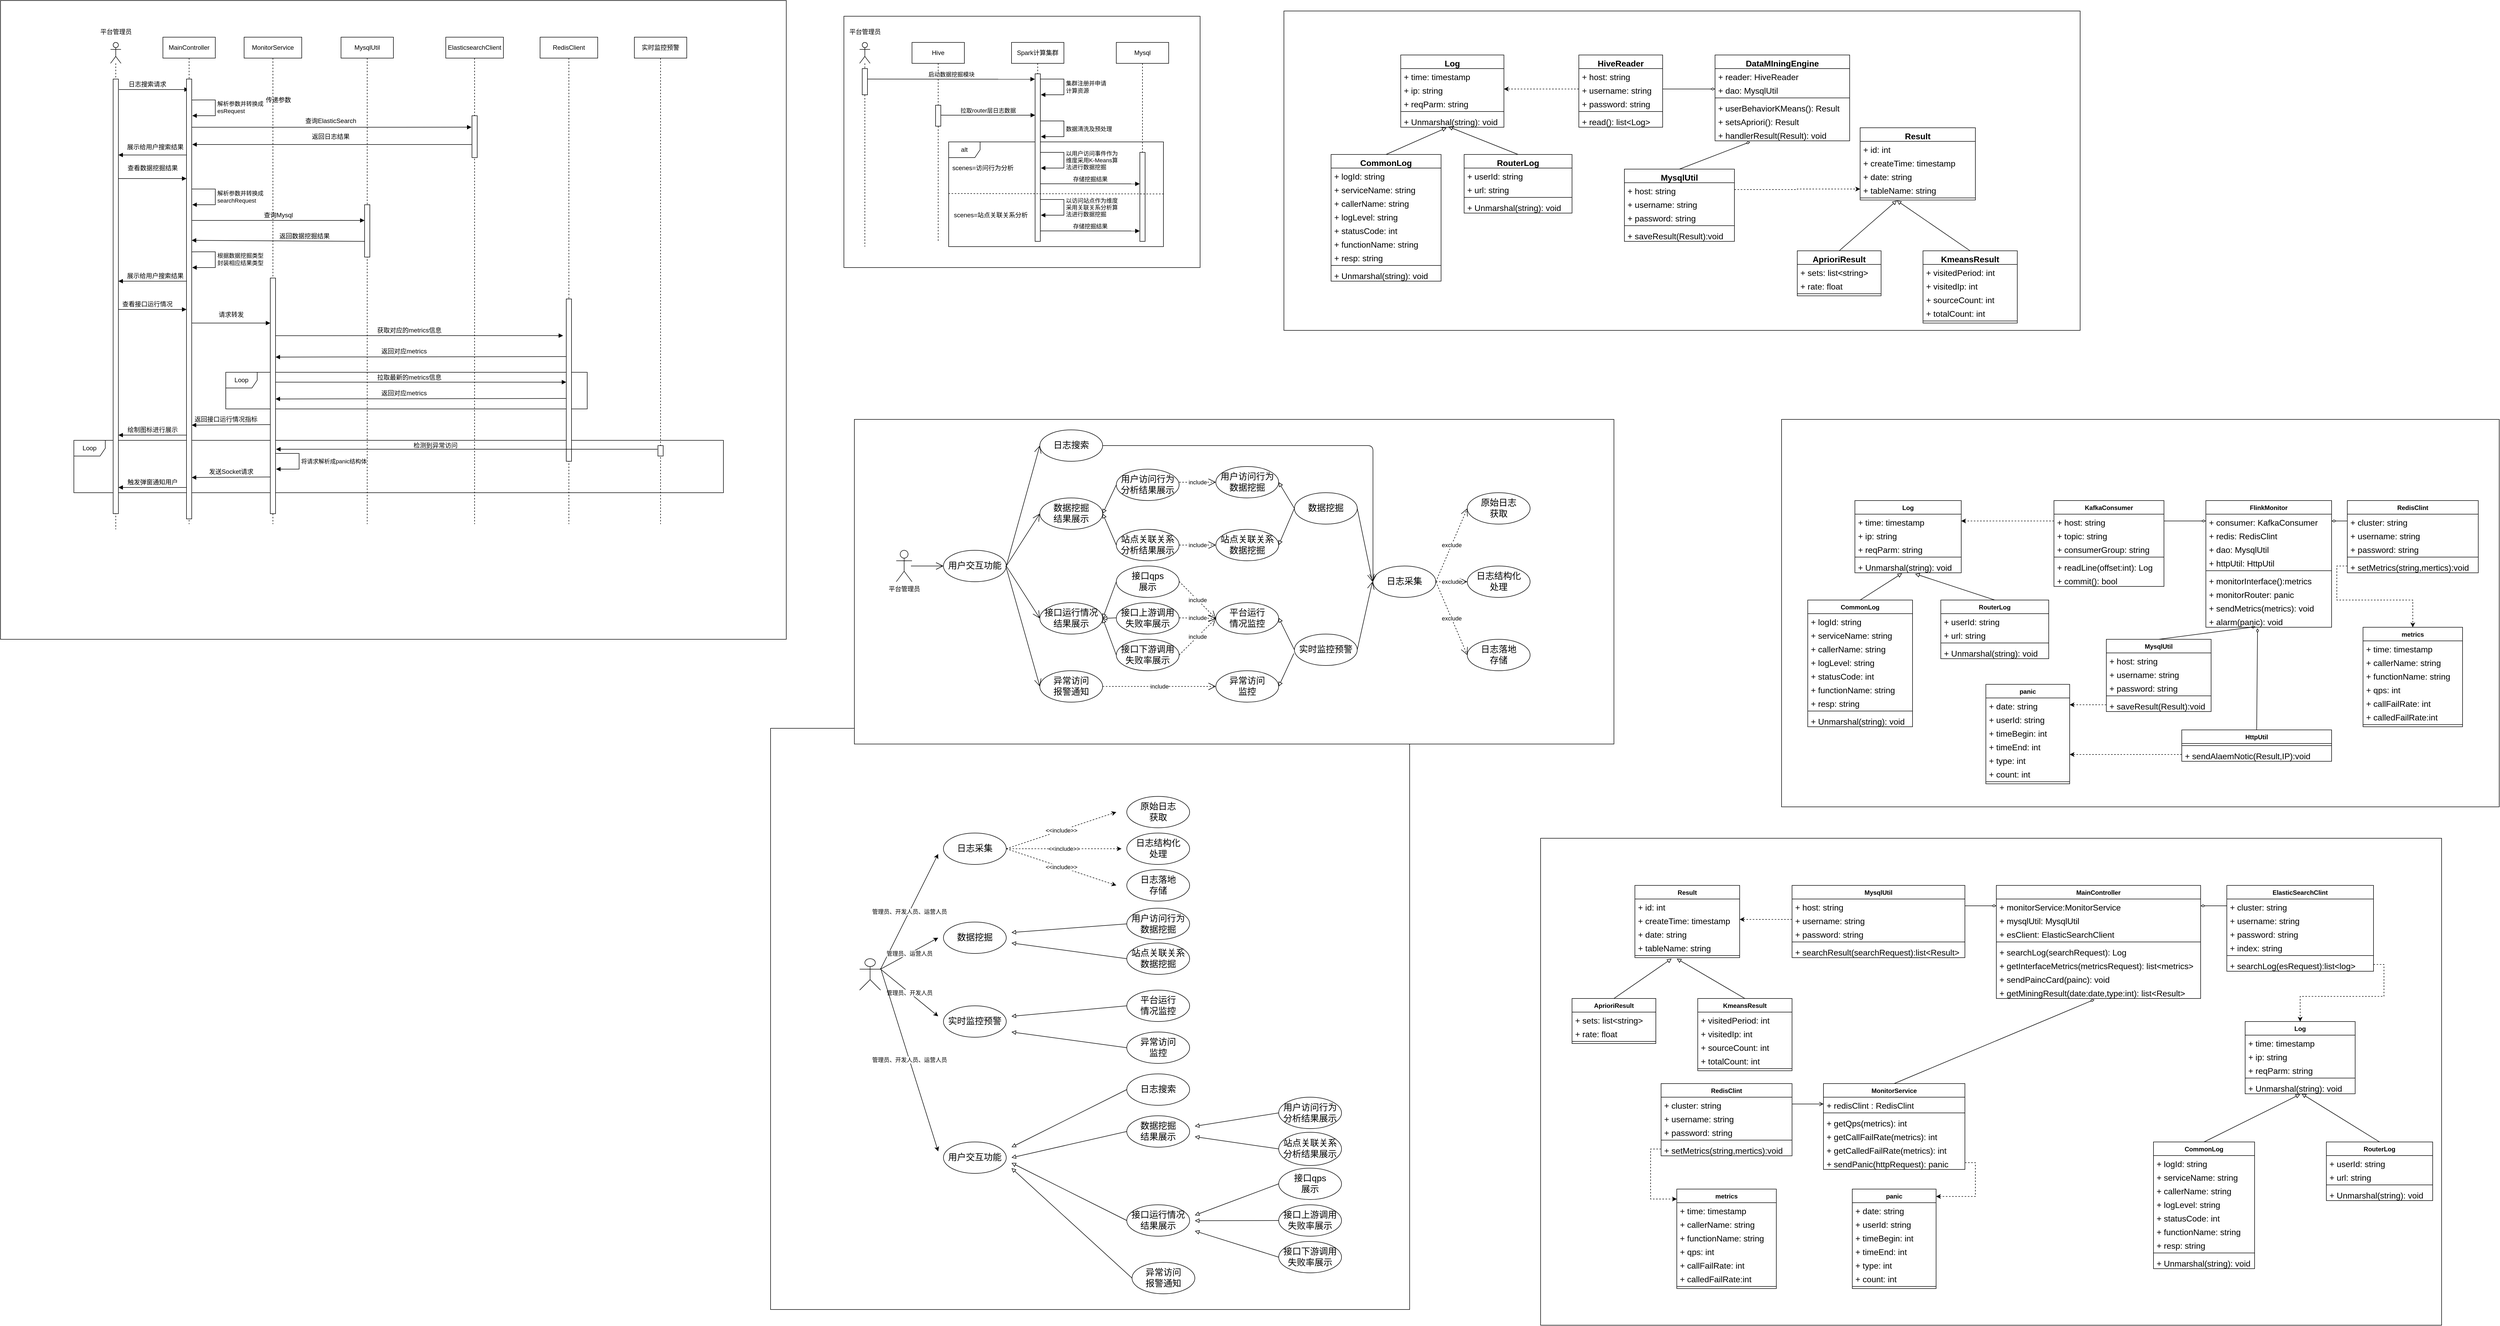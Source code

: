 <mxfile version="15.0.6" type="github" pages="2">
  <diagram id="oJy5XmbjPNlmjI9G-bA2" name="Page-1">
    <mxGraphModel dx="3463" dy="2150" grid="1" gridSize="10" guides="1" tooltips="1" connect="1" arrows="1" fold="1" page="1" pageScale="1" pageWidth="827" pageHeight="1169" math="0" shadow="0">
      <root>
        <mxCell id="0" />
        <mxCell id="1" parent="0" />
        <mxCell id="gg8FVpKPNv8x14Igiipq-12" value="" style="rounded=0;whiteSpace=wrap;html=1;" vertex="1" parent="1">
          <mxGeometry x="-120" y="1380" width="1220" height="1110" as="geometry" />
        </mxCell>
        <mxCell id="Q57_OqPY2b1l59b12ero-390" value="" style="rounded=0;whiteSpace=wrap;html=1;" parent="1" vertex="1">
          <mxGeometry x="-1590" y="-10" width="1500" height="1220" as="geometry" />
        </mxCell>
        <mxCell id="Q57_OqPY2b1l59b12ero-389" value="Loop" style="shape=umlFrame;whiteSpace=wrap;html=1;" parent="1" vertex="1">
          <mxGeometry x="-1450" y="830" width="1240" height="100" as="geometry" />
        </mxCell>
        <mxCell id="Q57_OqPY2b1l59b12ero-314" value="" style="rounded=0;whiteSpace=wrap;html=1;" parent="1" vertex="1">
          <mxGeometry x="1350" y="1590" width="1720" height="930" as="geometry" />
        </mxCell>
        <mxCell id="Q57_OqPY2b1l59b12ero-162" value="" style="rounded=0;whiteSpace=wrap;html=1;" parent="1" vertex="1">
          <mxGeometry x="1810" y="790" width="1370" height="740" as="geometry" />
        </mxCell>
        <mxCell id="Q57_OqPY2b1l59b12ero-76" value="" style="rounded=0;whiteSpace=wrap;html=1;" parent="1" vertex="1">
          <mxGeometry x="860" y="10" width="1520" height="610" as="geometry" />
        </mxCell>
        <mxCell id="QDKmADp-dBKPlhhtmY0i-87" value="" style="rounded=0;whiteSpace=wrap;html=1;" parent="1" vertex="1">
          <mxGeometry x="40" y="790" width="1450" height="620" as="geometry" />
        </mxCell>
        <mxCell id="fEHCaJs_lgeAi88xtSm3-24" value="" style="rounded=0;whiteSpace=wrap;html=1;" parent="1" vertex="1">
          <mxGeometry x="20" y="20" width="680" height="480" as="geometry" />
        </mxCell>
        <mxCell id="fEHCaJs_lgeAi88xtSm3-11" value="alt" style="shape=umlFrame;whiteSpace=wrap;html=1;" parent="1" vertex="1">
          <mxGeometry x="220" y="260" width="410" height="200" as="geometry" />
        </mxCell>
        <mxCell id="fEHCaJs_lgeAi88xtSm3-1" value="Hive" style="shape=umlLifeline;perimeter=lifelinePerimeter;whiteSpace=wrap;html=1;container=1;collapsible=0;recursiveResize=0;outlineConnect=0;" parent="1" vertex="1">
          <mxGeometry x="150" y="70" width="100" height="380" as="geometry" />
        </mxCell>
        <mxCell id="fEHCaJs_lgeAi88xtSm3-2" value="" style="html=1;points=[];perimeter=orthogonalPerimeter;" parent="fEHCaJs_lgeAi88xtSm3-1" vertex="1">
          <mxGeometry x="45" y="120" width="10" height="40" as="geometry" />
        </mxCell>
        <mxCell id="fEHCaJs_lgeAi88xtSm3-3" value="Spark计算集群" style="shape=umlLifeline;perimeter=lifelinePerimeter;whiteSpace=wrap;html=1;container=1;collapsible=0;recursiveResize=0;outlineConnect=0;" parent="1" vertex="1">
          <mxGeometry x="340" y="70" width="100" height="380" as="geometry" />
        </mxCell>
        <mxCell id="fEHCaJs_lgeAi88xtSm3-4" value="" style="html=1;points=[];perimeter=orthogonalPerimeter;" parent="fEHCaJs_lgeAi88xtSm3-3" vertex="1">
          <mxGeometry x="45" y="60" width="10" height="320" as="geometry" />
        </mxCell>
        <mxCell id="fEHCaJs_lgeAi88xtSm3-5" value="拉取router层日志数据" style="html=1;verticalAlign=bottom;endArrow=block;" parent="1" edge="1">
          <mxGeometry width="80" relative="1" as="geometry">
            <mxPoint x="205" y="209" as="sourcePoint" />
            <mxPoint x="385" y="209" as="targetPoint" />
          </mxGeometry>
        </mxCell>
        <mxCell id="fEHCaJs_lgeAi88xtSm3-7" value="数据清洗及预处理" style="edgeStyle=orthogonalEdgeStyle;html=1;align=left;spacingLeft=2;endArrow=block;rounded=0;" parent="1" edge="1">
          <mxGeometry relative="1" as="geometry">
            <mxPoint x="395" y="220" as="sourcePoint" />
            <Array as="points">
              <mxPoint x="440" y="220" />
              <mxPoint x="440" y="250" />
              <mxPoint x="396" y="250" />
            </Array>
            <mxPoint x="396" y="250" as="targetPoint" />
          </mxGeometry>
        </mxCell>
        <mxCell id="fEHCaJs_lgeAi88xtSm3-8" value="Mysql" style="shape=umlLifeline;perimeter=lifelinePerimeter;whiteSpace=wrap;html=1;container=1;collapsible=0;recursiveResize=0;outlineConnect=0;" parent="1" vertex="1">
          <mxGeometry x="540" y="70" width="100" height="380" as="geometry" />
        </mxCell>
        <mxCell id="fEHCaJs_lgeAi88xtSm3-9" value="" style="html=1;points=[];perimeter=orthogonalPerimeter;" parent="fEHCaJs_lgeAi88xtSm3-8" vertex="1">
          <mxGeometry x="45" y="210" width="10" height="170" as="geometry" />
        </mxCell>
        <mxCell id="fEHCaJs_lgeAi88xtSm3-12" value="" style="endArrow=none;dashed=1;html=1;entryX=1.004;entryY=0.497;entryDx=0;entryDy=0;entryPerimeter=0;exitX=-0.001;exitY=0.493;exitDx=0;exitDy=0;exitPerimeter=0;" parent="1" source="fEHCaJs_lgeAi88xtSm3-11" target="fEHCaJs_lgeAi88xtSm3-11" edge="1">
          <mxGeometry width="50" height="50" relative="1" as="geometry">
            <mxPoint x="320" y="359.58" as="sourcePoint" />
            <mxPoint x="440" y="359.58" as="targetPoint" />
          </mxGeometry>
        </mxCell>
        <mxCell id="fEHCaJs_lgeAi88xtSm3-13" value="scenes=访问行为分析" style="text;html=1;align=center;verticalAlign=middle;resizable=0;points=[];autosize=1;strokeColor=none;" parent="1" vertex="1">
          <mxGeometry x="220" y="300" width="130" height="20" as="geometry" />
        </mxCell>
        <mxCell id="fEHCaJs_lgeAi88xtSm3-14" value="scenes=站点关联关系分析" style="text;html=1;align=center;verticalAlign=middle;resizable=0;points=[];autosize=1;strokeColor=none;" parent="1" vertex="1">
          <mxGeometry x="220" y="390" width="160" height="20" as="geometry" />
        </mxCell>
        <mxCell id="fEHCaJs_lgeAi88xtSm3-15" value="以用户访问事件作为&lt;br&gt;维度采用K-Means算&lt;br&gt;法进行数据挖掘" style="edgeStyle=orthogonalEdgeStyle;html=1;align=left;spacingLeft=2;endArrow=block;rounded=0;" parent="1" edge="1">
          <mxGeometry relative="1" as="geometry">
            <mxPoint x="395" y="280" as="sourcePoint" />
            <Array as="points">
              <mxPoint x="440" y="280" />
              <mxPoint x="440" y="310" />
              <mxPoint x="396" y="310" />
            </Array>
            <mxPoint x="396" y="310" as="targetPoint" />
          </mxGeometry>
        </mxCell>
        <mxCell id="fEHCaJs_lgeAi88xtSm3-16" value="集群注册并申请&lt;br&gt;计算资源" style="edgeStyle=orthogonalEdgeStyle;html=1;align=left;spacingLeft=2;endArrow=block;rounded=0;" parent="1" edge="1">
          <mxGeometry relative="1" as="geometry">
            <mxPoint x="395" y="140" as="sourcePoint" />
            <Array as="points">
              <mxPoint x="440" y="140" />
              <mxPoint x="440" y="170" />
              <mxPoint x="396" y="170" />
            </Array>
            <mxPoint x="396" y="170" as="targetPoint" />
          </mxGeometry>
        </mxCell>
        <mxCell id="fEHCaJs_lgeAi88xtSm3-17" value="存储挖掘结果" style="html=1;verticalAlign=bottom;endArrow=block;entryX=-0.033;entryY=0.354;entryDx=0;entryDy=0;entryPerimeter=0;" parent="1" target="fEHCaJs_lgeAi88xtSm3-9" edge="1">
          <mxGeometry width="80" relative="1" as="geometry">
            <mxPoint x="395" y="340" as="sourcePoint" />
            <mxPoint x="580" y="340" as="targetPoint" />
          </mxGeometry>
        </mxCell>
        <mxCell id="fEHCaJs_lgeAi88xtSm3-18" value="" style="shape=umlLifeline;participant=umlActor;perimeter=lifelinePerimeter;whiteSpace=wrap;html=1;container=1;collapsible=0;recursiveResize=0;verticalAlign=top;spacingTop=36;outlineConnect=0;" parent="1" vertex="1">
          <mxGeometry x="50" y="70" width="20" height="390" as="geometry" />
        </mxCell>
        <mxCell id="fEHCaJs_lgeAi88xtSm3-20" value="" style="html=1;points=[];perimeter=orthogonalPerimeter;" parent="fEHCaJs_lgeAi88xtSm3-18" vertex="1">
          <mxGeometry x="5" y="50" width="10" height="50" as="geometry" />
        </mxCell>
        <mxCell id="fEHCaJs_lgeAi88xtSm3-19" value="启动数据挖掘模块" style="html=1;verticalAlign=bottom;endArrow=block;entryX=-0.033;entryY=0.032;entryDx=0;entryDy=0;entryPerimeter=0;" parent="1" target="fEHCaJs_lgeAi88xtSm3-4" edge="1">
          <mxGeometry width="80" relative="1" as="geometry">
            <mxPoint x="65" y="140" as="sourcePoint" />
            <mxPoint x="378" y="140" as="targetPoint" />
          </mxGeometry>
        </mxCell>
        <mxCell id="fEHCaJs_lgeAi88xtSm3-21" value="平台管理员" style="text;html=1;align=center;verticalAlign=middle;resizable=0;points=[];autosize=1;strokeColor=none;" parent="1" vertex="1">
          <mxGeometry x="20" y="40" width="80" height="20" as="geometry" />
        </mxCell>
        <mxCell id="fEHCaJs_lgeAi88xtSm3-22" value="以访问站点作为维度&lt;br&gt;采用关联关系分析算&lt;br&gt;法进行数据挖掘" style="edgeStyle=orthogonalEdgeStyle;html=1;align=left;spacingLeft=2;endArrow=block;rounded=0;" parent="1" edge="1">
          <mxGeometry relative="1" as="geometry">
            <mxPoint x="395" y="370" as="sourcePoint" />
            <Array as="points">
              <mxPoint x="440" y="370" />
              <mxPoint x="440" y="400" />
              <mxPoint x="396" y="400" />
            </Array>
            <mxPoint x="396" y="400" as="targetPoint" />
          </mxGeometry>
        </mxCell>
        <mxCell id="fEHCaJs_lgeAi88xtSm3-23" value="存储挖掘结果" style="html=1;verticalAlign=bottom;endArrow=block;entryX=-0.033;entryY=0.354;entryDx=0;entryDy=0;entryPerimeter=0;" parent="1" edge="1">
          <mxGeometry width="80" relative="1" as="geometry">
            <mxPoint x="395" y="430" as="sourcePoint" />
            <mxPoint x="584.67" y="430.18" as="targetPoint" />
          </mxGeometry>
        </mxCell>
        <mxCell id="QDKmADp-dBKPlhhtmY0i-1" value="平台管理员" style="shape=umlActor;verticalLabelPosition=bottom;verticalAlign=top;html=1;" parent="1" vertex="1">
          <mxGeometry x="120" y="1040" width="30" height="60" as="geometry" />
        </mxCell>
        <mxCell id="QDKmADp-dBKPlhhtmY0i-3" value="&lt;font style=&quot;font-size: 17px&quot;&gt;用户交互功能&lt;/font&gt;" style="ellipse;whiteSpace=wrap;html=1;" parent="1" vertex="1">
          <mxGeometry x="210" y="1040" width="120" height="60" as="geometry" />
        </mxCell>
        <mxCell id="QDKmADp-dBKPlhhtmY0i-4" value="&lt;font style=&quot;font-size: 17px&quot;&gt;日志搜索&lt;/font&gt;" style="ellipse;whiteSpace=wrap;html=1;" parent="1" vertex="1">
          <mxGeometry x="394" y="810" width="120" height="60" as="geometry" />
        </mxCell>
        <mxCell id="QDKmADp-dBKPlhhtmY0i-5" value="&lt;font style=&quot;font-size: 17px&quot;&gt;数据挖掘&lt;br&gt;结果展示&lt;/font&gt;" style="ellipse;whiteSpace=wrap;html=1;" parent="1" vertex="1">
          <mxGeometry x="394" y="940" width="120" height="60" as="geometry" />
        </mxCell>
        <mxCell id="QDKmADp-dBKPlhhtmY0i-6" value="&lt;font style=&quot;font-size: 17px&quot;&gt;接口运行情况&lt;br&gt;结果展示&lt;/font&gt;" style="ellipse;whiteSpace=wrap;html=1;" parent="1" vertex="1">
          <mxGeometry x="394" y="1140" width="120" height="60" as="geometry" />
        </mxCell>
        <mxCell id="QDKmADp-dBKPlhhtmY0i-7" value="&lt;span style=&quot;font-size: 17px&quot;&gt;异常访问&lt;br&gt;&lt;/span&gt;&lt;font style=&quot;font-size: 17px&quot;&gt;报警通知&lt;/font&gt;" style="ellipse;whiteSpace=wrap;html=1;" parent="1" vertex="1">
          <mxGeometry x="394" y="1270" width="120" height="60" as="geometry" />
        </mxCell>
        <mxCell id="QDKmADp-dBKPlhhtmY0i-14" value="" style="endArrow=open;html=1;endSize=12;startArrow=none;startSize=14;startFill=0;align=left;verticalAlign=bottom;entryX=0;entryY=0.5;entryDx=0;entryDy=0;exitX=1;exitY=0.5;exitDx=0;exitDy=0;" parent="1" source="QDKmADp-dBKPlhhtmY0i-3" target="QDKmADp-dBKPlhhtmY0i-4" edge="1">
          <mxGeometry x="-1" y="3" relative="1" as="geometry">
            <mxPoint x="330" y="1039.5" as="sourcePoint" />
            <mxPoint x="490" y="1039.5" as="targetPoint" />
          </mxGeometry>
        </mxCell>
        <mxCell id="QDKmADp-dBKPlhhtmY0i-29" value="" style="endArrow=open;html=1;endSize=12;startArrow=none;startSize=14;startFill=0;align=left;verticalAlign=bottom;exitX=1;exitY=0.5;exitDx=0;exitDy=0;entryX=0;entryY=0.5;entryDx=0;entryDy=0;" parent="1" source="QDKmADp-dBKPlhhtmY0i-3" target="QDKmADp-dBKPlhhtmY0i-5" edge="1">
          <mxGeometry x="-1" y="3" relative="1" as="geometry">
            <mxPoint x="330" y="1139.5" as="sourcePoint" />
            <mxPoint x="394" y="1040" as="targetPoint" />
          </mxGeometry>
        </mxCell>
        <mxCell id="QDKmADp-dBKPlhhtmY0i-30" value="" style="endArrow=open;html=1;endSize=12;startArrow=none;startSize=14;startFill=0;align=left;verticalAlign=bottom;entryX=0;entryY=0.5;entryDx=0;entryDy=0;exitX=1;exitY=0.5;exitDx=0;exitDy=0;" parent="1" source="QDKmADp-dBKPlhhtmY0i-3" target="QDKmADp-dBKPlhhtmY0i-6" edge="1">
          <mxGeometry x="-1" y="3" relative="1" as="geometry">
            <mxPoint x="330" y="1239.5" as="sourcePoint" />
            <mxPoint x="394" y="1090" as="targetPoint" />
          </mxGeometry>
        </mxCell>
        <mxCell id="QDKmADp-dBKPlhhtmY0i-31" value="" style="endArrow=open;html=1;endSize=12;startArrow=none;startSize=14;startFill=0;align=left;verticalAlign=bottom;entryX=0;entryY=0.5;entryDx=0;entryDy=0;" parent="1" target="QDKmADp-dBKPlhhtmY0i-7" edge="1">
          <mxGeometry x="-1" y="3" relative="1" as="geometry">
            <mxPoint x="329" y="1070" as="sourcePoint" />
            <mxPoint x="394" y="1190" as="targetPoint" />
          </mxGeometry>
        </mxCell>
        <mxCell id="QDKmADp-dBKPlhhtmY0i-32" value="&lt;font style=&quot;font-size: 17px&quot;&gt;用户访问行为&lt;br&gt;分析结果展示&lt;/font&gt;" style="ellipse;whiteSpace=wrap;html=1;" parent="1" vertex="1">
          <mxGeometry x="540" y="885" width="120" height="60" as="geometry" />
        </mxCell>
        <mxCell id="QDKmADp-dBKPlhhtmY0i-33" value="&lt;font style=&quot;font-size: 17px&quot;&gt;站点关联关系&lt;br&gt;分析结果展示&lt;/font&gt;" style="ellipse;whiteSpace=wrap;html=1;" parent="1" vertex="1">
          <mxGeometry x="540" y="1000" width="120" height="60" as="geometry" />
        </mxCell>
        <mxCell id="QDKmADp-dBKPlhhtmY0i-36" value="" style="endArrow=block;endFill=0;html=1;exitX=0;exitY=0.5;exitDx=0;exitDy=0;entryX=1;entryY=0.5;entryDx=0;entryDy=0;" parent="1" source="QDKmADp-dBKPlhhtmY0i-32" target="QDKmADp-dBKPlhhtmY0i-5" edge="1">
          <mxGeometry width="160" relative="1" as="geometry">
            <mxPoint x="380" y="1080" as="sourcePoint" />
            <mxPoint x="540" y="1080" as="targetPoint" />
          </mxGeometry>
        </mxCell>
        <mxCell id="QDKmADp-dBKPlhhtmY0i-37" value="" style="endArrow=block;endFill=0;html=1;exitX=0;exitY=0.5;exitDx=0;exitDy=0;" parent="1" edge="1">
          <mxGeometry width="160" relative="1" as="geometry">
            <mxPoint x="540" y="1030" as="sourcePoint" />
            <mxPoint x="514" y="970" as="targetPoint" />
          </mxGeometry>
        </mxCell>
        <mxCell id="QDKmADp-dBKPlhhtmY0i-38" value="&lt;span style=&quot;font-size: 17px&quot;&gt;接口qps&lt;br&gt;&lt;/span&gt;&lt;font style=&quot;font-size: 17px&quot;&gt;展示&lt;/font&gt;" style="ellipse;whiteSpace=wrap;html=1;" parent="1" vertex="1">
          <mxGeometry x="540" y="1070" width="120" height="60" as="geometry" />
        </mxCell>
        <mxCell id="QDKmADp-dBKPlhhtmY0i-39" value="&lt;span style=&quot;font-size: 17px&quot;&gt;接口上游调用&lt;br&gt;&lt;/span&gt;&lt;font style=&quot;font-size: 17px&quot;&gt;失败率展示&lt;/font&gt;" style="ellipse;whiteSpace=wrap;html=1;" parent="1" vertex="1">
          <mxGeometry x="540" y="1140" width="120" height="60" as="geometry" />
        </mxCell>
        <mxCell id="QDKmADp-dBKPlhhtmY0i-40" value="&lt;span style=&quot;font-size: 17px&quot;&gt;接口下游调用&lt;br&gt;&lt;/span&gt;&lt;font style=&quot;font-size: 17px&quot;&gt;失败率展示&lt;/font&gt;" style="ellipse;whiteSpace=wrap;html=1;" parent="1" vertex="1">
          <mxGeometry x="540" y="1210" width="120" height="60" as="geometry" />
        </mxCell>
        <mxCell id="QDKmADp-dBKPlhhtmY0i-41" value="" style="endArrow=block;endFill=0;html=1;exitX=0;exitY=0.5;exitDx=0;exitDy=0;entryX=1;entryY=0.5;entryDx=0;entryDy=0;" parent="1" target="QDKmADp-dBKPlhhtmY0i-6" edge="1">
          <mxGeometry width="160" relative="1" as="geometry">
            <mxPoint x="540" y="1100" as="sourcePoint" />
            <mxPoint x="514" y="1155" as="targetPoint" />
          </mxGeometry>
        </mxCell>
        <mxCell id="QDKmADp-dBKPlhhtmY0i-42" value="" style="endArrow=block;endFill=0;html=1;exitX=0;exitY=0.5;exitDx=0;exitDy=0;entryX=1;entryY=0.5;entryDx=0;entryDy=0;" parent="1" target="QDKmADp-dBKPlhhtmY0i-6" edge="1">
          <mxGeometry width="160" relative="1" as="geometry">
            <mxPoint x="540" y="1169" as="sourcePoint" />
            <mxPoint x="514" y="1224" as="targetPoint" />
          </mxGeometry>
        </mxCell>
        <mxCell id="QDKmADp-dBKPlhhtmY0i-43" value="" style="endArrow=block;endFill=0;html=1;exitX=0;exitY=0.5;exitDx=0;exitDy=0;" parent="1" edge="1">
          <mxGeometry width="160" relative="1" as="geometry">
            <mxPoint x="540" y="1240" as="sourcePoint" />
            <mxPoint x="514" y="1170" as="targetPoint" />
          </mxGeometry>
        </mxCell>
        <mxCell id="QDKmADp-dBKPlhhtmY0i-44" value="&lt;font style=&quot;font-size: 17px&quot;&gt;数据挖掘&lt;/font&gt;" style="ellipse;whiteSpace=wrap;html=1;" parent="1" vertex="1">
          <mxGeometry x="880" y="930" width="120" height="60" as="geometry" />
        </mxCell>
        <mxCell id="QDKmADp-dBKPlhhtmY0i-53" value="&lt;font style=&quot;font-size: 17px&quot;&gt;日志采集&lt;/font&gt;" style="ellipse;whiteSpace=wrap;html=1;" parent="1" vertex="1">
          <mxGeometry x="1030" y="1070" width="120" height="60" as="geometry" />
        </mxCell>
        <mxCell id="QDKmADp-dBKPlhhtmY0i-56" value="&lt;span style=&quot;font-size: 17px&quot;&gt;用户访问行为&lt;br&gt;数据挖掘&lt;br&gt;&lt;/span&gt;" style="ellipse;whiteSpace=wrap;html=1;" parent="1" vertex="1">
          <mxGeometry x="730" y="880" width="120" height="60" as="geometry" />
        </mxCell>
        <mxCell id="QDKmADp-dBKPlhhtmY0i-57" value="&lt;span style=&quot;font-size: 17px&quot;&gt;站点关联关系&lt;/span&gt;&lt;br style=&quot;font-size: 17px&quot;&gt;&lt;span style=&quot;font-size: 17px&quot;&gt;数据挖掘&lt;br&gt;&lt;/span&gt;" style="ellipse;whiteSpace=wrap;html=1;" parent="1" vertex="1">
          <mxGeometry x="730" y="1000" width="120" height="60" as="geometry" />
        </mxCell>
        <mxCell id="QDKmADp-dBKPlhhtmY0i-58" value="include" style="endArrow=open;endSize=12;dashed=1;html=1;entryX=0;entryY=0.5;entryDx=0;entryDy=0;" parent="1" target="QDKmADp-dBKPlhhtmY0i-56" edge="1">
          <mxGeometry width="160" relative="1" as="geometry">
            <mxPoint x="660" y="910" as="sourcePoint" />
            <mxPoint x="690" y="1020" as="targetPoint" />
          </mxGeometry>
        </mxCell>
        <mxCell id="QDKmADp-dBKPlhhtmY0i-59" value="include" style="endArrow=open;endSize=12;dashed=1;html=1;entryX=0;entryY=0.5;entryDx=0;entryDy=0;" parent="1" edge="1">
          <mxGeometry width="160" relative="1" as="geometry">
            <mxPoint x="660" y="1030" as="sourcePoint" />
            <mxPoint x="730" y="1030" as="targetPoint" />
          </mxGeometry>
        </mxCell>
        <mxCell id="QDKmADp-dBKPlhhtmY0i-60" value="" style="endArrow=block;endFill=0;html=1;exitX=0;exitY=0.5;exitDx=0;exitDy=0;" parent="1" edge="1">
          <mxGeometry width="160" relative="1" as="geometry">
            <mxPoint x="880" y="960" as="sourcePoint" />
            <mxPoint x="850" y="910" as="targetPoint" />
          </mxGeometry>
        </mxCell>
        <mxCell id="QDKmADp-dBKPlhhtmY0i-61" value="" style="endArrow=block;endFill=0;html=1;" parent="1" edge="1">
          <mxGeometry width="160" relative="1" as="geometry">
            <mxPoint x="880" y="960" as="sourcePoint" />
            <mxPoint x="850" y="1030" as="targetPoint" />
          </mxGeometry>
        </mxCell>
        <mxCell id="QDKmADp-dBKPlhhtmY0i-62" value="&lt;span style=&quot;font-size: 17px&quot;&gt;平台运行&lt;br&gt;情况监控&lt;br&gt;&lt;/span&gt;" style="ellipse;whiteSpace=wrap;html=1;" parent="1" vertex="1">
          <mxGeometry x="730" y="1140" width="120" height="60" as="geometry" />
        </mxCell>
        <mxCell id="QDKmADp-dBKPlhhtmY0i-63" value="include" style="endArrow=open;endSize=12;dashed=1;html=1;entryX=0;entryY=0.5;entryDx=0;entryDy=0;" parent="1" target="QDKmADp-dBKPlhhtmY0i-62" edge="1">
          <mxGeometry width="160" relative="1" as="geometry">
            <mxPoint x="660" y="1099.5" as="sourcePoint" />
            <mxPoint x="730" y="1099.5" as="targetPoint" />
          </mxGeometry>
        </mxCell>
        <mxCell id="QDKmADp-dBKPlhhtmY0i-64" value="include" style="endArrow=open;endSize=12;dashed=1;html=1;entryX=0;entryY=0.5;entryDx=0;entryDy=0;" parent="1" target="QDKmADp-dBKPlhhtmY0i-62" edge="1">
          <mxGeometry width="160" relative="1" as="geometry">
            <mxPoint x="660" y="1169" as="sourcePoint" />
            <mxPoint x="730" y="1239.5" as="targetPoint" />
          </mxGeometry>
        </mxCell>
        <mxCell id="QDKmADp-dBKPlhhtmY0i-65" value="include" style="endArrow=open;endSize=12;dashed=1;html=1;entryX=0;entryY=0.5;entryDx=0;entryDy=0;" parent="1" target="QDKmADp-dBKPlhhtmY0i-62" edge="1">
          <mxGeometry width="160" relative="1" as="geometry">
            <mxPoint x="660" y="1240" as="sourcePoint" />
            <mxPoint x="730" y="1310.5" as="targetPoint" />
          </mxGeometry>
        </mxCell>
        <mxCell id="QDKmADp-dBKPlhhtmY0i-66" value="&lt;span style=&quot;font-size: 17px&quot;&gt;异常访问&lt;br&gt;监控&lt;br&gt;&lt;/span&gt;" style="ellipse;whiteSpace=wrap;html=1;" parent="1" vertex="1">
          <mxGeometry x="730" y="1270" width="120" height="60" as="geometry" />
        </mxCell>
        <mxCell id="QDKmADp-dBKPlhhtmY0i-67" value="&lt;font style=&quot;font-size: 17px&quot;&gt;实时监控预警&lt;/font&gt;" style="ellipse;whiteSpace=wrap;html=1;" parent="1" vertex="1">
          <mxGeometry x="880" y="1200" width="120" height="60" as="geometry" />
        </mxCell>
        <mxCell id="QDKmADp-dBKPlhhtmY0i-68" value="include" style="endArrow=open;endSize=12;dashed=1;html=1;entryX=0;entryY=0.5;entryDx=0;entryDy=0;exitX=1;exitY=0.5;exitDx=0;exitDy=0;" parent="1" source="QDKmADp-dBKPlhhtmY0i-7" edge="1">
          <mxGeometry width="160" relative="1" as="geometry">
            <mxPoint x="520" y="1300" as="sourcePoint" />
            <mxPoint x="730" y="1300" as="targetPoint" />
          </mxGeometry>
        </mxCell>
        <mxCell id="QDKmADp-dBKPlhhtmY0i-69" value="" style="endArrow=block;endFill=0;html=1;exitX=0;exitY=0.5;exitDx=0;exitDy=0;" parent="1" source="QDKmADp-dBKPlhhtmY0i-67" edge="1">
          <mxGeometry width="160" relative="1" as="geometry">
            <mxPoint x="880" y="1219" as="sourcePoint" />
            <mxPoint x="850" y="1169" as="targetPoint" />
          </mxGeometry>
        </mxCell>
        <mxCell id="QDKmADp-dBKPlhhtmY0i-72" value="" style="endArrow=block;endFill=0;html=1;exitX=-0.008;exitY=0.617;exitDx=0;exitDy=0;exitPerimeter=0;" parent="1" source="QDKmADp-dBKPlhhtmY0i-67" edge="1">
          <mxGeometry width="160" relative="1" as="geometry">
            <mxPoint x="890" y="1240" as="sourcePoint" />
            <mxPoint x="850" y="1300" as="targetPoint" />
          </mxGeometry>
        </mxCell>
        <mxCell id="QDKmADp-dBKPlhhtmY0i-73" value="" style="endArrow=open;html=1;endSize=12;startArrow=none;startSize=14;startFill=0;align=left;verticalAlign=bottom;exitX=1;exitY=0.5;exitDx=0;exitDy=0;" parent="1" edge="1">
          <mxGeometry x="-1" y="3" relative="1" as="geometry">
            <mxPoint x="1000" y="960" as="sourcePoint" />
            <mxPoint x="1029" y="1100" as="targetPoint" />
          </mxGeometry>
        </mxCell>
        <mxCell id="QDKmADp-dBKPlhhtmY0i-74" value="" style="endArrow=open;html=1;endSize=12;startArrow=none;startSize=14;startFill=0;align=left;verticalAlign=bottom;exitX=1;exitY=0.5;exitDx=0;exitDy=0;" parent="1" edge="1">
          <mxGeometry x="-1" y="3" relative="1" as="geometry">
            <mxPoint x="1000" y="1230" as="sourcePoint" />
            <mxPoint x="1029" y="1100" as="targetPoint" />
          </mxGeometry>
        </mxCell>
        <mxCell id="QDKmADp-dBKPlhhtmY0i-75" value="&lt;font style=&quot;font-size: 17px&quot;&gt;原始日志&lt;br&gt;获取&lt;/font&gt;" style="ellipse;whiteSpace=wrap;html=1;" parent="1" vertex="1">
          <mxGeometry x="1210" y="930" width="120" height="60" as="geometry" />
        </mxCell>
        <mxCell id="QDKmADp-dBKPlhhtmY0i-76" value="&lt;font style=&quot;font-size: 17px&quot;&gt;日志结构化&lt;br&gt;处理&lt;br&gt;&lt;/font&gt;" style="ellipse;whiteSpace=wrap;html=1;" parent="1" vertex="1">
          <mxGeometry x="1210" y="1070" width="120" height="60" as="geometry" />
        </mxCell>
        <mxCell id="QDKmADp-dBKPlhhtmY0i-77" value="&lt;span style=&quot;font-size: 17px&quot;&gt;日志落地&lt;br&gt;存储&lt;/span&gt;" style="ellipse;whiteSpace=wrap;html=1;" parent="1" vertex="1">
          <mxGeometry x="1210" y="1210" width="120" height="60" as="geometry" />
        </mxCell>
        <mxCell id="QDKmADp-dBKPlhhtmY0i-78" value="exclude" style="endArrow=open;endSize=12;dashed=1;html=1;entryX=0;entryY=0.5;entryDx=0;entryDy=0;exitX=1;exitY=0.5;exitDx=0;exitDy=0;" parent="1" source="QDKmADp-dBKPlhhtmY0i-53" target="QDKmADp-dBKPlhhtmY0i-75" edge="1">
          <mxGeometry width="160" relative="1" as="geometry">
            <mxPoint x="1140" y="1099.5" as="sourcePoint" />
            <mxPoint x="1210" y="1099.5" as="targetPoint" />
          </mxGeometry>
        </mxCell>
        <mxCell id="QDKmADp-dBKPlhhtmY0i-79" value="exclude" style="endArrow=open;endSize=12;dashed=1;html=1;entryX=0;entryY=0.5;entryDx=0;entryDy=0;" parent="1" edge="1">
          <mxGeometry width="160" relative="1" as="geometry">
            <mxPoint x="1150" y="1100" as="sourcePoint" />
            <mxPoint x="1210" y="1100" as="targetPoint" />
          </mxGeometry>
        </mxCell>
        <mxCell id="QDKmADp-dBKPlhhtmY0i-80" value="exclude" style="endArrow=open;endSize=12;dashed=1;html=1;entryX=0;entryY=0.5;entryDx=0;entryDy=0;exitX=1;exitY=0.5;exitDx=0;exitDy=0;" parent="1" source="QDKmADp-dBKPlhhtmY0i-53" edge="1">
          <mxGeometry width="160" relative="1" as="geometry">
            <mxPoint x="1150" y="1380" as="sourcePoint" />
            <mxPoint x="1210" y="1240" as="targetPoint" />
          </mxGeometry>
        </mxCell>
        <mxCell id="QDKmADp-dBKPlhhtmY0i-83" value="" style="endArrow=open;html=1;endSize=12;startArrow=none;startSize=14;startFill=0;align=left;verticalAlign=bottom;exitX=1;exitY=0.5;exitDx=0;exitDy=0;" parent="1" source="QDKmADp-dBKPlhhtmY0i-4" edge="1">
          <mxGeometry x="-1" y="3" relative="1" as="geometry">
            <mxPoint x="711.524" y="720" as="sourcePoint" />
            <mxPoint x="1030" y="1100" as="targetPoint" />
            <Array as="points">
              <mxPoint x="1030" y="840" />
            </Array>
          </mxGeometry>
        </mxCell>
        <mxCell id="QDKmADp-dBKPlhhtmY0i-85" value="" style="endArrow=open;html=1;endSize=12;startArrow=none;startSize=14;startFill=0;align=left;verticalAlign=bottom;exitX=1;exitY=0.5;exitDx=0;exitDy=0;" parent="1" edge="1">
          <mxGeometry x="-1" y="3" relative="1" as="geometry">
            <mxPoint x="148" y="1070" as="sourcePoint" />
            <mxPoint x="210" y="1070" as="targetPoint" />
          </mxGeometry>
        </mxCell>
        <mxCell id="OeGlNz5TgmZ-BaxSbqV--9" value="管理员、开发人员、运营人员" style="rounded=0;orthogonalLoop=1;jettySize=auto;html=1;exitX=1;exitY=0.333;exitDx=0;exitDy=0;exitPerimeter=0;" parent="1" source="OeGlNz5TgmZ-BaxSbqV--1" edge="1">
          <mxGeometry relative="1" as="geometry">
            <mxPoint x="200" y="1620" as="targetPoint" />
          </mxGeometry>
        </mxCell>
        <mxCell id="OeGlNz5TgmZ-BaxSbqV--10" value="管理员、运营人员" style="edgeStyle=none;rounded=0;orthogonalLoop=1;jettySize=auto;html=1;exitX=1;exitY=0.333;exitDx=0;exitDy=0;exitPerimeter=0;" parent="1" source="OeGlNz5TgmZ-BaxSbqV--1" edge="1">
          <mxGeometry relative="1" as="geometry">
            <mxPoint x="200" y="1780" as="targetPoint" />
          </mxGeometry>
        </mxCell>
        <mxCell id="OeGlNz5TgmZ-BaxSbqV--11" value="管理员、开发人员" style="edgeStyle=none;rounded=0;orthogonalLoop=1;jettySize=auto;html=1;exitX=1;exitY=0.333;exitDx=0;exitDy=0;exitPerimeter=0;" parent="1" source="OeGlNz5TgmZ-BaxSbqV--1" edge="1">
          <mxGeometry relative="1" as="geometry">
            <mxPoint x="200" y="1930" as="targetPoint" />
          </mxGeometry>
        </mxCell>
        <mxCell id="OeGlNz5TgmZ-BaxSbqV--12" value="管理员、开发人员、运营人员" style="edgeStyle=none;rounded=0;orthogonalLoop=1;jettySize=auto;html=1;exitX=1;exitY=0.333;exitDx=0;exitDy=0;exitPerimeter=0;" parent="1" edge="1">
          <mxGeometry relative="1" as="geometry">
            <mxPoint x="90" y="1838" as="sourcePoint" />
            <mxPoint x="200" y="2188" as="targetPoint" />
          </mxGeometry>
        </mxCell>
        <mxCell id="OeGlNz5TgmZ-BaxSbqV--1" value="" style="shape=umlActor;verticalLabelPosition=bottom;verticalAlign=top;html=1;" parent="1" vertex="1">
          <mxGeometry x="50" y="1820" width="40" height="60" as="geometry" />
        </mxCell>
        <mxCell id="OeGlNz5TgmZ-BaxSbqV--2" value="&lt;font style=&quot;font-size: 17px&quot;&gt;用户交互功能&lt;/font&gt;" style="ellipse;whiteSpace=wrap;html=1;" parent="1" vertex="1">
          <mxGeometry x="210" y="2170" width="120" height="60" as="geometry" />
        </mxCell>
        <mxCell id="OeGlNz5TgmZ-BaxSbqV--4" value="&lt;font style=&quot;font-size: 17px&quot;&gt;数据挖掘&lt;/font&gt;" style="ellipse;whiteSpace=wrap;html=1;" parent="1" vertex="1">
          <mxGeometry x="210" y="1750" width="120" height="60" as="geometry" />
        </mxCell>
        <mxCell id="OeGlNz5TgmZ-BaxSbqV--5" value="&lt;font style=&quot;font-size: 17px&quot;&gt;实时监控预警&lt;/font&gt;" style="ellipse;whiteSpace=wrap;html=1;" parent="1" vertex="1">
          <mxGeometry x="210" y="1910" width="120" height="60" as="geometry" />
        </mxCell>
        <mxCell id="OeGlNz5TgmZ-BaxSbqV--48" value="&amp;lt;&amp;lt;include&amp;gt;&amp;gt;" style="edgeStyle=none;rounded=0;orthogonalLoop=1;jettySize=auto;html=1;exitX=1;exitY=0.5;exitDx=0;exitDy=0;endArrow=classic;endFill=1;dashed=1;" parent="1" source="OeGlNz5TgmZ-BaxSbqV--6" edge="1">
          <mxGeometry relative="1" as="geometry">
            <mxPoint x="540" y="1540" as="targetPoint" />
          </mxGeometry>
        </mxCell>
        <mxCell id="OeGlNz5TgmZ-BaxSbqV--49" value="&amp;lt;&amp;lt;include&amp;gt;&amp;gt;" style="edgeStyle=none;rounded=0;orthogonalLoop=1;jettySize=auto;html=1;exitX=1;exitY=0.5;exitDx=0;exitDy=0;endArrow=classic;endFill=1;dashed=1;" parent="1" source="OeGlNz5TgmZ-BaxSbqV--6" edge="1">
          <mxGeometry relative="1" as="geometry">
            <mxPoint x="550" y="1610" as="targetPoint" />
          </mxGeometry>
        </mxCell>
        <mxCell id="OeGlNz5TgmZ-BaxSbqV--50" value="&amp;lt;&amp;lt;include&amp;gt;&amp;gt;" style="edgeStyle=none;rounded=0;orthogonalLoop=1;jettySize=auto;html=1;exitX=1;exitY=0.5;exitDx=0;exitDy=0;endArrow=classic;endFill=1;dashed=1;" parent="1" source="OeGlNz5TgmZ-BaxSbqV--6" edge="1">
          <mxGeometry relative="1" as="geometry">
            <mxPoint x="540" y="1680" as="targetPoint" />
          </mxGeometry>
        </mxCell>
        <mxCell id="OeGlNz5TgmZ-BaxSbqV--6" value="&lt;font style=&quot;font-size: 17px&quot;&gt;日志采集&lt;/font&gt;" style="ellipse;whiteSpace=wrap;html=1;" parent="1" vertex="1">
          <mxGeometry x="210" y="1580" width="120" height="60" as="geometry" />
        </mxCell>
        <mxCell id="OeGlNz5TgmZ-BaxSbqV--13" value="&lt;font style=&quot;font-size: 17px&quot;&gt;原始日志&lt;br&gt;获取&lt;/font&gt;" style="ellipse;whiteSpace=wrap;html=1;" parent="1" vertex="1">
          <mxGeometry x="560" y="1510" width="120" height="60" as="geometry" />
        </mxCell>
        <mxCell id="OeGlNz5TgmZ-BaxSbqV--14" value="&lt;font style=&quot;font-size: 17px&quot;&gt;日志结构化&lt;br&gt;处理&lt;br&gt;&lt;/font&gt;" style="ellipse;whiteSpace=wrap;html=1;" parent="1" vertex="1">
          <mxGeometry x="560" y="1580" width="120" height="60" as="geometry" />
        </mxCell>
        <mxCell id="OeGlNz5TgmZ-BaxSbqV--15" value="&lt;span style=&quot;font-size: 17px&quot;&gt;日志落地&lt;br&gt;存储&lt;/span&gt;" style="ellipse;whiteSpace=wrap;html=1;" parent="1" vertex="1">
          <mxGeometry x="560" y="1650" width="120" height="60" as="geometry" />
        </mxCell>
        <mxCell id="OeGlNz5TgmZ-BaxSbqV--40" style="edgeStyle=none;rounded=0;orthogonalLoop=1;jettySize=auto;html=1;exitX=0;exitY=0.5;exitDx=0;exitDy=0;endArrow=block;endFill=0;" parent="1" source="OeGlNz5TgmZ-BaxSbqV--21" edge="1">
          <mxGeometry relative="1" as="geometry">
            <mxPoint x="340" y="1770" as="targetPoint" />
          </mxGeometry>
        </mxCell>
        <mxCell id="OeGlNz5TgmZ-BaxSbqV--21" value="&lt;span style=&quot;font-size: 17px&quot;&gt;用户访问行为&lt;br&gt;数据挖掘&lt;br&gt;&lt;/span&gt;" style="ellipse;whiteSpace=wrap;html=1;" parent="1" vertex="1">
          <mxGeometry x="560" y="1723.5" width="120" height="60" as="geometry" />
        </mxCell>
        <mxCell id="OeGlNz5TgmZ-BaxSbqV--41" style="edgeStyle=none;rounded=0;orthogonalLoop=1;jettySize=auto;html=1;exitX=0;exitY=0.5;exitDx=0;exitDy=0;endArrow=block;endFill=0;" parent="1" source="OeGlNz5TgmZ-BaxSbqV--22" edge="1">
          <mxGeometry relative="1" as="geometry">
            <mxPoint x="340" y="1790" as="targetPoint" />
          </mxGeometry>
        </mxCell>
        <mxCell id="OeGlNz5TgmZ-BaxSbqV--22" value="&lt;span style=&quot;font-size: 17px&quot;&gt;站点关联关系&lt;/span&gt;&lt;br style=&quot;font-size: 17px&quot;&gt;&lt;span style=&quot;font-size: 17px&quot;&gt;数据挖掘&lt;br&gt;&lt;/span&gt;" style="ellipse;whiteSpace=wrap;html=1;" parent="1" vertex="1">
          <mxGeometry x="560" y="1790" width="120" height="60" as="geometry" />
        </mxCell>
        <mxCell id="OeGlNz5TgmZ-BaxSbqV--42" style="edgeStyle=none;rounded=0;orthogonalLoop=1;jettySize=auto;html=1;exitX=0;exitY=0.5;exitDx=0;exitDy=0;endArrow=block;endFill=0;" parent="1" source="OeGlNz5TgmZ-BaxSbqV--25" edge="1">
          <mxGeometry relative="1" as="geometry">
            <mxPoint x="340" y="1930" as="targetPoint" />
          </mxGeometry>
        </mxCell>
        <mxCell id="OeGlNz5TgmZ-BaxSbqV--25" value="&lt;span style=&quot;font-size: 17px&quot;&gt;平台运行&lt;br&gt;情况监控&lt;br&gt;&lt;/span&gt;" style="ellipse;whiteSpace=wrap;html=1;" parent="1" vertex="1">
          <mxGeometry x="560" y="1880" width="120" height="60" as="geometry" />
        </mxCell>
        <mxCell id="OeGlNz5TgmZ-BaxSbqV--43" style="edgeStyle=none;rounded=0;orthogonalLoop=1;jettySize=auto;html=1;exitX=0;exitY=0.5;exitDx=0;exitDy=0;endArrow=block;endFill=0;" parent="1" source="OeGlNz5TgmZ-BaxSbqV--26" edge="1">
          <mxGeometry relative="1" as="geometry">
            <mxPoint x="340" y="1960" as="targetPoint" />
          </mxGeometry>
        </mxCell>
        <mxCell id="OeGlNz5TgmZ-BaxSbqV--26" value="&lt;span style=&quot;font-size: 17px&quot;&gt;异常访问&lt;br&gt;监控&lt;br&gt;&lt;/span&gt;" style="ellipse;whiteSpace=wrap;html=1;" parent="1" vertex="1">
          <mxGeometry x="560" y="1960" width="120" height="60" as="geometry" />
        </mxCell>
        <mxCell id="OeGlNz5TgmZ-BaxSbqV--44" style="edgeStyle=none;rounded=0;orthogonalLoop=1;jettySize=auto;html=1;exitX=0;exitY=0.5;exitDx=0;exitDy=0;endArrow=block;endFill=0;" parent="1" source="OeGlNz5TgmZ-BaxSbqV--29" edge="1">
          <mxGeometry relative="1" as="geometry">
            <mxPoint x="340" y="2180" as="targetPoint" />
          </mxGeometry>
        </mxCell>
        <mxCell id="OeGlNz5TgmZ-BaxSbqV--29" value="&lt;font style=&quot;font-size: 17px&quot;&gt;日志搜索&lt;/font&gt;" style="ellipse;whiteSpace=wrap;html=1;" parent="1" vertex="1">
          <mxGeometry x="560" y="2040" width="120" height="60" as="geometry" />
        </mxCell>
        <mxCell id="OeGlNz5TgmZ-BaxSbqV--45" style="edgeStyle=none;rounded=0;orthogonalLoop=1;jettySize=auto;html=1;exitX=0;exitY=0.5;exitDx=0;exitDy=0;endArrow=block;endFill=0;" parent="1" source="OeGlNz5TgmZ-BaxSbqV--30" edge="1">
          <mxGeometry relative="1" as="geometry">
            <mxPoint x="340" y="2200" as="targetPoint" />
          </mxGeometry>
        </mxCell>
        <mxCell id="OeGlNz5TgmZ-BaxSbqV--30" value="&lt;font style=&quot;font-size: 17px&quot;&gt;数据挖掘&lt;br&gt;结果展示&lt;/font&gt;" style="ellipse;whiteSpace=wrap;html=1;" parent="1" vertex="1">
          <mxGeometry x="560" y="2120" width="120" height="60" as="geometry" />
        </mxCell>
        <mxCell id="OeGlNz5TgmZ-BaxSbqV--46" style="edgeStyle=none;rounded=0;orthogonalLoop=1;jettySize=auto;html=1;exitX=0;exitY=0.5;exitDx=0;exitDy=0;endArrow=block;endFill=0;" parent="1" source="OeGlNz5TgmZ-BaxSbqV--31" edge="1">
          <mxGeometry relative="1" as="geometry">
            <mxPoint x="340" y="2210" as="targetPoint" />
          </mxGeometry>
        </mxCell>
        <mxCell id="OeGlNz5TgmZ-BaxSbqV--31" value="&lt;font style=&quot;font-size: 17px&quot;&gt;接口运行情况&lt;br&gt;结果展示&lt;/font&gt;" style="ellipse;whiteSpace=wrap;html=1;" parent="1" vertex="1">
          <mxGeometry x="560" y="2290" width="120" height="60" as="geometry" />
        </mxCell>
        <mxCell id="OeGlNz5TgmZ-BaxSbqV--47" style="edgeStyle=none;rounded=0;orthogonalLoop=1;jettySize=auto;html=1;exitX=0;exitY=0.5;exitDx=0;exitDy=0;endArrow=block;endFill=0;" parent="1" source="OeGlNz5TgmZ-BaxSbqV--32" edge="1">
          <mxGeometry relative="1" as="geometry">
            <mxPoint x="340" y="2220" as="targetPoint" />
          </mxGeometry>
        </mxCell>
        <mxCell id="OeGlNz5TgmZ-BaxSbqV--32" value="&lt;span style=&quot;font-size: 17px&quot;&gt;异常访问&lt;br&gt;&lt;/span&gt;&lt;font style=&quot;font-size: 17px&quot;&gt;报警通知&lt;/font&gt;" style="ellipse;whiteSpace=wrap;html=1;" parent="1" vertex="1">
          <mxGeometry x="570" y="2400" width="120" height="60" as="geometry" />
        </mxCell>
        <mxCell id="OeGlNz5TgmZ-BaxSbqV--58" style="edgeStyle=none;rounded=0;orthogonalLoop=1;jettySize=auto;html=1;exitX=0;exitY=0.5;exitDx=0;exitDy=0;endArrow=block;endFill=0;" parent="1" source="OeGlNz5TgmZ-BaxSbqV--51" edge="1">
          <mxGeometry relative="1" as="geometry">
            <mxPoint x="690" y="2310" as="targetPoint" />
          </mxGeometry>
        </mxCell>
        <mxCell id="OeGlNz5TgmZ-BaxSbqV--51" value="&lt;span style=&quot;font-size: 17px&quot;&gt;接口qps&lt;br&gt;&lt;/span&gt;&lt;font style=&quot;font-size: 17px&quot;&gt;展示&lt;/font&gt;" style="ellipse;whiteSpace=wrap;html=1;" parent="1" vertex="1">
          <mxGeometry x="850" y="2220" width="120" height="60" as="geometry" />
        </mxCell>
        <mxCell id="OeGlNz5TgmZ-BaxSbqV--59" style="edgeStyle=none;rounded=0;orthogonalLoop=1;jettySize=auto;html=1;exitX=0;exitY=0.5;exitDx=0;exitDy=0;endArrow=block;endFill=0;" parent="1" source="OeGlNz5TgmZ-BaxSbqV--52" edge="1">
          <mxGeometry relative="1" as="geometry">
            <mxPoint x="690" y="2320.429" as="targetPoint" />
          </mxGeometry>
        </mxCell>
        <mxCell id="OeGlNz5TgmZ-BaxSbqV--52" value="&lt;span style=&quot;font-size: 17px&quot;&gt;接口上游调用&lt;br&gt;&lt;/span&gt;&lt;font style=&quot;font-size: 17px&quot;&gt;失败率展示&lt;/font&gt;" style="ellipse;whiteSpace=wrap;html=1;" parent="1" vertex="1">
          <mxGeometry x="850" y="2290" width="120" height="60" as="geometry" />
        </mxCell>
        <mxCell id="OeGlNz5TgmZ-BaxSbqV--60" style="edgeStyle=none;rounded=0;orthogonalLoop=1;jettySize=auto;html=1;exitX=0;exitY=0.5;exitDx=0;exitDy=0;endArrow=block;endFill=0;" parent="1" source="OeGlNz5TgmZ-BaxSbqV--53" edge="1">
          <mxGeometry relative="1" as="geometry">
            <mxPoint x="690" y="2340" as="targetPoint" />
          </mxGeometry>
        </mxCell>
        <mxCell id="OeGlNz5TgmZ-BaxSbqV--53" value="&lt;span style=&quot;font-size: 17px&quot;&gt;接口下游调用&lt;br&gt;&lt;/span&gt;&lt;font style=&quot;font-size: 17px&quot;&gt;失败率展示&lt;/font&gt;" style="ellipse;whiteSpace=wrap;html=1;" parent="1" vertex="1">
          <mxGeometry x="850" y="2360" width="120" height="60" as="geometry" />
        </mxCell>
        <mxCell id="OeGlNz5TgmZ-BaxSbqV--56" style="edgeStyle=none;rounded=0;orthogonalLoop=1;jettySize=auto;html=1;exitX=0;exitY=0.5;exitDx=0;exitDy=0;endArrow=block;endFill=0;" parent="1" source="OeGlNz5TgmZ-BaxSbqV--54" edge="1">
          <mxGeometry relative="1" as="geometry">
            <mxPoint x="690" y="2140" as="targetPoint" />
          </mxGeometry>
        </mxCell>
        <mxCell id="OeGlNz5TgmZ-BaxSbqV--54" value="&lt;font style=&quot;font-size: 17px&quot;&gt;用户访问行为&lt;br&gt;分析结果展示&lt;/font&gt;" style="ellipse;whiteSpace=wrap;html=1;" parent="1" vertex="1">
          <mxGeometry x="850" y="2084.5" width="120" height="60" as="geometry" />
        </mxCell>
        <mxCell id="OeGlNz5TgmZ-BaxSbqV--57" style="edgeStyle=none;rounded=0;orthogonalLoop=1;jettySize=auto;html=1;exitX=0;exitY=0.5;exitDx=0;exitDy=0;endArrow=block;endFill=0;" parent="1" source="OeGlNz5TgmZ-BaxSbqV--55" edge="1">
          <mxGeometry relative="1" as="geometry">
            <mxPoint x="690" y="2160" as="targetPoint" />
          </mxGeometry>
        </mxCell>
        <mxCell id="OeGlNz5TgmZ-BaxSbqV--55" value="&lt;font style=&quot;font-size: 17px&quot;&gt;站点关联关系&lt;br&gt;分析结果展示&lt;/font&gt;" style="ellipse;whiteSpace=wrap;html=1;" parent="1" vertex="1">
          <mxGeometry x="850" y="2151.5" width="120" height="63.5" as="geometry" />
        </mxCell>
        <mxCell id="Q57_OqPY2b1l59b12ero-32" style="edgeStyle=none;rounded=0;orthogonalLoop=1;jettySize=auto;html=1;exitX=0.5;exitY=0;exitDx=0;exitDy=0;endArrow=block;endFill=0;entryX=0.462;entryY=0.962;entryDx=0;entryDy=0;entryPerimeter=0;" parent="1" source="Q57_OqPY2b1l59b12ero-1" edge="1" target="Q57_OqPY2b1l59b12ero-26">
          <mxGeometry relative="1" as="geometry">
            <mxPoint x="1174" y="237" as="targetPoint" />
          </mxGeometry>
        </mxCell>
        <mxCell id="Q57_OqPY2b1l59b12ero-1" value="RouterLog" style="swimlane;fontStyle=1;align=center;verticalAlign=top;childLayout=stackLayout;horizontal=1;startSize=26;horizontalStack=0;resizeParent=1;resizeParentMax=0;resizeLast=0;collapsible=1;marginBottom=0;fontSize=16;" parent="1" vertex="1">
          <mxGeometry x="1204" y="284" width="206" height="112" as="geometry" />
        </mxCell>
        <mxCell id="Q57_OqPY2b1l59b12ero-8" value="+ userId: string" style="text;strokeColor=none;fillColor=none;align=left;verticalAlign=top;spacingLeft=4;spacingRight=4;overflow=hidden;rotatable=0;points=[[0,0.5],[1,0.5]];portConstraint=eastwest;fontSize=16;" parent="Q57_OqPY2b1l59b12ero-1" vertex="1">
          <mxGeometry y="26" width="206" height="26" as="geometry" />
        </mxCell>
        <mxCell id="Q57_OqPY2b1l59b12ero-7" value="+ url: string" style="text;strokeColor=none;fillColor=none;align=left;verticalAlign=top;spacingLeft=4;spacingRight=4;overflow=hidden;rotatable=0;points=[[0,0.5],[1,0.5]];portConstraint=eastwest;fontSize=16;" parent="Q57_OqPY2b1l59b12ero-1" vertex="1">
          <mxGeometry y="52" width="206" height="26" as="geometry" />
        </mxCell>
        <mxCell id="Q57_OqPY2b1l59b12ero-3" value="" style="line;strokeWidth=1;fillColor=none;align=left;verticalAlign=middle;spacingTop=-1;spacingLeft=3;spacingRight=3;rotatable=0;labelPosition=right;points=[];portConstraint=eastwest;" parent="Q57_OqPY2b1l59b12ero-1" vertex="1">
          <mxGeometry y="78" width="206" height="8" as="geometry" />
        </mxCell>
        <mxCell id="Q57_OqPY2b1l59b12ero-4" value="+ Unmarshal(string): void" style="text;strokeColor=none;fillColor=none;align=left;verticalAlign=top;spacingLeft=4;spacingRight=4;overflow=hidden;rotatable=0;points=[[0,0.5],[1,0.5]];portConstraint=eastwest;fontSize=16;" parent="Q57_OqPY2b1l59b12ero-1" vertex="1">
          <mxGeometry y="86" width="206" height="26" as="geometry" />
        </mxCell>
        <mxCell id="Q57_OqPY2b1l59b12ero-31" style="rounded=0;orthogonalLoop=1;jettySize=auto;html=1;exitX=0.5;exitY=0;exitDx=0;exitDy=0;entryX=0.444;entryY=1.038;entryDx=0;entryDy=0;entryPerimeter=0;endArrow=block;endFill=0;" parent="1" source="Q57_OqPY2b1l59b12ero-11" target="Q57_OqPY2b1l59b12ero-26" edge="1">
          <mxGeometry relative="1" as="geometry" />
        </mxCell>
        <mxCell id="Q57_OqPY2b1l59b12ero-11" value="CommonLog" style="swimlane;fontStyle=1;align=center;verticalAlign=top;childLayout=stackLayout;horizontal=1;startSize=26;horizontalStack=0;resizeParent=1;resizeParentMax=0;resizeLast=0;collapsible=1;marginBottom=0;fontSize=16;" parent="1" vertex="1">
          <mxGeometry x="950" y="284" width="210" height="242" as="geometry" />
        </mxCell>
        <mxCell id="Q57_OqPY2b1l59b12ero-12" value="+ logId: string" style="text;strokeColor=none;fillColor=none;align=left;verticalAlign=top;spacingLeft=4;spacingRight=4;overflow=hidden;rotatable=0;points=[[0,0.5],[1,0.5]];portConstraint=eastwest;fontSize=16;" parent="Q57_OqPY2b1l59b12ero-11" vertex="1">
          <mxGeometry y="26" width="210" height="26" as="geometry" />
        </mxCell>
        <mxCell id="Q57_OqPY2b1l59b12ero-13" value="+ serviceName: string" style="text;strokeColor=none;fillColor=none;align=left;verticalAlign=top;spacingLeft=4;spacingRight=4;overflow=hidden;rotatable=0;points=[[0,0.5],[1,0.5]];portConstraint=eastwest;fontSize=16;" parent="Q57_OqPY2b1l59b12ero-11" vertex="1">
          <mxGeometry y="52" width="210" height="26" as="geometry" />
        </mxCell>
        <mxCell id="Q57_OqPY2b1l59b12ero-14" value="+ callerName: string" style="text;strokeColor=none;fillColor=none;align=left;verticalAlign=top;spacingLeft=4;spacingRight=4;overflow=hidden;rotatable=0;points=[[0,0.5],[1,0.5]];portConstraint=eastwest;fontSize=16;" parent="Q57_OqPY2b1l59b12ero-11" vertex="1">
          <mxGeometry y="78" width="210" height="26" as="geometry" />
        </mxCell>
        <mxCell id="Q57_OqPY2b1l59b12ero-15" value="+ logLevel: string" style="text;strokeColor=none;fillColor=none;align=left;verticalAlign=top;spacingLeft=4;spacingRight=4;overflow=hidden;rotatable=0;points=[[0,0.5],[1,0.5]];portConstraint=eastwest;fontSize=16;" parent="Q57_OqPY2b1l59b12ero-11" vertex="1">
          <mxGeometry y="104" width="210" height="26" as="geometry" />
        </mxCell>
        <mxCell id="Q57_OqPY2b1l59b12ero-16" value="+ statusCode: int" style="text;strokeColor=none;fillColor=none;align=left;verticalAlign=top;spacingLeft=4;spacingRight=4;overflow=hidden;rotatable=0;points=[[0,0.5],[1,0.5]];portConstraint=eastwest;fontSize=16;" parent="Q57_OqPY2b1l59b12ero-11" vertex="1">
          <mxGeometry y="130" width="210" height="26" as="geometry" />
        </mxCell>
        <mxCell id="Q57_OqPY2b1l59b12ero-27" value="+ functionName: string" style="text;strokeColor=none;fillColor=none;align=left;verticalAlign=top;spacingLeft=4;spacingRight=4;overflow=hidden;rotatable=0;points=[[0,0.5],[1,0.5]];portConstraint=eastwest;fontSize=16;" parent="Q57_OqPY2b1l59b12ero-11" vertex="1">
          <mxGeometry y="156" width="210" height="26" as="geometry" />
        </mxCell>
        <mxCell id="Q57_OqPY2b1l59b12ero-30" value="+ resp: string" style="text;strokeColor=none;fillColor=none;align=left;verticalAlign=top;spacingLeft=4;spacingRight=4;overflow=hidden;rotatable=0;points=[[0,0.5],[1,0.5]];portConstraint=eastwest;fontSize=16;" parent="Q57_OqPY2b1l59b12ero-11" vertex="1">
          <mxGeometry y="182" width="210" height="26" as="geometry" />
        </mxCell>
        <mxCell id="Q57_OqPY2b1l59b12ero-17" value="" style="line;strokeWidth=1;fillColor=none;align=left;verticalAlign=middle;spacingTop=-1;spacingLeft=3;spacingRight=3;rotatable=0;labelPosition=right;points=[];portConstraint=eastwest;" parent="Q57_OqPY2b1l59b12ero-11" vertex="1">
          <mxGeometry y="208" width="210" height="8" as="geometry" />
        </mxCell>
        <mxCell id="Q57_OqPY2b1l59b12ero-18" value="+ Unmarshal(string): void" style="text;strokeColor=none;fillColor=none;align=left;verticalAlign=top;spacingLeft=4;spacingRight=4;overflow=hidden;rotatable=0;points=[[0,0.5],[1,0.5]];portConstraint=eastwest;fontSize=16;" parent="Q57_OqPY2b1l59b12ero-11" vertex="1">
          <mxGeometry y="216" width="210" height="26" as="geometry" />
        </mxCell>
        <mxCell id="Q57_OqPY2b1l59b12ero-19" value="Log" style="swimlane;fontStyle=1;align=center;verticalAlign=top;childLayout=stackLayout;horizontal=1;startSize=26;horizontalStack=0;resizeParent=1;resizeParentMax=0;resizeLast=0;collapsible=1;marginBottom=0;fontSize=16;" parent="1" vertex="1">
          <mxGeometry x="1083" y="94" width="197" height="138" as="geometry" />
        </mxCell>
        <mxCell id="Q57_OqPY2b1l59b12ero-20" value="+ time: timestamp" style="text;strokeColor=none;fillColor=none;align=left;verticalAlign=top;spacingLeft=4;spacingRight=4;overflow=hidden;rotatable=0;points=[[0,0.5],[1,0.5]];portConstraint=eastwest;fontSize=16;" parent="Q57_OqPY2b1l59b12ero-19" vertex="1">
          <mxGeometry y="26" width="197" height="26" as="geometry" />
        </mxCell>
        <mxCell id="Q57_OqPY2b1l59b12ero-21" value="+ ip: string" style="text;strokeColor=none;fillColor=none;align=left;verticalAlign=top;spacingLeft=4;spacingRight=4;overflow=hidden;rotatable=0;points=[[0,0.5],[1,0.5]];portConstraint=eastwest;fontSize=16;" parent="Q57_OqPY2b1l59b12ero-19" vertex="1">
          <mxGeometry y="52" width="197" height="26" as="geometry" />
        </mxCell>
        <mxCell id="Q57_OqPY2b1l59b12ero-24" value="+ reqParm: string" style="text;strokeColor=none;fillColor=none;align=left;verticalAlign=top;spacingLeft=4;spacingRight=4;overflow=hidden;rotatable=0;points=[[0,0.5],[1,0.5]];portConstraint=eastwest;fontSize=16;" parent="Q57_OqPY2b1l59b12ero-19" vertex="1">
          <mxGeometry y="78" width="197" height="26" as="geometry" />
        </mxCell>
        <mxCell id="Q57_OqPY2b1l59b12ero-25" value="" style="line;strokeWidth=1;fillColor=none;align=left;verticalAlign=middle;spacingTop=-1;spacingLeft=3;spacingRight=3;rotatable=0;labelPosition=right;points=[];portConstraint=eastwest;" parent="Q57_OqPY2b1l59b12ero-19" vertex="1">
          <mxGeometry y="104" width="197" height="8" as="geometry" />
        </mxCell>
        <mxCell id="Q57_OqPY2b1l59b12ero-26" value="+ Unmarshal(string): void" style="text;strokeColor=none;fillColor=none;align=left;verticalAlign=top;spacingLeft=4;spacingRight=4;overflow=hidden;rotatable=0;points=[[0,0.5],[1,0.5]];portConstraint=eastwest;fontSize=16;" parent="Q57_OqPY2b1l59b12ero-19" vertex="1">
          <mxGeometry y="112" width="197" height="26" as="geometry" />
        </mxCell>
        <mxCell id="Q57_OqPY2b1l59b12ero-37" value="HiveReader" style="swimlane;fontStyle=1;align=center;verticalAlign=top;childLayout=stackLayout;horizontal=1;startSize=26;horizontalStack=0;resizeParent=1;resizeParentMax=0;resizeLast=0;collapsible=1;marginBottom=0;fontSize=16;" parent="1" vertex="1">
          <mxGeometry x="1423" y="94" width="160" height="138" as="geometry" />
        </mxCell>
        <mxCell id="Q57_OqPY2b1l59b12ero-38" value="+ host: string" style="text;strokeColor=none;fillColor=none;align=left;verticalAlign=top;spacingLeft=4;spacingRight=4;overflow=hidden;rotatable=0;points=[[0,0.5],[1,0.5]];portConstraint=eastwest;fontSize=16;" parent="Q57_OqPY2b1l59b12ero-37" vertex="1">
          <mxGeometry y="26" width="160" height="26" as="geometry" />
        </mxCell>
        <mxCell id="Q57_OqPY2b1l59b12ero-41" value="+ username: string" style="text;strokeColor=none;fillColor=none;align=left;verticalAlign=top;spacingLeft=4;spacingRight=4;overflow=hidden;rotatable=0;points=[[0,0.5],[1,0.5]];portConstraint=eastwest;fontSize=16;" parent="Q57_OqPY2b1l59b12ero-37" vertex="1">
          <mxGeometry y="52" width="160" height="26" as="geometry" />
        </mxCell>
        <mxCell id="Q57_OqPY2b1l59b12ero-42" value="+ password: string" style="text;strokeColor=none;fillColor=none;align=left;verticalAlign=top;spacingLeft=4;spacingRight=4;overflow=hidden;rotatable=0;points=[[0,0.5],[1,0.5]];portConstraint=eastwest;fontSize=16;" parent="Q57_OqPY2b1l59b12ero-37" vertex="1">
          <mxGeometry y="78" width="160" height="26" as="geometry" />
        </mxCell>
        <mxCell id="Q57_OqPY2b1l59b12ero-39" value="" style="line;strokeWidth=1;fillColor=none;align=left;verticalAlign=middle;spacingTop=-1;spacingLeft=3;spacingRight=3;rotatable=0;labelPosition=right;points=[];portConstraint=eastwest;" parent="Q57_OqPY2b1l59b12ero-37" vertex="1">
          <mxGeometry y="104" width="160" height="8" as="geometry" />
        </mxCell>
        <mxCell id="Q57_OqPY2b1l59b12ero-40" value="+ read(): list&lt;Log&gt;" style="text;strokeColor=none;fillColor=none;align=left;verticalAlign=top;spacingLeft=4;spacingRight=4;overflow=hidden;rotatable=0;points=[[0,0.5],[1,0.5]];portConstraint=eastwest;fontSize=16;" parent="Q57_OqPY2b1l59b12ero-37" vertex="1">
          <mxGeometry y="112" width="160" height="26" as="geometry" />
        </mxCell>
        <mxCell id="Q57_OqPY2b1l59b12ero-44" value="DataMIningEngine" style="swimlane;fontStyle=1;align=center;verticalAlign=top;childLayout=stackLayout;horizontal=1;startSize=26;horizontalStack=0;resizeParent=1;resizeParentMax=0;resizeLast=0;collapsible=1;marginBottom=0;fontSize=16;" parent="1" vertex="1">
          <mxGeometry x="1683" y="94" width="257" height="164" as="geometry" />
        </mxCell>
        <mxCell id="Q57_OqPY2b1l59b12ero-47" value="+ reader: HiveReader" style="text;strokeColor=none;fillColor=none;align=left;verticalAlign=top;spacingLeft=4;spacingRight=4;overflow=hidden;rotatable=0;points=[[0,0.5],[1,0.5]];portConstraint=eastwest;fontSize=16;" parent="Q57_OqPY2b1l59b12ero-44" vertex="1">
          <mxGeometry y="26" width="257" height="26" as="geometry" />
        </mxCell>
        <mxCell id="Q57_OqPY2b1l59b12ero-122" value="+ dao: MysqlUtil" style="text;strokeColor=none;fillColor=none;align=left;verticalAlign=top;spacingLeft=4;spacingRight=4;overflow=hidden;rotatable=0;points=[[0,0.5],[1,0.5]];portConstraint=eastwest;fontSize=16;" parent="Q57_OqPY2b1l59b12ero-44" vertex="1">
          <mxGeometry y="52" width="257" height="26" as="geometry" />
        </mxCell>
        <mxCell id="Q57_OqPY2b1l59b12ero-48" value="" style="line;strokeWidth=1;fillColor=none;align=left;verticalAlign=middle;spacingTop=-1;spacingLeft=3;spacingRight=3;rotatable=0;labelPosition=right;points=[];portConstraint=eastwest;" parent="Q57_OqPY2b1l59b12ero-44" vertex="1">
          <mxGeometry y="78" width="257" height="8" as="geometry" />
        </mxCell>
        <mxCell id="Q57_OqPY2b1l59b12ero-49" value="+ userBehaviorKMeans(): Result" style="text;strokeColor=none;fillColor=none;align=left;verticalAlign=top;spacingLeft=4;spacingRight=4;overflow=hidden;rotatable=0;points=[[0,0.5],[1,0.5]];portConstraint=eastwest;fontSize=16;" parent="Q57_OqPY2b1l59b12ero-44" vertex="1">
          <mxGeometry y="86" width="257" height="26" as="geometry" />
        </mxCell>
        <mxCell id="Q57_OqPY2b1l59b12ero-51" value="+ setsApriori(): Result" style="text;strokeColor=none;fillColor=none;align=left;verticalAlign=top;spacingLeft=4;spacingRight=4;overflow=hidden;rotatable=0;points=[[0,0.5],[1,0.5]];portConstraint=eastwest;fontSize=16;" parent="Q57_OqPY2b1l59b12ero-44" vertex="1">
          <mxGeometry y="112" width="257" height="26" as="geometry" />
        </mxCell>
        <mxCell id="Q57_OqPY2b1l59b12ero-52" value="+ handlerResult(Result): void" style="text;strokeColor=none;fillColor=none;align=left;verticalAlign=top;spacingLeft=4;spacingRight=4;overflow=hidden;rotatable=0;points=[[0,0.5],[1,0.5]];portConstraint=eastwest;fontSize=16;" parent="Q57_OqPY2b1l59b12ero-44" vertex="1">
          <mxGeometry y="138" width="257" height="26" as="geometry" />
        </mxCell>
        <mxCell id="Q57_OqPY2b1l59b12ero-50" style="edgeStyle=none;rounded=0;orthogonalLoop=1;jettySize=auto;html=1;exitX=1;exitY=0.5;exitDx=0;exitDy=0;entryX=0;entryY=0.5;entryDx=0;entryDy=0;endArrow=diamondThin;endFill=0;" parent="1" source="Q57_OqPY2b1l59b12ero-41" target="Q57_OqPY2b1l59b12ero-122" edge="1">
          <mxGeometry relative="1" as="geometry" />
        </mxCell>
        <mxCell id="Q57_OqPY2b1l59b12ero-53" value="Result" style="swimlane;fontStyle=1;align=center;verticalAlign=top;childLayout=stackLayout;horizontal=1;startSize=26;horizontalStack=0;resizeParent=1;resizeParentMax=0;resizeLast=0;collapsible=1;marginBottom=0;fontSize=16;" parent="1" vertex="1">
          <mxGeometry x="1960" y="233" width="220" height="138" as="geometry" />
        </mxCell>
        <mxCell id="Q57_OqPY2b1l59b12ero-54" value="+ id: int" style="text;strokeColor=none;fillColor=none;align=left;verticalAlign=top;spacingLeft=4;spacingRight=4;overflow=hidden;rotatable=0;points=[[0,0.5],[1,0.5]];portConstraint=eastwest;fontSize=16;" parent="Q57_OqPY2b1l59b12ero-53" vertex="1">
          <mxGeometry y="26" width="220" height="26" as="geometry" />
        </mxCell>
        <mxCell id="Q57_OqPY2b1l59b12ero-55" value="+ createTime: timestamp" style="text;strokeColor=none;fillColor=none;align=left;verticalAlign=top;spacingLeft=4;spacingRight=4;overflow=hidden;rotatable=0;points=[[0,0.5],[1,0.5]];portConstraint=eastwest;fontSize=16;" parent="Q57_OqPY2b1l59b12ero-53" vertex="1">
          <mxGeometry y="52" width="220" height="26" as="geometry" />
        </mxCell>
        <mxCell id="Q57_OqPY2b1l59b12ero-59" value="+ date: string" style="text;strokeColor=none;fillColor=none;align=left;verticalAlign=top;spacingLeft=4;spacingRight=4;overflow=hidden;rotatable=0;points=[[0,0.5],[1,0.5]];portConstraint=eastwest;fontSize=16;" parent="Q57_OqPY2b1l59b12ero-53" vertex="1">
          <mxGeometry y="78" width="220" height="26" as="geometry" />
        </mxCell>
        <mxCell id="Q57_OqPY2b1l59b12ero-56" value="+ tableName: string" style="text;strokeColor=none;fillColor=none;align=left;verticalAlign=top;spacingLeft=4;spacingRight=4;overflow=hidden;rotatable=0;points=[[0,0.5],[1,0.5]];portConstraint=eastwest;fontSize=16;" parent="Q57_OqPY2b1l59b12ero-53" vertex="1">
          <mxGeometry y="104" width="220" height="26" as="geometry" />
        </mxCell>
        <mxCell id="Q57_OqPY2b1l59b12ero-57" value="" style="line;strokeWidth=1;fillColor=none;align=left;verticalAlign=middle;spacingTop=-1;spacingLeft=3;spacingRight=3;rotatable=0;labelPosition=right;points=[];portConstraint=eastwest;" parent="Q57_OqPY2b1l59b12ero-53" vertex="1">
          <mxGeometry y="130" width="220" height="8" as="geometry" />
        </mxCell>
        <mxCell id="Q57_OqPY2b1l59b12ero-72" style="edgeStyle=none;rounded=0;orthogonalLoop=1;jettySize=auto;html=1;exitX=0.5;exitY=0;exitDx=0;exitDy=0;endArrow=block;endFill=0;" parent="1" source="Q57_OqPY2b1l59b12ero-60" edge="1">
          <mxGeometry relative="1" as="geometry">
            <mxPoint x="2030" y="372" as="targetPoint" />
          </mxGeometry>
        </mxCell>
        <mxCell id="Q57_OqPY2b1l59b12ero-60" value="AprioriResult" style="swimlane;fontStyle=1;align=center;verticalAlign=top;childLayout=stackLayout;horizontal=1;startSize=26;horizontalStack=0;resizeParent=1;resizeParentMax=0;resizeLast=0;collapsible=1;marginBottom=0;fontSize=16;" parent="1" vertex="1">
          <mxGeometry x="1840" y="468" width="160" height="86" as="geometry" />
        </mxCell>
        <mxCell id="Q57_OqPY2b1l59b12ero-61" value="+ sets: list&lt;string&gt;" style="text;strokeColor=none;fillColor=none;align=left;verticalAlign=top;spacingLeft=4;spacingRight=4;overflow=hidden;rotatable=0;points=[[0,0.5],[1,0.5]];portConstraint=eastwest;fontSize=16;" parent="Q57_OqPY2b1l59b12ero-60" vertex="1">
          <mxGeometry y="26" width="160" height="26" as="geometry" />
        </mxCell>
        <mxCell id="Q57_OqPY2b1l59b12ero-62" value="+ rate: float" style="text;strokeColor=none;fillColor=none;align=left;verticalAlign=top;spacingLeft=4;spacingRight=4;overflow=hidden;rotatable=0;points=[[0,0.5],[1,0.5]];portConstraint=eastwest;fontSize=16;" parent="Q57_OqPY2b1l59b12ero-60" vertex="1">
          <mxGeometry y="52" width="160" height="26" as="geometry" />
        </mxCell>
        <mxCell id="Q57_OqPY2b1l59b12ero-65" value="" style="line;strokeWidth=1;fillColor=none;align=left;verticalAlign=middle;spacingTop=-1;spacingLeft=3;spacingRight=3;rotatable=0;labelPosition=right;points=[];portConstraint=eastwest;" parent="Q57_OqPY2b1l59b12ero-60" vertex="1">
          <mxGeometry y="78" width="160" height="8" as="geometry" />
        </mxCell>
        <mxCell id="Q57_OqPY2b1l59b12ero-73" style="edgeStyle=none;rounded=0;orthogonalLoop=1;jettySize=auto;html=1;exitX=0.5;exitY=0;exitDx=0;exitDy=0;endArrow=block;endFill=0;" parent="1" source="Q57_OqPY2b1l59b12ero-66" edge="1">
          <mxGeometry relative="1" as="geometry">
            <mxPoint x="2030" y="372" as="targetPoint" />
          </mxGeometry>
        </mxCell>
        <mxCell id="Q57_OqPY2b1l59b12ero-66" value="KmeansResult" style="swimlane;fontStyle=1;align=center;verticalAlign=top;childLayout=stackLayout;horizontal=1;startSize=26;horizontalStack=0;resizeParent=1;resizeParentMax=0;resizeLast=0;collapsible=1;marginBottom=0;fontSize=16;" parent="1" vertex="1">
          <mxGeometry x="2080" y="468" width="180" height="138" as="geometry" />
        </mxCell>
        <mxCell id="Q57_OqPY2b1l59b12ero-67" value="+ visitedPeriod: int" style="text;strokeColor=none;fillColor=none;align=left;verticalAlign=top;spacingLeft=4;spacingRight=4;overflow=hidden;rotatable=0;points=[[0,0.5],[1,0.5]];portConstraint=eastwest;fontSize=16;" parent="Q57_OqPY2b1l59b12ero-66" vertex="1">
          <mxGeometry y="26" width="180" height="26" as="geometry" />
        </mxCell>
        <mxCell id="Q57_OqPY2b1l59b12ero-68" value="+ visitedIp: int" style="text;strokeColor=none;fillColor=none;align=left;verticalAlign=top;spacingLeft=4;spacingRight=4;overflow=hidden;rotatable=0;points=[[0,0.5],[1,0.5]];portConstraint=eastwest;fontSize=16;" parent="Q57_OqPY2b1l59b12ero-66" vertex="1">
          <mxGeometry y="52" width="180" height="26" as="geometry" />
        </mxCell>
        <mxCell id="Q57_OqPY2b1l59b12ero-70" value="+ sourceCount: int" style="text;strokeColor=none;fillColor=none;align=left;verticalAlign=top;spacingLeft=4;spacingRight=4;overflow=hidden;rotatable=0;points=[[0,0.5],[1,0.5]];portConstraint=eastwest;fontSize=16;" parent="Q57_OqPY2b1l59b12ero-66" vertex="1">
          <mxGeometry y="78" width="180" height="26" as="geometry" />
        </mxCell>
        <mxCell id="Q57_OqPY2b1l59b12ero-71" value="+ totalCount: int" style="text;strokeColor=none;fillColor=none;align=left;verticalAlign=top;spacingLeft=4;spacingRight=4;overflow=hidden;rotatable=0;points=[[0,0.5],[1,0.5]];portConstraint=eastwest;fontSize=16;" parent="Q57_OqPY2b1l59b12ero-66" vertex="1">
          <mxGeometry y="104" width="180" height="26" as="geometry" />
        </mxCell>
        <mxCell id="Q57_OqPY2b1l59b12ero-69" value="" style="line;strokeWidth=1;fillColor=none;align=left;verticalAlign=middle;spacingTop=-1;spacingLeft=3;spacingRight=3;rotatable=0;labelPosition=right;points=[];portConstraint=eastwest;" parent="Q57_OqPY2b1l59b12ero-66" vertex="1">
          <mxGeometry y="130" width="180" height="8" as="geometry" />
        </mxCell>
        <mxCell id="Q57_OqPY2b1l59b12ero-77" style="edgeStyle=none;rounded=0;orthogonalLoop=1;jettySize=auto;html=1;exitX=0.5;exitY=0;exitDx=0;exitDy=0;endArrow=block;endFill=0;" parent="1" source="Q57_OqPY2b1l59b12ero-78" edge="1">
          <mxGeometry relative="1" as="geometry">
            <mxPoint x="2065" y="1085" as="targetPoint" />
          </mxGeometry>
        </mxCell>
        <mxCell id="Q57_OqPY2b1l59b12ero-78" value="RouterLog" style="swimlane;fontStyle=1;align=center;verticalAlign=top;childLayout=stackLayout;horizontal=1;startSize=26;horizontalStack=0;resizeParent=1;resizeParentMax=0;resizeLast=0;collapsible=1;marginBottom=0;" parent="1" vertex="1">
          <mxGeometry x="2114" y="1135" width="206" height="112" as="geometry" />
        </mxCell>
        <mxCell id="Q57_OqPY2b1l59b12ero-79" value="+ userId: string" style="text;strokeColor=none;fillColor=none;align=left;verticalAlign=top;spacingLeft=4;spacingRight=4;overflow=hidden;rotatable=0;points=[[0,0.5],[1,0.5]];portConstraint=eastwest;fontSize=16;" parent="Q57_OqPY2b1l59b12ero-78" vertex="1">
          <mxGeometry y="26" width="206" height="26" as="geometry" />
        </mxCell>
        <mxCell id="Q57_OqPY2b1l59b12ero-80" value="+ url: string" style="text;strokeColor=none;fillColor=none;align=left;verticalAlign=top;spacingLeft=4;spacingRight=4;overflow=hidden;rotatable=0;points=[[0,0.5],[1,0.5]];portConstraint=eastwest;fontSize=16;" parent="Q57_OqPY2b1l59b12ero-78" vertex="1">
          <mxGeometry y="52" width="206" height="26" as="geometry" />
        </mxCell>
        <mxCell id="Q57_OqPY2b1l59b12ero-81" value="" style="line;strokeWidth=1;fillColor=none;align=left;verticalAlign=middle;spacingTop=-1;spacingLeft=3;spacingRight=3;rotatable=0;labelPosition=right;points=[];portConstraint=eastwest;" parent="Q57_OqPY2b1l59b12ero-78" vertex="1">
          <mxGeometry y="78" width="206" height="8" as="geometry" />
        </mxCell>
        <mxCell id="Q57_OqPY2b1l59b12ero-82" value="+ Unmarshal(string): void" style="text;strokeColor=none;fillColor=none;align=left;verticalAlign=top;spacingLeft=4;spacingRight=4;overflow=hidden;rotatable=0;points=[[0,0.5],[1,0.5]];portConstraint=eastwest;fontSize=16;" parent="Q57_OqPY2b1l59b12ero-78" vertex="1">
          <mxGeometry y="86" width="206" height="26" as="geometry" />
        </mxCell>
        <mxCell id="Q57_OqPY2b1l59b12ero-83" style="rounded=0;orthogonalLoop=1;jettySize=auto;html=1;exitX=0.5;exitY=0;exitDx=0;exitDy=0;entryX=0.444;entryY=1.038;entryDx=0;entryDy=0;entryPerimeter=0;endArrow=block;endFill=0;" parent="1" source="Q57_OqPY2b1l59b12ero-84" target="Q57_OqPY2b1l59b12ero-99" edge="1">
          <mxGeometry relative="1" as="geometry" />
        </mxCell>
        <mxCell id="Q57_OqPY2b1l59b12ero-84" value="CommonLog" style="swimlane;fontStyle=1;align=center;verticalAlign=top;childLayout=stackLayout;horizontal=1;startSize=26;horizontalStack=0;resizeParent=1;resizeParentMax=0;resizeLast=0;collapsible=1;marginBottom=0;" parent="1" vertex="1">
          <mxGeometry x="1860" y="1135" width="200" height="242" as="geometry" />
        </mxCell>
        <mxCell id="Q57_OqPY2b1l59b12ero-85" value="+ logId: string" style="text;strokeColor=none;fillColor=none;align=left;verticalAlign=top;spacingLeft=4;spacingRight=4;overflow=hidden;rotatable=0;points=[[0,0.5],[1,0.5]];portConstraint=eastwest;fontSize=16;" parent="Q57_OqPY2b1l59b12ero-84" vertex="1">
          <mxGeometry y="26" width="200" height="26" as="geometry" />
        </mxCell>
        <mxCell id="Q57_OqPY2b1l59b12ero-86" value="+ serviceName: string" style="text;strokeColor=none;fillColor=none;align=left;verticalAlign=top;spacingLeft=4;spacingRight=4;overflow=hidden;rotatable=0;points=[[0,0.5],[1,0.5]];portConstraint=eastwest;fontSize=16;" parent="Q57_OqPY2b1l59b12ero-84" vertex="1">
          <mxGeometry y="52" width="200" height="26" as="geometry" />
        </mxCell>
        <mxCell id="Q57_OqPY2b1l59b12ero-87" value="+ callerName: string" style="text;strokeColor=none;fillColor=none;align=left;verticalAlign=top;spacingLeft=4;spacingRight=4;overflow=hidden;rotatable=0;points=[[0,0.5],[1,0.5]];portConstraint=eastwest;fontSize=16;" parent="Q57_OqPY2b1l59b12ero-84" vertex="1">
          <mxGeometry y="78" width="200" height="26" as="geometry" />
        </mxCell>
        <mxCell id="Q57_OqPY2b1l59b12ero-88" value="+ logLevel: string" style="text;strokeColor=none;fillColor=none;align=left;verticalAlign=top;spacingLeft=4;spacingRight=4;overflow=hidden;rotatable=0;points=[[0,0.5],[1,0.5]];portConstraint=eastwest;fontSize=16;" parent="Q57_OqPY2b1l59b12ero-84" vertex="1">
          <mxGeometry y="104" width="200" height="26" as="geometry" />
        </mxCell>
        <mxCell id="Q57_OqPY2b1l59b12ero-89" value="+ statusCode: int" style="text;strokeColor=none;fillColor=none;align=left;verticalAlign=top;spacingLeft=4;spacingRight=4;overflow=hidden;rotatable=0;points=[[0,0.5],[1,0.5]];portConstraint=eastwest;fontSize=16;" parent="Q57_OqPY2b1l59b12ero-84" vertex="1">
          <mxGeometry y="130" width="200" height="26" as="geometry" />
        </mxCell>
        <mxCell id="Q57_OqPY2b1l59b12ero-90" value="+ functionName: string" style="text;strokeColor=none;fillColor=none;align=left;verticalAlign=top;spacingLeft=4;spacingRight=4;overflow=hidden;rotatable=0;points=[[0,0.5],[1,0.5]];portConstraint=eastwest;fontSize=16;" parent="Q57_OqPY2b1l59b12ero-84" vertex="1">
          <mxGeometry y="156" width="200" height="26" as="geometry" />
        </mxCell>
        <mxCell id="Q57_OqPY2b1l59b12ero-91" value="+ resp: string" style="text;strokeColor=none;fillColor=none;align=left;verticalAlign=top;spacingLeft=4;spacingRight=4;overflow=hidden;rotatable=0;points=[[0,0.5],[1,0.5]];portConstraint=eastwest;fontSize=16;" parent="Q57_OqPY2b1l59b12ero-84" vertex="1">
          <mxGeometry y="182" width="200" height="26" as="geometry" />
        </mxCell>
        <mxCell id="Q57_OqPY2b1l59b12ero-92" value="" style="line;strokeWidth=1;fillColor=none;align=left;verticalAlign=middle;spacingTop=-1;spacingLeft=3;spacingRight=3;rotatable=0;labelPosition=right;points=[];portConstraint=eastwest;" parent="Q57_OqPY2b1l59b12ero-84" vertex="1">
          <mxGeometry y="208" width="200" height="8" as="geometry" />
        </mxCell>
        <mxCell id="Q57_OqPY2b1l59b12ero-93" value="+ Unmarshal(string): void" style="text;strokeColor=none;fillColor=none;align=left;verticalAlign=top;spacingLeft=4;spacingRight=4;overflow=hidden;rotatable=0;points=[[0,0.5],[1,0.5]];portConstraint=eastwest;fontSize=16;" parent="Q57_OqPY2b1l59b12ero-84" vertex="1">
          <mxGeometry y="216" width="200" height="26" as="geometry" />
        </mxCell>
        <mxCell id="Q57_OqPY2b1l59b12ero-94" value="Log" style="swimlane;fontStyle=1;align=center;verticalAlign=top;childLayout=stackLayout;horizontal=1;startSize=26;horizontalStack=0;resizeParent=1;resizeParentMax=0;resizeLast=0;collapsible=1;marginBottom=0;" parent="1" vertex="1">
          <mxGeometry x="1950" y="945" width="203" height="138" as="geometry" />
        </mxCell>
        <mxCell id="Q57_OqPY2b1l59b12ero-95" value="+ time: timestamp" style="text;strokeColor=none;fillColor=none;align=left;verticalAlign=top;spacingLeft=4;spacingRight=4;overflow=hidden;rotatable=0;points=[[0,0.5],[1,0.5]];portConstraint=eastwest;fontSize=16;" parent="Q57_OqPY2b1l59b12ero-94" vertex="1">
          <mxGeometry y="26" width="203" height="26" as="geometry" />
        </mxCell>
        <mxCell id="Q57_OqPY2b1l59b12ero-96" value="+ ip: string" style="text;strokeColor=none;fillColor=none;align=left;verticalAlign=top;spacingLeft=4;spacingRight=4;overflow=hidden;rotatable=0;points=[[0,0.5],[1,0.5]];portConstraint=eastwest;fontSize=16;" parent="Q57_OqPY2b1l59b12ero-94" vertex="1">
          <mxGeometry y="52" width="203" height="26" as="geometry" />
        </mxCell>
        <mxCell id="Q57_OqPY2b1l59b12ero-97" value="+ reqParm: string" style="text;strokeColor=none;fillColor=none;align=left;verticalAlign=top;spacingLeft=4;spacingRight=4;overflow=hidden;rotatable=0;points=[[0,0.5],[1,0.5]];portConstraint=eastwest;fontSize=16;" parent="Q57_OqPY2b1l59b12ero-94" vertex="1">
          <mxGeometry y="78" width="203" height="26" as="geometry" />
        </mxCell>
        <mxCell id="Q57_OqPY2b1l59b12ero-98" value="" style="line;strokeWidth=1;fillColor=none;align=left;verticalAlign=middle;spacingTop=-1;spacingLeft=3;spacingRight=3;rotatable=0;labelPosition=right;points=[];portConstraint=eastwest;" parent="Q57_OqPY2b1l59b12ero-94" vertex="1">
          <mxGeometry y="104" width="203" height="8" as="geometry" />
        </mxCell>
        <mxCell id="Q57_OqPY2b1l59b12ero-99" value="+ Unmarshal(string): void" style="text;strokeColor=none;fillColor=none;align=left;verticalAlign=top;spacingLeft=4;spacingRight=4;overflow=hidden;rotatable=0;points=[[0,0.5],[1,0.5]];portConstraint=eastwest;fontSize=16;" parent="Q57_OqPY2b1l59b12ero-94" vertex="1">
          <mxGeometry y="112" width="203" height="26" as="geometry" />
        </mxCell>
        <mxCell id="Q57_OqPY2b1l59b12ero-100" value="KafkaConsumer" style="swimlane;fontStyle=1;align=center;verticalAlign=top;childLayout=stackLayout;horizontal=1;startSize=26;horizontalStack=0;resizeParent=1;resizeParentMax=0;resizeLast=0;collapsible=1;marginBottom=0;" parent="1" vertex="1">
          <mxGeometry x="2330" y="945" width="210" height="164" as="geometry" />
        </mxCell>
        <mxCell id="Q57_OqPY2b1l59b12ero-101" value="+ host: string" style="text;strokeColor=none;fillColor=none;align=left;verticalAlign=top;spacingLeft=4;spacingRight=4;overflow=hidden;rotatable=0;points=[[0,0.5],[1,0.5]];portConstraint=eastwest;fontSize=16;" parent="Q57_OqPY2b1l59b12ero-100" vertex="1">
          <mxGeometry y="26" width="210" height="26" as="geometry" />
        </mxCell>
        <mxCell id="Q57_OqPY2b1l59b12ero-102" value="+ topic: string" style="text;strokeColor=none;fillColor=none;align=left;verticalAlign=top;spacingLeft=4;spacingRight=4;overflow=hidden;rotatable=0;points=[[0,0.5],[1,0.5]];portConstraint=eastwest;fontSize=16;" parent="Q57_OqPY2b1l59b12ero-100" vertex="1">
          <mxGeometry y="52" width="210" height="26" as="geometry" />
        </mxCell>
        <mxCell id="Q57_OqPY2b1l59b12ero-103" value="+ consumerGroup: string" style="text;strokeColor=none;fillColor=none;align=left;verticalAlign=top;spacingLeft=4;spacingRight=4;overflow=hidden;rotatable=0;points=[[0,0.5],[1,0.5]];portConstraint=eastwest;fontSize=16;" parent="Q57_OqPY2b1l59b12ero-100" vertex="1">
          <mxGeometry y="78" width="210" height="26" as="geometry" />
        </mxCell>
        <mxCell id="Q57_OqPY2b1l59b12ero-104" value="" style="line;strokeWidth=1;fillColor=none;align=left;verticalAlign=middle;spacingTop=-1;spacingLeft=3;spacingRight=3;rotatable=0;labelPosition=right;points=[];portConstraint=eastwest;" parent="Q57_OqPY2b1l59b12ero-100" vertex="1">
          <mxGeometry y="104" width="210" height="8" as="geometry" />
        </mxCell>
        <mxCell id="Q57_OqPY2b1l59b12ero-105" value="+ readLine(offset:int): Log" style="text;strokeColor=none;fillColor=none;align=left;verticalAlign=top;spacingLeft=4;spacingRight=4;overflow=hidden;rotatable=0;points=[[0,0.5],[1,0.5]];portConstraint=eastwest;fontSize=16;" parent="Q57_OqPY2b1l59b12ero-100" vertex="1">
          <mxGeometry y="112" width="210" height="26" as="geometry" />
        </mxCell>
        <mxCell id="Q57_OqPY2b1l59b12ero-106" value="+ commit(): bool" style="text;strokeColor=none;fillColor=none;align=left;verticalAlign=top;spacingLeft=4;spacingRight=4;overflow=hidden;rotatable=0;points=[[0,0.5],[1,0.5]];portConstraint=eastwest;fontSize=16;" parent="Q57_OqPY2b1l59b12ero-100" vertex="1">
          <mxGeometry y="138" width="210" height="26" as="geometry" />
        </mxCell>
        <mxCell id="Q57_OqPY2b1l59b12ero-108" value="FlinkMonitor" style="swimlane;fontStyle=1;align=center;verticalAlign=top;childLayout=stackLayout;horizontal=1;startSize=26;horizontalStack=0;resizeParent=1;resizeParentMax=0;resizeLast=0;collapsible=1;marginBottom=0;" parent="1" vertex="1">
          <mxGeometry x="2620" y="945" width="240" height="242" as="geometry" />
        </mxCell>
        <mxCell id="Q57_OqPY2b1l59b12ero-109" value="+ consumer: KafkaConsumer" style="text;strokeColor=none;fillColor=none;align=left;verticalAlign=top;spacingLeft=4;spacingRight=4;overflow=hidden;rotatable=0;points=[[0,0.5],[1,0.5]];portConstraint=eastwest;fontSize=16;" parent="Q57_OqPY2b1l59b12ero-108" vertex="1">
          <mxGeometry y="26" width="240" height="26" as="geometry" />
        </mxCell>
        <mxCell id="Q57_OqPY2b1l59b12ero-124" value="+ redis: RedisClint" style="text;strokeColor=none;fillColor=none;align=left;verticalAlign=top;spacingLeft=4;spacingRight=4;overflow=hidden;rotatable=0;points=[[0,0.5],[1,0.5]];portConstraint=eastwest;fontSize=16;" parent="Q57_OqPY2b1l59b12ero-108" vertex="1">
          <mxGeometry y="52" width="240" height="26" as="geometry" />
        </mxCell>
        <mxCell id="Q57_OqPY2b1l59b12ero-125" value="+ dao: MysqlUtil" style="text;strokeColor=none;fillColor=none;align=left;verticalAlign=top;spacingLeft=4;spacingRight=4;overflow=hidden;rotatable=0;points=[[0,0.5],[1,0.5]];portConstraint=eastwest;fontSize=16;" parent="Q57_OqPY2b1l59b12ero-108" vertex="1">
          <mxGeometry y="78" width="240" height="26" as="geometry" />
        </mxCell>
        <mxCell id="Q57_OqPY2b1l59b12ero-126" value="+ httpUtil: HttpUtil" style="text;strokeColor=none;fillColor=none;align=left;verticalAlign=top;spacingLeft=4;spacingRight=4;overflow=hidden;rotatable=0;points=[[0,0.5],[1,0.5]];portConstraint=eastwest;fontSize=16;" parent="Q57_OqPY2b1l59b12ero-108" vertex="1">
          <mxGeometry y="104" width="240" height="26" as="geometry" />
        </mxCell>
        <mxCell id="Q57_OqPY2b1l59b12ero-112" value="" style="line;strokeWidth=1;fillColor=none;align=left;verticalAlign=middle;spacingTop=-1;spacingLeft=3;spacingRight=3;rotatable=0;labelPosition=right;points=[];portConstraint=eastwest;" parent="Q57_OqPY2b1l59b12ero-108" vertex="1">
          <mxGeometry y="130" width="240" height="8" as="geometry" />
        </mxCell>
        <mxCell id="Q57_OqPY2b1l59b12ero-113" value="+ monitorInterface():metrics " style="text;strokeColor=none;fillColor=none;align=left;verticalAlign=top;spacingLeft=4;spacingRight=4;overflow=hidden;rotatable=0;points=[[0,0.5],[1,0.5]];portConstraint=eastwest;fontSize=16;" parent="Q57_OqPY2b1l59b12ero-108" vertex="1">
          <mxGeometry y="138" width="240" height="26" as="geometry" />
        </mxCell>
        <mxCell id="Q57_OqPY2b1l59b12ero-160" value="+ monitorRouter: panic" style="text;strokeColor=none;fillColor=none;align=left;verticalAlign=top;spacingLeft=4;spacingRight=4;overflow=hidden;rotatable=0;points=[[0,0.5],[1,0.5]];portConstraint=eastwest;fontSize=16;" parent="Q57_OqPY2b1l59b12ero-108" vertex="1">
          <mxGeometry y="164" width="240" height="26" as="geometry" />
        </mxCell>
        <mxCell id="Q57_OqPY2b1l59b12ero-161" value="+ sendMetrics(metrics): void" style="text;strokeColor=none;fillColor=none;align=left;verticalAlign=top;spacingLeft=4;spacingRight=4;overflow=hidden;rotatable=0;points=[[0,0.5],[1,0.5]];portConstraint=eastwest;fontSize=16;" parent="Q57_OqPY2b1l59b12ero-108" vertex="1">
          <mxGeometry y="190" width="240" height="26" as="geometry" />
        </mxCell>
        <mxCell id="Q57_OqPY2b1l59b12ero-114" value="+ alarm(panic): void" style="text;strokeColor=none;fillColor=none;align=left;verticalAlign=top;spacingLeft=4;spacingRight=4;overflow=hidden;rotatable=0;points=[[0,0.5],[1,0.5]];portConstraint=eastwest;fontSize=16;" parent="Q57_OqPY2b1l59b12ero-108" vertex="1">
          <mxGeometry y="216" width="240" height="26" as="geometry" />
        </mxCell>
        <mxCell id="Q57_OqPY2b1l59b12ero-123" style="edgeStyle=none;rounded=0;orthogonalLoop=1;jettySize=auto;html=1;exitX=0.5;exitY=0;exitDx=0;exitDy=0;endArrow=diamondThin;endFill=0;" parent="1" source="Q57_OqPY2b1l59b12ero-115" edge="1">
          <mxGeometry relative="1" as="geometry">
            <mxPoint x="1750" y="260" as="targetPoint" />
          </mxGeometry>
        </mxCell>
        <mxCell id="Q57_OqPY2b1l59b12ero-115" value="MysqlUtil" style="swimlane;fontStyle=1;align=center;verticalAlign=top;childLayout=stackLayout;horizontal=1;startSize=26;horizontalStack=0;resizeParent=1;resizeParentMax=0;resizeLast=0;collapsible=1;marginBottom=0;fontSize=16;" parent="1" vertex="1">
          <mxGeometry x="1510" y="312" width="210" height="138" as="geometry" />
        </mxCell>
        <mxCell id="Q57_OqPY2b1l59b12ero-116" value="+ host: string" style="text;strokeColor=none;fillColor=none;align=left;verticalAlign=top;spacingLeft=4;spacingRight=4;overflow=hidden;rotatable=0;points=[[0,0.5],[1,0.5]];portConstraint=eastwest;fontSize=16;" parent="Q57_OqPY2b1l59b12ero-115" vertex="1">
          <mxGeometry y="26" width="210" height="26" as="geometry" />
        </mxCell>
        <mxCell id="Q57_OqPY2b1l59b12ero-117" value="+ username: string" style="text;strokeColor=none;fillColor=none;align=left;verticalAlign=top;spacingLeft=4;spacingRight=4;overflow=hidden;rotatable=0;points=[[0,0.5],[1,0.5]];portConstraint=eastwest;fontSize=16;" parent="Q57_OqPY2b1l59b12ero-115" vertex="1">
          <mxGeometry y="52" width="210" height="26" as="geometry" />
        </mxCell>
        <mxCell id="Q57_OqPY2b1l59b12ero-118" value="+ password: string" style="text;strokeColor=none;fillColor=none;align=left;verticalAlign=top;spacingLeft=4;spacingRight=4;overflow=hidden;rotatable=0;points=[[0,0.5],[1,0.5]];portConstraint=eastwest;fontSize=16;" parent="Q57_OqPY2b1l59b12ero-115" vertex="1">
          <mxGeometry y="78" width="210" height="26" as="geometry" />
        </mxCell>
        <mxCell id="Q57_OqPY2b1l59b12ero-119" value="" style="line;strokeWidth=1;fillColor=none;align=left;verticalAlign=middle;spacingTop=-1;spacingLeft=3;spacingRight=3;rotatable=0;labelPosition=right;points=[];portConstraint=eastwest;" parent="Q57_OqPY2b1l59b12ero-115" vertex="1">
          <mxGeometry y="104" width="210" height="8" as="geometry" />
        </mxCell>
        <mxCell id="Q57_OqPY2b1l59b12ero-120" value="+ saveResult(Result):void " style="text;strokeColor=none;fillColor=none;align=left;verticalAlign=top;spacingLeft=4;spacingRight=4;overflow=hidden;rotatable=0;points=[[0,0.5],[1,0.5]];portConstraint=eastwest;fontSize=16;" parent="Q57_OqPY2b1l59b12ero-115" vertex="1">
          <mxGeometry y="112" width="210" height="26" as="geometry" />
        </mxCell>
        <mxCell id="Q57_OqPY2b1l59b12ero-150" style="edgeStyle=none;rounded=0;orthogonalLoop=1;jettySize=auto;html=1;exitX=0.5;exitY=0;exitDx=0;exitDy=0;entryX=0.394;entryY=0.962;entryDx=0;entryDy=0;entryPerimeter=0;endArrow=diamondThin;endFill=0;" parent="1" source="Q57_OqPY2b1l59b12ero-127" target="Q57_OqPY2b1l59b12ero-114" edge="1">
          <mxGeometry relative="1" as="geometry" />
        </mxCell>
        <mxCell id="Q57_OqPY2b1l59b12ero-127" value="MysqlUtil" style="swimlane;fontStyle=1;align=center;verticalAlign=top;childLayout=stackLayout;horizontal=1;startSize=26;horizontalStack=0;resizeParent=1;resizeParentMax=0;resizeLast=0;collapsible=1;marginBottom=0;" parent="1" vertex="1">
          <mxGeometry x="2430" y="1210" width="200" height="138" as="geometry" />
        </mxCell>
        <mxCell id="Q57_OqPY2b1l59b12ero-128" value="+ host: string" style="text;strokeColor=none;fillColor=none;align=left;verticalAlign=top;spacingLeft=4;spacingRight=4;overflow=hidden;rotatable=0;points=[[0,0.5],[1,0.5]];portConstraint=eastwest;fontSize=16;" parent="Q57_OqPY2b1l59b12ero-127" vertex="1">
          <mxGeometry y="26" width="200" height="26" as="geometry" />
        </mxCell>
        <mxCell id="Q57_OqPY2b1l59b12ero-129" value="+ username: string" style="text;strokeColor=none;fillColor=none;align=left;verticalAlign=top;spacingLeft=4;spacingRight=4;overflow=hidden;rotatable=0;points=[[0,0.5],[1,0.5]];portConstraint=eastwest;fontSize=16;" parent="Q57_OqPY2b1l59b12ero-127" vertex="1">
          <mxGeometry y="52" width="200" height="26" as="geometry" />
        </mxCell>
        <mxCell id="Q57_OqPY2b1l59b12ero-130" value="+ password: string" style="text;strokeColor=none;fillColor=none;align=left;verticalAlign=top;spacingLeft=4;spacingRight=4;overflow=hidden;rotatable=0;points=[[0,0.5],[1,0.5]];portConstraint=eastwest;fontSize=16;" parent="Q57_OqPY2b1l59b12ero-127" vertex="1">
          <mxGeometry y="78" width="200" height="26" as="geometry" />
        </mxCell>
        <mxCell id="Q57_OqPY2b1l59b12ero-131" value="" style="line;strokeWidth=1;fillColor=none;align=left;verticalAlign=middle;spacingTop=-1;spacingLeft=3;spacingRight=3;rotatable=0;labelPosition=right;points=[];portConstraint=eastwest;" parent="Q57_OqPY2b1l59b12ero-127" vertex="1">
          <mxGeometry y="104" width="200" height="8" as="geometry" />
        </mxCell>
        <mxCell id="Q57_OqPY2b1l59b12ero-132" value="+ saveResult(Result):void " style="text;strokeColor=none;fillColor=none;align=left;verticalAlign=top;spacingLeft=4;spacingRight=4;overflow=hidden;rotatable=0;points=[[0,0.5],[1,0.5]];portConstraint=eastwest;fontSize=16;" parent="Q57_OqPY2b1l59b12ero-127" vertex="1">
          <mxGeometry y="112" width="200" height="26" as="geometry" />
        </mxCell>
        <mxCell id="Q57_OqPY2b1l59b12ero-133" style="edgeStyle=none;rounded=0;orthogonalLoop=1;jettySize=auto;html=1;exitX=1;exitY=0.5;exitDx=0;exitDy=0;entryX=0;entryY=0.5;entryDx=0;entryDy=0;endArrow=diamondThin;endFill=0;" parent="1" source="Q57_OqPY2b1l59b12ero-101" target="Q57_OqPY2b1l59b12ero-109" edge="1">
          <mxGeometry relative="1" as="geometry" />
        </mxCell>
        <mxCell id="Q57_OqPY2b1l59b12ero-134" value="RedisClint" style="swimlane;fontStyle=1;align=center;verticalAlign=top;childLayout=stackLayout;horizontal=1;startSize=26;horizontalStack=0;resizeParent=1;resizeParentMax=0;resizeLast=0;collapsible=1;marginBottom=0;" parent="1" vertex="1">
          <mxGeometry x="2890" y="945" width="250" height="138" as="geometry" />
        </mxCell>
        <mxCell id="Q57_OqPY2b1l59b12ero-135" value="+ cluster: string" style="text;strokeColor=none;fillColor=none;align=left;verticalAlign=top;spacingLeft=4;spacingRight=4;overflow=hidden;rotatable=0;points=[[0,0.5],[1,0.5]];portConstraint=eastwest;fontSize=16;" parent="Q57_OqPY2b1l59b12ero-134" vertex="1">
          <mxGeometry y="26" width="250" height="26" as="geometry" />
        </mxCell>
        <mxCell id="Q57_OqPY2b1l59b12ero-136" value="+ username: string" style="text;strokeColor=none;fillColor=none;align=left;verticalAlign=top;spacingLeft=4;spacingRight=4;overflow=hidden;rotatable=0;points=[[0,0.5],[1,0.5]];portConstraint=eastwest;fontSize=16;" parent="Q57_OqPY2b1l59b12ero-134" vertex="1">
          <mxGeometry y="52" width="250" height="26" as="geometry" />
        </mxCell>
        <mxCell id="Q57_OqPY2b1l59b12ero-137" value="+ password: string" style="text;strokeColor=none;fillColor=none;align=left;verticalAlign=top;spacingLeft=4;spacingRight=4;overflow=hidden;rotatable=0;points=[[0,0.5],[1,0.5]];portConstraint=eastwest;fontSize=16;" parent="Q57_OqPY2b1l59b12ero-134" vertex="1">
          <mxGeometry y="78" width="250" height="26" as="geometry" />
        </mxCell>
        <mxCell id="Q57_OqPY2b1l59b12ero-138" value="" style="line;strokeWidth=1;fillColor=none;align=left;verticalAlign=middle;spacingTop=-1;spacingLeft=3;spacingRight=3;rotatable=0;labelPosition=right;points=[];portConstraint=eastwest;" parent="Q57_OqPY2b1l59b12ero-134" vertex="1">
          <mxGeometry y="104" width="250" height="8" as="geometry" />
        </mxCell>
        <mxCell id="Q57_OqPY2b1l59b12ero-139" value="+ setMetrics(string,mertics):void " style="text;strokeColor=none;fillColor=none;align=left;verticalAlign=top;spacingLeft=4;spacingRight=4;overflow=hidden;rotatable=0;points=[[0,0.5],[1,0.5]];portConstraint=eastwest;fontSize=16;" parent="Q57_OqPY2b1l59b12ero-134" vertex="1">
          <mxGeometry y="112" width="250" height="26" as="geometry" />
        </mxCell>
        <mxCell id="Q57_OqPY2b1l59b12ero-140" value="panic" style="swimlane;fontStyle=1;align=center;verticalAlign=top;childLayout=stackLayout;horizontal=1;startSize=26;horizontalStack=0;resizeParent=1;resizeParentMax=0;resizeLast=0;collapsible=1;marginBottom=0;" parent="1" vertex="1">
          <mxGeometry x="2200" y="1296" width="160" height="190" as="geometry" />
        </mxCell>
        <mxCell id="Q57_OqPY2b1l59b12ero-141" value="+ date: string" style="text;strokeColor=none;fillColor=none;align=left;verticalAlign=top;spacingLeft=4;spacingRight=4;overflow=hidden;rotatable=0;points=[[0,0.5],[1,0.5]];portConstraint=eastwest;fontSize=16;" parent="Q57_OqPY2b1l59b12ero-140" vertex="1">
          <mxGeometry y="26" width="160" height="26" as="geometry" />
        </mxCell>
        <mxCell id="Q57_OqPY2b1l59b12ero-142" value="+ userId: string" style="text;strokeColor=none;fillColor=none;align=left;verticalAlign=top;spacingLeft=4;spacingRight=4;overflow=hidden;rotatable=0;points=[[0,0.5],[1,0.5]];portConstraint=eastwest;fontSize=16;" parent="Q57_OqPY2b1l59b12ero-140" vertex="1">
          <mxGeometry y="52" width="160" height="26" as="geometry" />
        </mxCell>
        <mxCell id="Q57_OqPY2b1l59b12ero-145" value="+ timeBegin: int" style="text;strokeColor=none;fillColor=none;align=left;verticalAlign=top;spacingLeft=4;spacingRight=4;overflow=hidden;rotatable=0;points=[[0,0.5],[1,0.5]];portConstraint=eastwest;fontSize=16;" parent="Q57_OqPY2b1l59b12ero-140" vertex="1">
          <mxGeometry y="78" width="160" height="26" as="geometry" />
        </mxCell>
        <mxCell id="Q57_OqPY2b1l59b12ero-147" value="+ timeEnd: int" style="text;strokeColor=none;fillColor=none;align=left;verticalAlign=top;spacingLeft=4;spacingRight=4;overflow=hidden;rotatable=0;points=[[0,0.5],[1,0.5]];portConstraint=eastwest;fontSize=16;" parent="Q57_OqPY2b1l59b12ero-140" vertex="1">
          <mxGeometry y="104" width="160" height="26" as="geometry" />
        </mxCell>
        <mxCell id="Q57_OqPY2b1l59b12ero-148" value="+ type: int" style="text;strokeColor=none;fillColor=none;align=left;verticalAlign=top;spacingLeft=4;spacingRight=4;overflow=hidden;rotatable=0;points=[[0,0.5],[1,0.5]];portConstraint=eastwest;fontSize=16;" parent="Q57_OqPY2b1l59b12ero-140" vertex="1">
          <mxGeometry y="130" width="160" height="26" as="geometry" />
        </mxCell>
        <mxCell id="Q57_OqPY2b1l59b12ero-146" value="+ count: int" style="text;strokeColor=none;fillColor=none;align=left;verticalAlign=top;spacingLeft=4;spacingRight=4;overflow=hidden;rotatable=0;points=[[0,0.5],[1,0.5]];portConstraint=eastwest;fontSize=16;" parent="Q57_OqPY2b1l59b12ero-140" vertex="1">
          <mxGeometry y="156" width="160" height="26" as="geometry" />
        </mxCell>
        <mxCell id="Q57_OqPY2b1l59b12ero-143" value="" style="line;strokeWidth=1;fillColor=none;align=left;verticalAlign=middle;spacingTop=-1;spacingLeft=3;spacingRight=3;rotatable=0;labelPosition=right;points=[];portConstraint=eastwest;" parent="Q57_OqPY2b1l59b12ero-140" vertex="1">
          <mxGeometry y="182" width="160" height="8" as="geometry" />
        </mxCell>
        <mxCell id="Q57_OqPY2b1l59b12ero-149" style="edgeStyle=none;rounded=0;orthogonalLoop=1;jettySize=auto;html=1;exitX=0;exitY=0.5;exitDx=0;exitDy=0;entryX=1;entryY=0.5;entryDx=0;entryDy=0;endArrow=diamondThin;endFill=0;" parent="1" source="Q57_OqPY2b1l59b12ero-135" target="Q57_OqPY2b1l59b12ero-109" edge="1">
          <mxGeometry relative="1" as="geometry" />
        </mxCell>
        <mxCell id="Q57_OqPY2b1l59b12ero-159" style="edgeStyle=none;rounded=0;orthogonalLoop=1;jettySize=auto;html=1;exitX=0.5;exitY=0;exitDx=0;exitDy=0;entryX=0.411;entryY=1.077;entryDx=0;entryDy=0;entryPerimeter=0;endArrow=diamondThin;endFill=0;" parent="1" source="Q57_OqPY2b1l59b12ero-151" target="Q57_OqPY2b1l59b12ero-114" edge="1">
          <mxGeometry relative="1" as="geometry" />
        </mxCell>
        <mxCell id="Q57_OqPY2b1l59b12ero-151" value="HttpUtil" style="swimlane;fontStyle=1;align=center;verticalAlign=top;childLayout=stackLayout;horizontal=1;startSize=26;horizontalStack=0;resizeParent=1;resizeParentMax=0;resizeLast=0;collapsible=1;marginBottom=0;" parent="1" vertex="1">
          <mxGeometry x="2574" y="1383" width="286" height="60" as="geometry" />
        </mxCell>
        <mxCell id="Q57_OqPY2b1l59b12ero-155" value="" style="line;strokeWidth=1;fillColor=none;align=left;verticalAlign=middle;spacingTop=-1;spacingLeft=3;spacingRight=3;rotatable=0;labelPosition=right;points=[];portConstraint=eastwest;" parent="Q57_OqPY2b1l59b12ero-151" vertex="1">
          <mxGeometry y="26" width="286" height="8" as="geometry" />
        </mxCell>
        <mxCell id="Q57_OqPY2b1l59b12ero-156" value="+ sendAlaemNotic(Result,IP):void " style="text;strokeColor=none;fillColor=none;align=left;verticalAlign=top;spacingLeft=4;spacingRight=4;overflow=hidden;rotatable=0;points=[[0,0.5],[1,0.5]];portConstraint=eastwest;fontSize=16;" parent="Q57_OqPY2b1l59b12ero-151" vertex="1">
          <mxGeometry y="34" width="286" height="26" as="geometry" />
        </mxCell>
        <mxCell id="Q57_OqPY2b1l59b12ero-171" value="metrics" style="swimlane;fontStyle=1;align=center;verticalAlign=top;childLayout=stackLayout;horizontal=1;startSize=26;horizontalStack=0;resizeParent=1;resizeParentMax=0;resizeLast=0;collapsible=1;marginBottom=0;" parent="1" vertex="1">
          <mxGeometry x="2920" y="1187" width="190" height="190" as="geometry" />
        </mxCell>
        <mxCell id="Q57_OqPY2b1l59b12ero-172" value="+ time: timestamp" style="text;strokeColor=none;fillColor=none;align=left;verticalAlign=top;spacingLeft=4;spacingRight=4;overflow=hidden;rotatable=0;points=[[0,0.5],[1,0.5]];portConstraint=eastwest;fontSize=16;" parent="Q57_OqPY2b1l59b12ero-171" vertex="1">
          <mxGeometry y="26" width="190" height="26" as="geometry" />
        </mxCell>
        <mxCell id="Q57_OqPY2b1l59b12ero-173" value="+ callerName: string" style="text;strokeColor=none;fillColor=none;align=left;verticalAlign=top;spacingLeft=4;spacingRight=4;overflow=hidden;rotatable=0;points=[[0,0.5],[1,0.5]];portConstraint=eastwest;fontSize=16;" parent="Q57_OqPY2b1l59b12ero-171" vertex="1">
          <mxGeometry y="52" width="190" height="26" as="geometry" />
        </mxCell>
        <mxCell id="Q57_OqPY2b1l59b12ero-174" value="+ functionName: string" style="text;strokeColor=none;fillColor=none;align=left;verticalAlign=top;spacingLeft=4;spacingRight=4;overflow=hidden;rotatable=0;points=[[0,0.5],[1,0.5]];portConstraint=eastwest;fontSize=16;" parent="Q57_OqPY2b1l59b12ero-171" vertex="1">
          <mxGeometry y="78" width="190" height="26" as="geometry" />
        </mxCell>
        <mxCell id="Q57_OqPY2b1l59b12ero-175" value="+ qps: int" style="text;strokeColor=none;fillColor=none;align=left;verticalAlign=top;spacingLeft=4;spacingRight=4;overflow=hidden;rotatable=0;points=[[0,0.5],[1,0.5]];portConstraint=eastwest;fontSize=16;" parent="Q57_OqPY2b1l59b12ero-171" vertex="1">
          <mxGeometry y="104" width="190" height="26" as="geometry" />
        </mxCell>
        <mxCell id="Q57_OqPY2b1l59b12ero-176" value="+ callFailRate: int" style="text;strokeColor=none;fillColor=none;align=left;verticalAlign=top;spacingLeft=4;spacingRight=4;overflow=hidden;rotatable=0;points=[[0,0.5],[1,0.5]];portConstraint=eastwest;fontSize=16;" parent="Q57_OqPY2b1l59b12ero-171" vertex="1">
          <mxGeometry y="130" width="190" height="26" as="geometry" />
        </mxCell>
        <mxCell id="Q57_OqPY2b1l59b12ero-177" value="+ calledFailRate:int" style="text;strokeColor=none;fillColor=none;align=left;verticalAlign=top;spacingLeft=4;spacingRight=4;overflow=hidden;rotatable=0;points=[[0,0.5],[1,0.5]];portConstraint=eastwest;fontSize=16;" parent="Q57_OqPY2b1l59b12ero-171" vertex="1">
          <mxGeometry y="156" width="190" height="26" as="geometry" />
        </mxCell>
        <mxCell id="Q57_OqPY2b1l59b12ero-178" value="" style="line;strokeWidth=1;fillColor=none;align=left;verticalAlign=middle;spacingTop=-1;spacingLeft=3;spacingRight=3;rotatable=0;labelPosition=right;points=[];portConstraint=eastwest;" parent="Q57_OqPY2b1l59b12ero-171" vertex="1">
          <mxGeometry y="182" width="190" height="8" as="geometry" />
        </mxCell>
        <mxCell id="Q57_OqPY2b1l59b12ero-180" value="metrics" style="swimlane;fontStyle=1;align=center;verticalAlign=top;childLayout=stackLayout;horizontal=1;startSize=26;horizontalStack=0;resizeParent=1;resizeParentMax=0;resizeLast=0;collapsible=1;marginBottom=0;" parent="1" vertex="1">
          <mxGeometry x="1610" y="2260" width="190" height="190" as="geometry" />
        </mxCell>
        <mxCell id="Q57_OqPY2b1l59b12ero-181" value="+ time: timestamp" style="text;strokeColor=none;fillColor=none;align=left;verticalAlign=top;spacingLeft=4;spacingRight=4;overflow=hidden;rotatable=0;points=[[0,0.5],[1,0.5]];portConstraint=eastwest;fontSize=16;" parent="Q57_OqPY2b1l59b12ero-180" vertex="1">
          <mxGeometry y="26" width="190" height="26" as="geometry" />
        </mxCell>
        <mxCell id="Q57_OqPY2b1l59b12ero-182" value="+ callerName: string" style="text;strokeColor=none;fillColor=none;align=left;verticalAlign=top;spacingLeft=4;spacingRight=4;overflow=hidden;rotatable=0;points=[[0,0.5],[1,0.5]];portConstraint=eastwest;fontSize=16;" parent="Q57_OqPY2b1l59b12ero-180" vertex="1">
          <mxGeometry y="52" width="190" height="26" as="geometry" />
        </mxCell>
        <mxCell id="Q57_OqPY2b1l59b12ero-183" value="+ functionName: string" style="text;strokeColor=none;fillColor=none;align=left;verticalAlign=top;spacingLeft=4;spacingRight=4;overflow=hidden;rotatable=0;points=[[0,0.5],[1,0.5]];portConstraint=eastwest;fontSize=16;" parent="Q57_OqPY2b1l59b12ero-180" vertex="1">
          <mxGeometry y="78" width="190" height="26" as="geometry" />
        </mxCell>
        <mxCell id="Q57_OqPY2b1l59b12ero-184" value="+ qps: int" style="text;strokeColor=none;fillColor=none;align=left;verticalAlign=top;spacingLeft=4;spacingRight=4;overflow=hidden;rotatable=0;points=[[0,0.5],[1,0.5]];portConstraint=eastwest;fontSize=16;" parent="Q57_OqPY2b1l59b12ero-180" vertex="1">
          <mxGeometry y="104" width="190" height="26" as="geometry" />
        </mxCell>
        <mxCell id="Q57_OqPY2b1l59b12ero-185" value="+ callFailRate: int" style="text;strokeColor=none;fillColor=none;align=left;verticalAlign=top;spacingLeft=4;spacingRight=4;overflow=hidden;rotatable=0;points=[[0,0.5],[1,0.5]];portConstraint=eastwest;fontSize=16;" parent="Q57_OqPY2b1l59b12ero-180" vertex="1">
          <mxGeometry y="130" width="190" height="26" as="geometry" />
        </mxCell>
        <mxCell id="Q57_OqPY2b1l59b12ero-186" value="+ calledFailRate:int" style="text;strokeColor=none;fillColor=none;align=left;verticalAlign=top;spacingLeft=4;spacingRight=4;overflow=hidden;rotatable=0;points=[[0,0.5],[1,0.5]];portConstraint=eastwest;fontSize=16;" parent="Q57_OqPY2b1l59b12ero-180" vertex="1">
          <mxGeometry y="156" width="190" height="26" as="geometry" />
        </mxCell>
        <mxCell id="Q57_OqPY2b1l59b12ero-187" value="" style="line;strokeWidth=1;fillColor=none;align=left;verticalAlign=middle;spacingTop=-1;spacingLeft=3;spacingRight=3;rotatable=0;labelPosition=right;points=[];portConstraint=eastwest;" parent="Q57_OqPY2b1l59b12ero-180" vertex="1">
          <mxGeometry y="182" width="190" height="8" as="geometry" />
        </mxCell>
        <mxCell id="Q57_OqPY2b1l59b12ero-188" value="panic" style="swimlane;fontStyle=1;align=center;verticalAlign=top;childLayout=stackLayout;horizontal=1;startSize=26;horizontalStack=0;resizeParent=1;resizeParentMax=0;resizeLast=0;collapsible=1;marginBottom=0;" parent="1" vertex="1">
          <mxGeometry x="1945" y="2260" width="160" height="190" as="geometry" />
        </mxCell>
        <mxCell id="Q57_OqPY2b1l59b12ero-189" value="+ date: string" style="text;strokeColor=none;fillColor=none;align=left;verticalAlign=top;spacingLeft=4;spacingRight=4;overflow=hidden;rotatable=0;points=[[0,0.5],[1,0.5]];portConstraint=eastwest;fontSize=16;" parent="Q57_OqPY2b1l59b12ero-188" vertex="1">
          <mxGeometry y="26" width="160" height="26" as="geometry" />
        </mxCell>
        <mxCell id="Q57_OqPY2b1l59b12ero-190" value="+ userId: string" style="text;strokeColor=none;fillColor=none;align=left;verticalAlign=top;spacingLeft=4;spacingRight=4;overflow=hidden;rotatable=0;points=[[0,0.5],[1,0.5]];portConstraint=eastwest;fontSize=16;" parent="Q57_OqPY2b1l59b12ero-188" vertex="1">
          <mxGeometry y="52" width="160" height="26" as="geometry" />
        </mxCell>
        <mxCell id="Q57_OqPY2b1l59b12ero-191" value="+ timeBegin: int" style="text;strokeColor=none;fillColor=none;align=left;verticalAlign=top;spacingLeft=4;spacingRight=4;overflow=hidden;rotatable=0;points=[[0,0.5],[1,0.5]];portConstraint=eastwest;fontSize=16;" parent="Q57_OqPY2b1l59b12ero-188" vertex="1">
          <mxGeometry y="78" width="160" height="26" as="geometry" />
        </mxCell>
        <mxCell id="Q57_OqPY2b1l59b12ero-192" value="+ timeEnd: int" style="text;strokeColor=none;fillColor=none;align=left;verticalAlign=top;spacingLeft=4;spacingRight=4;overflow=hidden;rotatable=0;points=[[0,0.5],[1,0.5]];portConstraint=eastwest;fontSize=16;" parent="Q57_OqPY2b1l59b12ero-188" vertex="1">
          <mxGeometry y="104" width="160" height="26" as="geometry" />
        </mxCell>
        <mxCell id="Q57_OqPY2b1l59b12ero-193" value="+ type: int" style="text;strokeColor=none;fillColor=none;align=left;verticalAlign=top;spacingLeft=4;spacingRight=4;overflow=hidden;rotatable=0;points=[[0,0.5],[1,0.5]];portConstraint=eastwest;fontSize=16;" parent="Q57_OqPY2b1l59b12ero-188" vertex="1">
          <mxGeometry y="130" width="160" height="26" as="geometry" />
        </mxCell>
        <mxCell id="Q57_OqPY2b1l59b12ero-194" value="+ count: int" style="text;strokeColor=none;fillColor=none;align=left;verticalAlign=top;spacingLeft=4;spacingRight=4;overflow=hidden;rotatable=0;points=[[0,0.5],[1,0.5]];portConstraint=eastwest;fontSize=16;" parent="Q57_OqPY2b1l59b12ero-188" vertex="1">
          <mxGeometry y="156" width="160" height="26" as="geometry" />
        </mxCell>
        <mxCell id="Q57_OqPY2b1l59b12ero-195" value="" style="line;strokeWidth=1;fillColor=none;align=left;verticalAlign=middle;spacingTop=-1;spacingLeft=3;spacingRight=3;rotatable=0;labelPosition=right;points=[];portConstraint=eastwest;" parent="Q57_OqPY2b1l59b12ero-188" vertex="1">
          <mxGeometry y="182" width="160" height="8" as="geometry" />
        </mxCell>
        <mxCell id="Q57_OqPY2b1l59b12ero-219" value="Result" style="swimlane;fontStyle=1;align=center;verticalAlign=top;childLayout=stackLayout;horizontal=1;startSize=26;horizontalStack=0;resizeParent=1;resizeParentMax=0;resizeLast=0;collapsible=1;marginBottom=0;" parent="1" vertex="1">
          <mxGeometry x="1530" y="1680" width="200" height="138" as="geometry" />
        </mxCell>
        <mxCell id="Q57_OqPY2b1l59b12ero-220" value="+ id: int" style="text;strokeColor=none;fillColor=none;align=left;verticalAlign=top;spacingLeft=4;spacingRight=4;overflow=hidden;rotatable=0;points=[[0,0.5],[1,0.5]];portConstraint=eastwest;fontSize=16;" parent="Q57_OqPY2b1l59b12ero-219" vertex="1">
          <mxGeometry y="26" width="200" height="26" as="geometry" />
        </mxCell>
        <mxCell id="Q57_OqPY2b1l59b12ero-221" value="+ createTime: timestamp" style="text;strokeColor=none;fillColor=none;align=left;verticalAlign=top;spacingLeft=4;spacingRight=4;overflow=hidden;rotatable=0;points=[[0,0.5],[1,0.5]];portConstraint=eastwest;fontSize=16;" parent="Q57_OqPY2b1l59b12ero-219" vertex="1">
          <mxGeometry y="52" width="200" height="26" as="geometry" />
        </mxCell>
        <mxCell id="Q57_OqPY2b1l59b12ero-222" value="+ date: string" style="text;strokeColor=none;fillColor=none;align=left;verticalAlign=top;spacingLeft=4;spacingRight=4;overflow=hidden;rotatable=0;points=[[0,0.5],[1,0.5]];portConstraint=eastwest;fontSize=16;" parent="Q57_OqPY2b1l59b12ero-219" vertex="1">
          <mxGeometry y="78" width="200" height="26" as="geometry" />
        </mxCell>
        <mxCell id="Q57_OqPY2b1l59b12ero-223" value="+ tableName: string" style="text;strokeColor=none;fillColor=none;align=left;verticalAlign=top;spacingLeft=4;spacingRight=4;overflow=hidden;rotatable=0;points=[[0,0.5],[1,0.5]];portConstraint=eastwest;fontSize=16;" parent="Q57_OqPY2b1l59b12ero-219" vertex="1">
          <mxGeometry y="104" width="200" height="26" as="geometry" />
        </mxCell>
        <mxCell id="Q57_OqPY2b1l59b12ero-224" value="" style="line;strokeWidth=1;fillColor=none;align=left;verticalAlign=middle;spacingTop=-1;spacingLeft=3;spacingRight=3;rotatable=0;labelPosition=right;points=[];portConstraint=eastwest;" parent="Q57_OqPY2b1l59b12ero-219" vertex="1">
          <mxGeometry y="130" width="200" height="8" as="geometry" />
        </mxCell>
        <mxCell id="Q57_OqPY2b1l59b12ero-225" style="edgeStyle=none;rounded=0;orthogonalLoop=1;jettySize=auto;html=1;exitX=0.5;exitY=0;exitDx=0;exitDy=0;endArrow=block;endFill=0;" parent="1" source="Q57_OqPY2b1l59b12ero-226" edge="1">
          <mxGeometry relative="1" as="geometry">
            <mxPoint x="1600" y="1820" as="targetPoint" />
          </mxGeometry>
        </mxCell>
        <mxCell id="Q57_OqPY2b1l59b12ero-226" value="AprioriResult" style="swimlane;fontStyle=1;align=center;verticalAlign=top;childLayout=stackLayout;horizontal=1;startSize=26;horizontalStack=0;resizeParent=1;resizeParentMax=0;resizeLast=0;collapsible=1;marginBottom=0;" parent="1" vertex="1">
          <mxGeometry x="1410" y="1896" width="160" height="86" as="geometry" />
        </mxCell>
        <mxCell id="Q57_OqPY2b1l59b12ero-227" value="+ sets: list&lt;string&gt;" style="text;strokeColor=none;fillColor=none;align=left;verticalAlign=top;spacingLeft=4;spacingRight=4;overflow=hidden;rotatable=0;points=[[0,0.5],[1,0.5]];portConstraint=eastwest;fontSize=16;" parent="Q57_OqPY2b1l59b12ero-226" vertex="1">
          <mxGeometry y="26" width="160" height="26" as="geometry" />
        </mxCell>
        <mxCell id="Q57_OqPY2b1l59b12ero-228" value="+ rate: float" style="text;strokeColor=none;fillColor=none;align=left;verticalAlign=top;spacingLeft=4;spacingRight=4;overflow=hidden;rotatable=0;points=[[0,0.5],[1,0.5]];portConstraint=eastwest;fontSize=16;" parent="Q57_OqPY2b1l59b12ero-226" vertex="1">
          <mxGeometry y="52" width="160" height="26" as="geometry" />
        </mxCell>
        <mxCell id="Q57_OqPY2b1l59b12ero-229" value="" style="line;strokeWidth=1;fillColor=none;align=left;verticalAlign=middle;spacingTop=-1;spacingLeft=3;spacingRight=3;rotatable=0;labelPosition=right;points=[];portConstraint=eastwest;" parent="Q57_OqPY2b1l59b12ero-226" vertex="1">
          <mxGeometry y="78" width="160" height="8" as="geometry" />
        </mxCell>
        <mxCell id="Q57_OqPY2b1l59b12ero-230" style="edgeStyle=none;rounded=0;orthogonalLoop=1;jettySize=auto;html=1;exitX=0.5;exitY=0;exitDx=0;exitDy=0;endArrow=block;endFill=0;" parent="1" source="Q57_OqPY2b1l59b12ero-231" edge="1">
          <mxGeometry relative="1" as="geometry">
            <mxPoint x="1610" y="1820" as="targetPoint" />
          </mxGeometry>
        </mxCell>
        <mxCell id="Q57_OqPY2b1l59b12ero-231" value="KmeansResult" style="swimlane;fontStyle=1;align=center;verticalAlign=top;childLayout=stackLayout;horizontal=1;startSize=26;horizontalStack=0;resizeParent=1;resizeParentMax=0;resizeLast=0;collapsible=1;marginBottom=0;" parent="1" vertex="1">
          <mxGeometry x="1650" y="1896" width="180" height="138" as="geometry" />
        </mxCell>
        <mxCell id="Q57_OqPY2b1l59b12ero-232" value="+ visitedPeriod: int" style="text;strokeColor=none;fillColor=none;align=left;verticalAlign=top;spacingLeft=4;spacingRight=4;overflow=hidden;rotatable=0;points=[[0,0.5],[1,0.5]];portConstraint=eastwest;fontSize=16;" parent="Q57_OqPY2b1l59b12ero-231" vertex="1">
          <mxGeometry y="26" width="180" height="26" as="geometry" />
        </mxCell>
        <mxCell id="Q57_OqPY2b1l59b12ero-233" value="+ visitedIp: int" style="text;strokeColor=none;fillColor=none;align=left;verticalAlign=top;spacingLeft=4;spacingRight=4;overflow=hidden;rotatable=0;points=[[0,0.5],[1,0.5]];portConstraint=eastwest;fontSize=16;" parent="Q57_OqPY2b1l59b12ero-231" vertex="1">
          <mxGeometry y="52" width="180" height="26" as="geometry" />
        </mxCell>
        <mxCell id="Q57_OqPY2b1l59b12ero-234" value="+ sourceCount: int" style="text;strokeColor=none;fillColor=none;align=left;verticalAlign=top;spacingLeft=4;spacingRight=4;overflow=hidden;rotatable=0;points=[[0,0.5],[1,0.5]];portConstraint=eastwest;fontSize=16;" parent="Q57_OqPY2b1l59b12ero-231" vertex="1">
          <mxGeometry y="78" width="180" height="26" as="geometry" />
        </mxCell>
        <mxCell id="Q57_OqPY2b1l59b12ero-235" value="+ totalCount: int" style="text;strokeColor=none;fillColor=none;align=left;verticalAlign=top;spacingLeft=4;spacingRight=4;overflow=hidden;rotatable=0;points=[[0,0.5],[1,0.5]];portConstraint=eastwest;fontSize=16;" parent="Q57_OqPY2b1l59b12ero-231" vertex="1">
          <mxGeometry y="104" width="180" height="26" as="geometry" />
        </mxCell>
        <mxCell id="Q57_OqPY2b1l59b12ero-236" value="" style="line;strokeWidth=1;fillColor=none;align=left;verticalAlign=middle;spacingTop=-1;spacingLeft=3;spacingRight=3;rotatable=0;labelPosition=right;points=[];portConstraint=eastwest;" parent="Q57_OqPY2b1l59b12ero-231" vertex="1">
          <mxGeometry y="130" width="180" height="8" as="geometry" />
        </mxCell>
        <mxCell id="Q57_OqPY2b1l59b12ero-241" value="MainController" style="swimlane;fontStyle=1;align=center;verticalAlign=top;childLayout=stackLayout;horizontal=1;startSize=26;horizontalStack=0;resizeParent=1;resizeParentMax=0;resizeLast=0;collapsible=1;marginBottom=0;" parent="1" vertex="1">
          <mxGeometry x="2220" y="1680" width="390" height="216" as="geometry" />
        </mxCell>
        <mxCell id="Q57_OqPY2b1l59b12ero-242" value="+ monitorService:MonitorService" style="text;strokeColor=none;fillColor=none;align=left;verticalAlign=top;spacingLeft=4;spacingRight=4;overflow=hidden;rotatable=0;points=[[0,0.5],[1,0.5]];portConstraint=eastwest;fontSize=16;" parent="Q57_OqPY2b1l59b12ero-241" vertex="1">
          <mxGeometry y="26" width="390" height="26" as="geometry" />
        </mxCell>
        <mxCell id="Q57_OqPY2b1l59b12ero-250" value="+ mysqlUtil: MysqlUtil" style="text;strokeColor=none;fillColor=none;align=left;verticalAlign=top;spacingLeft=4;spacingRight=4;overflow=hidden;rotatable=0;points=[[0,0.5],[1,0.5]];portConstraint=eastwest;fontSize=16;" parent="Q57_OqPY2b1l59b12ero-241" vertex="1">
          <mxGeometry y="52" width="390" height="26" as="geometry" />
        </mxCell>
        <mxCell id="Q57_OqPY2b1l59b12ero-249" value="+ esClient: ElasticSearchClient" style="text;strokeColor=none;fillColor=none;align=left;verticalAlign=top;spacingLeft=4;spacingRight=4;overflow=hidden;rotatable=0;points=[[0,0.5],[1,0.5]];portConstraint=eastwest;fontSize=16;" parent="Q57_OqPY2b1l59b12ero-241" vertex="1">
          <mxGeometry y="78" width="390" height="26" as="geometry" />
        </mxCell>
        <mxCell id="Q57_OqPY2b1l59b12ero-243" value="" style="line;strokeWidth=1;fillColor=none;align=left;verticalAlign=middle;spacingTop=-1;spacingLeft=3;spacingRight=3;rotatable=0;labelPosition=right;points=[];portConstraint=eastwest;" parent="Q57_OqPY2b1l59b12ero-241" vertex="1">
          <mxGeometry y="104" width="390" height="8" as="geometry" />
        </mxCell>
        <mxCell id="Q57_OqPY2b1l59b12ero-244" value="+ searchLog(searchRequest): Log" style="text;strokeColor=none;fillColor=none;align=left;verticalAlign=top;spacingLeft=4;spacingRight=4;overflow=hidden;rotatable=0;points=[[0,0.5],[1,0.5]];portConstraint=eastwest;fontSize=16;" parent="Q57_OqPY2b1l59b12ero-241" vertex="1">
          <mxGeometry y="112" width="390" height="26" as="geometry" />
        </mxCell>
        <mxCell id="Q57_OqPY2b1l59b12ero-251" value="+ getInterfaceMetrics(metricsRequest): list&lt;metrics&gt;" style="text;strokeColor=none;fillColor=none;align=left;verticalAlign=top;spacingLeft=4;spacingRight=4;overflow=hidden;rotatable=0;points=[[0,0.5],[1,0.5]];portConstraint=eastwest;fontSize=16;" parent="Q57_OqPY2b1l59b12ero-241" vertex="1">
          <mxGeometry y="138" width="390" height="26" as="geometry" />
        </mxCell>
        <mxCell id="Q57_OqPY2b1l59b12ero-252" value="+ sendPaincCard(painc): void" style="text;strokeColor=none;fillColor=none;align=left;verticalAlign=top;spacingLeft=4;spacingRight=4;overflow=hidden;rotatable=0;points=[[0,0.5],[1,0.5]];portConstraint=eastwest;fontSize=16;" parent="Q57_OqPY2b1l59b12ero-241" vertex="1">
          <mxGeometry y="164" width="390" height="26" as="geometry" />
        </mxCell>
        <mxCell id="Q57_OqPY2b1l59b12ero-253" value="+ getMiningResult(date:date,type:int): list&lt;Result&gt;" style="text;strokeColor=none;fillColor=none;align=left;verticalAlign=top;spacingLeft=4;spacingRight=4;overflow=hidden;rotatable=0;points=[[0,0.5],[1,0.5]];portConstraint=eastwest;fontSize=16;" parent="Q57_OqPY2b1l59b12ero-241" vertex="1">
          <mxGeometry y="190" width="390" height="26" as="geometry" />
        </mxCell>
        <mxCell id="Q57_OqPY2b1l59b12ero-254" value="MysqlUtil" style="swimlane;fontStyle=1;align=center;verticalAlign=top;childLayout=stackLayout;horizontal=1;startSize=26;horizontalStack=0;resizeParent=1;resizeParentMax=0;resizeLast=0;collapsible=1;marginBottom=0;" parent="1" vertex="1">
          <mxGeometry x="1830" y="1680" width="330" height="138" as="geometry" />
        </mxCell>
        <mxCell id="Q57_OqPY2b1l59b12ero-255" value="+ host: string" style="text;strokeColor=none;fillColor=none;align=left;verticalAlign=top;spacingLeft=4;spacingRight=4;overflow=hidden;rotatable=0;points=[[0,0.5],[1,0.5]];portConstraint=eastwest;fontSize=16;" parent="Q57_OqPY2b1l59b12ero-254" vertex="1">
          <mxGeometry y="26" width="330" height="26" as="geometry" />
        </mxCell>
        <mxCell id="Q57_OqPY2b1l59b12ero-256" value="+ username: string" style="text;strokeColor=none;fillColor=none;align=left;verticalAlign=top;spacingLeft=4;spacingRight=4;overflow=hidden;rotatable=0;points=[[0,0.5],[1,0.5]];portConstraint=eastwest;fontSize=16;" parent="Q57_OqPY2b1l59b12ero-254" vertex="1">
          <mxGeometry y="52" width="330" height="26" as="geometry" />
        </mxCell>
        <mxCell id="Q57_OqPY2b1l59b12ero-257" value="+ password: string" style="text;strokeColor=none;fillColor=none;align=left;verticalAlign=top;spacingLeft=4;spacingRight=4;overflow=hidden;rotatable=0;points=[[0,0.5],[1,0.5]];portConstraint=eastwest;fontSize=16;" parent="Q57_OqPY2b1l59b12ero-254" vertex="1">
          <mxGeometry y="78" width="330" height="26" as="geometry" />
        </mxCell>
        <mxCell id="Q57_OqPY2b1l59b12ero-258" value="" style="line;strokeWidth=1;fillColor=none;align=left;verticalAlign=middle;spacingTop=-1;spacingLeft=3;spacingRight=3;rotatable=0;labelPosition=right;points=[];portConstraint=eastwest;" parent="Q57_OqPY2b1l59b12ero-254" vertex="1">
          <mxGeometry y="104" width="330" height="8" as="geometry" />
        </mxCell>
        <mxCell id="Q57_OqPY2b1l59b12ero-259" value="+ searchResult(searchRequest):list&lt;Result&gt; " style="text;strokeColor=none;fillColor=none;align=left;verticalAlign=top;spacingLeft=4;spacingRight=4;overflow=hidden;rotatable=0;points=[[0,0.5],[1,0.5]];portConstraint=eastwest;fontSize=16;" parent="Q57_OqPY2b1l59b12ero-254" vertex="1">
          <mxGeometry y="112" width="330" height="26" as="geometry" />
        </mxCell>
        <mxCell id="Q57_OqPY2b1l59b12ero-260" style="edgeStyle=none;rounded=0;orthogonalLoop=1;jettySize=auto;html=1;exitX=1;exitY=0.5;exitDx=0;exitDy=0;entryX=0;entryY=0.5;entryDx=0;entryDy=0;endArrow=diamondThin;endFill=0;" parent="1" source="Q57_OqPY2b1l59b12ero-255" target="Q57_OqPY2b1l59b12ero-242" edge="1">
          <mxGeometry relative="1" as="geometry" />
        </mxCell>
        <mxCell id="Q57_OqPY2b1l59b12ero-279" style="edgeStyle=none;rounded=0;orthogonalLoop=1;jettySize=auto;html=1;exitX=0.5;exitY=0;exitDx=0;exitDy=0;entryX=0.48;entryY=1.077;entryDx=0;entryDy=0;entryPerimeter=0;endArrow=diamondThin;endFill=0;" parent="1" source="Q57_OqPY2b1l59b12ero-263" target="Q57_OqPY2b1l59b12ero-253" edge="1">
          <mxGeometry relative="1" as="geometry" />
        </mxCell>
        <mxCell id="Q57_OqPY2b1l59b12ero-263" value="MonitorService" style="swimlane;fontStyle=1;align=center;verticalAlign=top;childLayout=stackLayout;horizontal=1;startSize=26;horizontalStack=0;resizeParent=1;resizeParentMax=0;resizeLast=0;collapsible=1;marginBottom=0;" parent="1" vertex="1">
          <mxGeometry x="1890" y="2058.5" width="270" height="164" as="geometry" />
        </mxCell>
        <mxCell id="Q57_OqPY2b1l59b12ero-264" value="+ redisClint : RedisClint" style="text;strokeColor=none;fillColor=none;align=left;verticalAlign=top;spacingLeft=4;spacingRight=4;overflow=hidden;rotatable=0;points=[[0,0.5],[1,0.5]];portConstraint=eastwest;fontSize=16;" parent="Q57_OqPY2b1l59b12ero-263" vertex="1">
          <mxGeometry y="26" width="270" height="26" as="geometry" />
        </mxCell>
        <mxCell id="Q57_OqPY2b1l59b12ero-265" value="" style="line;strokeWidth=1;fillColor=none;align=left;verticalAlign=middle;spacingTop=-1;spacingLeft=3;spacingRight=3;rotatable=0;labelPosition=right;points=[];portConstraint=eastwest;" parent="Q57_OqPY2b1l59b12ero-263" vertex="1">
          <mxGeometry y="52" width="270" height="8" as="geometry" />
        </mxCell>
        <mxCell id="Q57_OqPY2b1l59b12ero-266" value="+ getQps(metrics): int" style="text;strokeColor=none;fillColor=none;align=left;verticalAlign=top;spacingLeft=4;spacingRight=4;overflow=hidden;rotatable=0;points=[[0,0.5],[1,0.5]];portConstraint=eastwest;fontSize=16;" parent="Q57_OqPY2b1l59b12ero-263" vertex="1">
          <mxGeometry y="60" width="270" height="26" as="geometry" />
        </mxCell>
        <mxCell id="Q57_OqPY2b1l59b12ero-277" value="+ getCallFailRate(metrics): int" style="text;strokeColor=none;fillColor=none;align=left;verticalAlign=top;spacingLeft=4;spacingRight=4;overflow=hidden;rotatable=0;points=[[0,0.5],[1,0.5]];portConstraint=eastwest;fontSize=16;" parent="Q57_OqPY2b1l59b12ero-263" vertex="1">
          <mxGeometry y="86" width="270" height="26" as="geometry" />
        </mxCell>
        <mxCell id="Q57_OqPY2b1l59b12ero-276" value="+ getCalledFailRate(metrics): int" style="text;strokeColor=none;fillColor=none;align=left;verticalAlign=top;spacingLeft=4;spacingRight=4;overflow=hidden;rotatable=0;points=[[0,0.5],[1,0.5]];portConstraint=eastwest;fontSize=16;" parent="Q57_OqPY2b1l59b12ero-263" vertex="1">
          <mxGeometry y="112" width="270" height="26" as="geometry" />
        </mxCell>
        <mxCell id="Q57_OqPY2b1l59b12ero-278" style="edgeStyle=none;rounded=0;orthogonalLoop=1;jettySize=auto;html=1;exitX=1;exitY=0.5;exitDx=0;exitDy=0;endArrow=open;endFill=0;" parent="Q57_OqPY2b1l59b12ero-263" source="Q57_OqPY2b1l59b12ero-264" target="Q57_OqPY2b1l59b12ero-264" edge="1">
          <mxGeometry relative="1" as="geometry" />
        </mxCell>
        <mxCell id="Q57_OqPY2b1l59b12ero-303" value="+ sendPanic(httpRequest): panic" style="text;strokeColor=none;fillColor=none;align=left;verticalAlign=top;spacingLeft=4;spacingRight=4;overflow=hidden;rotatable=0;points=[[0,0.5],[1,0.5]];portConstraint=eastwest;fontSize=16;" parent="Q57_OqPY2b1l59b12ero-263" vertex="1">
          <mxGeometry y="138" width="270" height="26" as="geometry" />
        </mxCell>
        <mxCell id="Q57_OqPY2b1l59b12ero-267" value="RedisClint" style="swimlane;fontStyle=1;align=center;verticalAlign=top;childLayout=stackLayout;horizontal=1;startSize=26;horizontalStack=0;resizeParent=1;resizeParentMax=0;resizeLast=0;collapsible=1;marginBottom=0;" parent="1" vertex="1">
          <mxGeometry x="1580" y="2058.5" width="250" height="138" as="geometry" />
        </mxCell>
        <mxCell id="Q57_OqPY2b1l59b12ero-268" value="+ cluster: string" style="text;strokeColor=none;fillColor=none;align=left;verticalAlign=top;spacingLeft=4;spacingRight=4;overflow=hidden;rotatable=0;points=[[0,0.5],[1,0.5]];portConstraint=eastwest;fontSize=16;" parent="Q57_OqPY2b1l59b12ero-267" vertex="1">
          <mxGeometry y="26" width="250" height="26" as="geometry" />
        </mxCell>
        <mxCell id="Q57_OqPY2b1l59b12ero-269" value="+ username: string" style="text;strokeColor=none;fillColor=none;align=left;verticalAlign=top;spacingLeft=4;spacingRight=4;overflow=hidden;rotatable=0;points=[[0,0.5],[1,0.5]];portConstraint=eastwest;fontSize=16;" parent="Q57_OqPY2b1l59b12ero-267" vertex="1">
          <mxGeometry y="52" width="250" height="26" as="geometry" />
        </mxCell>
        <mxCell id="Q57_OqPY2b1l59b12ero-270" value="+ password: string" style="text;strokeColor=none;fillColor=none;align=left;verticalAlign=top;spacingLeft=4;spacingRight=4;overflow=hidden;rotatable=0;points=[[0,0.5],[1,0.5]];portConstraint=eastwest;fontSize=16;" parent="Q57_OqPY2b1l59b12ero-267" vertex="1">
          <mxGeometry y="78" width="250" height="26" as="geometry" />
        </mxCell>
        <mxCell id="Q57_OqPY2b1l59b12ero-271" value="" style="line;strokeWidth=1;fillColor=none;align=left;verticalAlign=middle;spacingTop=-1;spacingLeft=3;spacingRight=3;rotatable=0;labelPosition=right;points=[];portConstraint=eastwest;" parent="Q57_OqPY2b1l59b12ero-267" vertex="1">
          <mxGeometry y="104" width="250" height="8" as="geometry" />
        </mxCell>
        <mxCell id="Q57_OqPY2b1l59b12ero-272" value="+ setMetrics(string,mertics):void " style="text;strokeColor=none;fillColor=none;align=left;verticalAlign=top;spacingLeft=4;spacingRight=4;overflow=hidden;rotatable=0;points=[[0,0.5],[1,0.5]];portConstraint=eastwest;fontSize=16;" parent="Q57_OqPY2b1l59b12ero-267" vertex="1">
          <mxGeometry y="112" width="250" height="26" as="geometry" />
        </mxCell>
        <mxCell id="Q57_OqPY2b1l59b12ero-273" style="edgeStyle=none;rounded=0;orthogonalLoop=1;jettySize=auto;html=1;exitX=1;exitY=0.5;exitDx=0;exitDy=0;entryX=0;entryY=0.5;entryDx=0;entryDy=0;endArrow=open;endFill=0;" parent="1" source="Q57_OqPY2b1l59b12ero-268" target="Q57_OqPY2b1l59b12ero-264" edge="1">
          <mxGeometry relative="1" as="geometry" />
        </mxCell>
        <mxCell id="Q57_OqPY2b1l59b12ero-280" style="edgeStyle=none;rounded=0;orthogonalLoop=1;jettySize=auto;html=1;exitX=0.5;exitY=0;exitDx=0;exitDy=0;endArrow=block;endFill=0;entryX=0.514;entryY=1;entryDx=0;entryDy=0;entryPerimeter=0;" parent="1" source="Q57_OqPY2b1l59b12ero-281" target="Q57_OqPY2b1l59b12ero-302" edge="1">
          <mxGeometry relative="1" as="geometry">
            <mxPoint x="2748" y="2080" as="targetPoint" />
          </mxGeometry>
        </mxCell>
        <mxCell id="Q57_OqPY2b1l59b12ero-281" value="RouterLog" style="swimlane;fontStyle=1;align=center;verticalAlign=top;childLayout=stackLayout;horizontal=1;startSize=26;horizontalStack=0;resizeParent=1;resizeParentMax=0;resizeLast=0;collapsible=1;marginBottom=0;" parent="1" vertex="1">
          <mxGeometry x="2850" y="2170" width="203" height="112" as="geometry" />
        </mxCell>
        <mxCell id="Q57_OqPY2b1l59b12ero-282" value="+ userId: string" style="text;strokeColor=none;fillColor=none;align=left;verticalAlign=top;spacingLeft=4;spacingRight=4;overflow=hidden;rotatable=0;points=[[0,0.5],[1,0.5]];portConstraint=eastwest;fontSize=16;" parent="Q57_OqPY2b1l59b12ero-281" vertex="1">
          <mxGeometry y="26" width="203" height="26" as="geometry" />
        </mxCell>
        <mxCell id="Q57_OqPY2b1l59b12ero-283" value="+ url: string" style="text;strokeColor=none;fillColor=none;align=left;verticalAlign=top;spacingLeft=4;spacingRight=4;overflow=hidden;rotatable=0;points=[[0,0.5],[1,0.5]];portConstraint=eastwest;fontSize=16;" parent="Q57_OqPY2b1l59b12ero-281" vertex="1">
          <mxGeometry y="52" width="203" height="26" as="geometry" />
        </mxCell>
        <mxCell id="Q57_OqPY2b1l59b12ero-284" value="" style="line;strokeWidth=1;fillColor=none;align=left;verticalAlign=middle;spacingTop=-1;spacingLeft=3;spacingRight=3;rotatable=0;labelPosition=right;points=[];portConstraint=eastwest;" parent="Q57_OqPY2b1l59b12ero-281" vertex="1">
          <mxGeometry y="78" width="203" height="8" as="geometry" />
        </mxCell>
        <mxCell id="Q57_OqPY2b1l59b12ero-285" value="+ Unmarshal(string): void" style="text;strokeColor=none;fillColor=none;align=left;verticalAlign=top;spacingLeft=4;spacingRight=4;overflow=hidden;rotatable=0;points=[[0,0.5],[1,0.5]];portConstraint=eastwest;fontSize=16;" parent="Q57_OqPY2b1l59b12ero-281" vertex="1">
          <mxGeometry y="86" width="203" height="26" as="geometry" />
        </mxCell>
        <mxCell id="Q57_OqPY2b1l59b12ero-286" style="rounded=0;orthogonalLoop=1;jettySize=auto;html=1;exitX=0.5;exitY=0;exitDx=0;exitDy=0;endArrow=block;endFill=0;" parent="1" source="Q57_OqPY2b1l59b12ero-287" edge="1">
          <mxGeometry relative="1" as="geometry">
            <mxPoint x="2800" y="2079" as="targetPoint" />
          </mxGeometry>
        </mxCell>
        <mxCell id="Q57_OqPY2b1l59b12ero-287" value="CommonLog" style="swimlane;fontStyle=1;align=center;verticalAlign=top;childLayout=stackLayout;horizontal=1;startSize=26;horizontalStack=0;resizeParent=1;resizeParentMax=0;resizeLast=0;collapsible=1;marginBottom=0;" parent="1" vertex="1">
          <mxGeometry x="2520" y="2170" width="193" height="242" as="geometry" />
        </mxCell>
        <mxCell id="Q57_OqPY2b1l59b12ero-288" value="+ logId: string" style="text;strokeColor=none;fillColor=none;align=left;verticalAlign=top;spacingLeft=4;spacingRight=4;overflow=hidden;rotatable=0;points=[[0,0.5],[1,0.5]];portConstraint=eastwest;fontSize=16;" parent="Q57_OqPY2b1l59b12ero-287" vertex="1">
          <mxGeometry y="26" width="193" height="26" as="geometry" />
        </mxCell>
        <mxCell id="Q57_OqPY2b1l59b12ero-289" value="+ serviceName: string" style="text;strokeColor=none;fillColor=none;align=left;verticalAlign=top;spacingLeft=4;spacingRight=4;overflow=hidden;rotatable=0;points=[[0,0.5],[1,0.5]];portConstraint=eastwest;fontSize=16;" parent="Q57_OqPY2b1l59b12ero-287" vertex="1">
          <mxGeometry y="52" width="193" height="26" as="geometry" />
        </mxCell>
        <mxCell id="Q57_OqPY2b1l59b12ero-290" value="+ callerName: string" style="text;strokeColor=none;fillColor=none;align=left;verticalAlign=top;spacingLeft=4;spacingRight=4;overflow=hidden;rotatable=0;points=[[0,0.5],[1,0.5]];portConstraint=eastwest;fontSize=16;" parent="Q57_OqPY2b1l59b12ero-287" vertex="1">
          <mxGeometry y="78" width="193" height="26" as="geometry" />
        </mxCell>
        <mxCell id="Q57_OqPY2b1l59b12ero-291" value="+ logLevel: string" style="text;strokeColor=none;fillColor=none;align=left;verticalAlign=top;spacingLeft=4;spacingRight=4;overflow=hidden;rotatable=0;points=[[0,0.5],[1,0.5]];portConstraint=eastwest;fontSize=16;" parent="Q57_OqPY2b1l59b12ero-287" vertex="1">
          <mxGeometry y="104" width="193" height="26" as="geometry" />
        </mxCell>
        <mxCell id="Q57_OqPY2b1l59b12ero-292" value="+ statusCode: int" style="text;strokeColor=none;fillColor=none;align=left;verticalAlign=top;spacingLeft=4;spacingRight=4;overflow=hidden;rotatable=0;points=[[0,0.5],[1,0.5]];portConstraint=eastwest;fontSize=16;" parent="Q57_OqPY2b1l59b12ero-287" vertex="1">
          <mxGeometry y="130" width="193" height="26" as="geometry" />
        </mxCell>
        <mxCell id="Q57_OqPY2b1l59b12ero-293" value="+ functionName: string" style="text;strokeColor=none;fillColor=none;align=left;verticalAlign=top;spacingLeft=4;spacingRight=4;overflow=hidden;rotatable=0;points=[[0,0.5],[1,0.5]];portConstraint=eastwest;fontSize=16;" parent="Q57_OqPY2b1l59b12ero-287" vertex="1">
          <mxGeometry y="156" width="193" height="26" as="geometry" />
        </mxCell>
        <mxCell id="Q57_OqPY2b1l59b12ero-294" value="+ resp: string" style="text;strokeColor=none;fillColor=none;align=left;verticalAlign=top;spacingLeft=4;spacingRight=4;overflow=hidden;rotatable=0;points=[[0,0.5],[1,0.5]];portConstraint=eastwest;fontSize=16;" parent="Q57_OqPY2b1l59b12ero-287" vertex="1">
          <mxGeometry y="182" width="193" height="26" as="geometry" />
        </mxCell>
        <mxCell id="Q57_OqPY2b1l59b12ero-295" value="" style="line;strokeWidth=1;fillColor=none;align=left;verticalAlign=middle;spacingTop=-1;spacingLeft=3;spacingRight=3;rotatable=0;labelPosition=right;points=[];portConstraint=eastwest;" parent="Q57_OqPY2b1l59b12ero-287" vertex="1">
          <mxGeometry y="208" width="193" height="8" as="geometry" />
        </mxCell>
        <mxCell id="Q57_OqPY2b1l59b12ero-296" value="+ Unmarshal(string): void" style="text;strokeColor=none;fillColor=none;align=left;verticalAlign=top;spacingLeft=4;spacingRight=4;overflow=hidden;rotatable=0;points=[[0,0.5],[1,0.5]];portConstraint=eastwest;fontSize=16;" parent="Q57_OqPY2b1l59b12ero-287" vertex="1">
          <mxGeometry y="216" width="193" height="26" as="geometry" />
        </mxCell>
        <mxCell id="Q57_OqPY2b1l59b12ero-297" value="Log" style="swimlane;fontStyle=1;align=center;verticalAlign=top;childLayout=stackLayout;horizontal=1;startSize=26;horizontalStack=0;resizeParent=1;resizeParentMax=0;resizeLast=0;collapsible=1;marginBottom=0;" parent="1" vertex="1">
          <mxGeometry x="2695" y="1940" width="210" height="138" as="geometry" />
        </mxCell>
        <mxCell id="Q57_OqPY2b1l59b12ero-298" value="+ time: timestamp" style="text;strokeColor=none;fillColor=none;align=left;verticalAlign=top;spacingLeft=4;spacingRight=4;overflow=hidden;rotatable=0;points=[[0,0.5],[1,0.5]];portConstraint=eastwest;fontSize=16;" parent="Q57_OqPY2b1l59b12ero-297" vertex="1">
          <mxGeometry y="26" width="210" height="26" as="geometry" />
        </mxCell>
        <mxCell id="Q57_OqPY2b1l59b12ero-299" value="+ ip: string" style="text;strokeColor=none;fillColor=none;align=left;verticalAlign=top;spacingLeft=4;spacingRight=4;overflow=hidden;rotatable=0;points=[[0,0.5],[1,0.5]];portConstraint=eastwest;fontSize=16;" parent="Q57_OqPY2b1l59b12ero-297" vertex="1">
          <mxGeometry y="52" width="210" height="26" as="geometry" />
        </mxCell>
        <mxCell id="Q57_OqPY2b1l59b12ero-300" value="+ reqParm: string" style="text;strokeColor=none;fillColor=none;align=left;verticalAlign=top;spacingLeft=4;spacingRight=4;overflow=hidden;rotatable=0;points=[[0,0.5],[1,0.5]];portConstraint=eastwest;fontSize=16;" parent="Q57_OqPY2b1l59b12ero-297" vertex="1">
          <mxGeometry y="78" width="210" height="26" as="geometry" />
        </mxCell>
        <mxCell id="Q57_OqPY2b1l59b12ero-301" value="" style="line;strokeWidth=1;fillColor=none;align=left;verticalAlign=middle;spacingTop=-1;spacingLeft=3;spacingRight=3;rotatable=0;labelPosition=right;points=[];portConstraint=eastwest;" parent="Q57_OqPY2b1l59b12ero-297" vertex="1">
          <mxGeometry y="104" width="210" height="8" as="geometry" />
        </mxCell>
        <mxCell id="Q57_OqPY2b1l59b12ero-302" value="+ Unmarshal(string): void" style="text;strokeColor=none;fillColor=none;align=left;verticalAlign=top;spacingLeft=4;spacingRight=4;overflow=hidden;rotatable=0;points=[[0,0.5],[1,0.5]];portConstraint=eastwest;fontSize=16;" parent="Q57_OqPY2b1l59b12ero-297" vertex="1">
          <mxGeometry y="112" width="210" height="26" as="geometry" />
        </mxCell>
        <mxCell id="Q57_OqPY2b1l59b12ero-305" value="ElasticSearchClint" style="swimlane;fontStyle=1;align=center;verticalAlign=top;childLayout=stackLayout;horizontal=1;startSize=26;horizontalStack=0;resizeParent=1;resizeParentMax=0;resizeLast=0;collapsible=1;marginBottom=0;" parent="1" vertex="1">
          <mxGeometry x="2660" y="1680" width="280" height="164" as="geometry" />
        </mxCell>
        <mxCell id="Q57_OqPY2b1l59b12ero-306" value="+ cluster: string" style="text;strokeColor=none;fillColor=none;align=left;verticalAlign=top;spacingLeft=4;spacingRight=4;overflow=hidden;rotatable=0;points=[[0,0.5],[1,0.5]];portConstraint=eastwest;fontSize=16;" parent="Q57_OqPY2b1l59b12ero-305" vertex="1">
          <mxGeometry y="26" width="280" height="26" as="geometry" />
        </mxCell>
        <mxCell id="Q57_OqPY2b1l59b12ero-307" value="+ username: string" style="text;strokeColor=none;fillColor=none;align=left;verticalAlign=top;spacingLeft=4;spacingRight=4;overflow=hidden;rotatable=0;points=[[0,0.5],[1,0.5]];portConstraint=eastwest;fontSize=16;" parent="Q57_OqPY2b1l59b12ero-305" vertex="1">
          <mxGeometry y="52" width="280" height="26" as="geometry" />
        </mxCell>
        <mxCell id="Q57_OqPY2b1l59b12ero-308" value="+ password: string" style="text;strokeColor=none;fillColor=none;align=left;verticalAlign=top;spacingLeft=4;spacingRight=4;overflow=hidden;rotatable=0;points=[[0,0.5],[1,0.5]];portConstraint=eastwest;fontSize=16;" parent="Q57_OqPY2b1l59b12ero-305" vertex="1">
          <mxGeometry y="78" width="280" height="26" as="geometry" />
        </mxCell>
        <mxCell id="Q57_OqPY2b1l59b12ero-311" value="+ index: string" style="text;strokeColor=none;fillColor=none;align=left;verticalAlign=top;spacingLeft=4;spacingRight=4;overflow=hidden;rotatable=0;points=[[0,0.5],[1,0.5]];portConstraint=eastwest;fontSize=16;" parent="Q57_OqPY2b1l59b12ero-305" vertex="1">
          <mxGeometry y="104" width="280" height="26" as="geometry" />
        </mxCell>
        <mxCell id="Q57_OqPY2b1l59b12ero-309" value="" style="line;strokeWidth=1;fillColor=none;align=left;verticalAlign=middle;spacingTop=-1;spacingLeft=3;spacingRight=3;rotatable=0;labelPosition=right;points=[];portConstraint=eastwest;" parent="Q57_OqPY2b1l59b12ero-305" vertex="1">
          <mxGeometry y="130" width="280" height="8" as="geometry" />
        </mxCell>
        <mxCell id="Q57_OqPY2b1l59b12ero-310" value="+ searchLog(esRequest):list&lt;log&gt; " style="text;strokeColor=none;fillColor=none;align=left;verticalAlign=top;spacingLeft=4;spacingRight=4;overflow=hidden;rotatable=0;points=[[0,0.5],[1,0.5]];portConstraint=eastwest;fontSize=16;" parent="Q57_OqPY2b1l59b12ero-305" vertex="1">
          <mxGeometry y="138" width="280" height="26" as="geometry" />
        </mxCell>
        <mxCell id="Q57_OqPY2b1l59b12ero-313" style="edgeStyle=none;rounded=0;orthogonalLoop=1;jettySize=auto;html=1;exitX=0;exitY=0.5;exitDx=0;exitDy=0;entryX=1;entryY=0.5;entryDx=0;entryDy=0;endArrow=diamondThin;endFill=0;" parent="1" source="Q57_OqPY2b1l59b12ero-306" target="Q57_OqPY2b1l59b12ero-242" edge="1">
          <mxGeometry relative="1" as="geometry" />
        </mxCell>
        <mxCell id="Q57_OqPY2b1l59b12ero-316" value="" style="shape=umlLifeline;participant=umlActor;perimeter=lifelinePerimeter;whiteSpace=wrap;html=1;container=1;collapsible=0;recursiveResize=0;verticalAlign=top;spacingTop=36;outlineConnect=0;" parent="1" vertex="1">
          <mxGeometry x="-1380" y="70" width="20" height="930" as="geometry" />
        </mxCell>
        <mxCell id="Q57_OqPY2b1l59b12ero-317" value="" style="html=1;points=[];perimeter=orthogonalPerimeter;" parent="Q57_OqPY2b1l59b12ero-316" vertex="1">
          <mxGeometry x="5" y="70" width="10" height="830" as="geometry" />
        </mxCell>
        <mxCell id="Q57_OqPY2b1l59b12ero-318" value="平台管理员" style="text;html=1;align=center;verticalAlign=middle;resizable=0;points=[];autosize=1;strokeColor=none;" parent="1" vertex="1">
          <mxGeometry x="-1410" y="40" width="80" height="20" as="geometry" />
        </mxCell>
        <mxCell id="Q57_OqPY2b1l59b12ero-319" value="MainController" style="shape=umlLifeline;perimeter=lifelinePerimeter;whiteSpace=wrap;html=1;container=1;collapsible=0;recursiveResize=0;outlineConnect=0;" parent="1" vertex="1">
          <mxGeometry x="-1280" y="60" width="100" height="930" as="geometry" />
        </mxCell>
        <mxCell id="Q57_OqPY2b1l59b12ero-321" value="MonitorService" style="shape=umlLifeline;perimeter=lifelinePerimeter;whiteSpace=wrap;html=1;container=1;collapsible=0;recursiveResize=0;outlineConnect=0;" parent="1" vertex="1">
          <mxGeometry x="-1125" y="60" width="110" height="930" as="geometry" />
        </mxCell>
        <mxCell id="Q57_OqPY2b1l59b12ero-370" value="Loop" style="shape=umlFrame;whiteSpace=wrap;html=1;" parent="Q57_OqPY2b1l59b12ero-321" vertex="1">
          <mxGeometry x="-35" y="640" width="690" height="70" as="geometry" />
        </mxCell>
        <mxCell id="Q57_OqPY2b1l59b12ero-322" value="MysqlUtil" style="shape=umlLifeline;perimeter=lifelinePerimeter;whiteSpace=wrap;html=1;container=1;collapsible=0;recursiveResize=0;outlineConnect=0;" parent="1" vertex="1">
          <mxGeometry x="-940" y="60" width="100" height="930" as="geometry" />
        </mxCell>
        <mxCell id="Q57_OqPY2b1l59b12ero-323" value="ElasticsearchClient" style="shape=umlLifeline;perimeter=lifelinePerimeter;whiteSpace=wrap;html=1;container=1;collapsible=0;recursiveResize=0;outlineConnect=0;" parent="1" vertex="1">
          <mxGeometry x="-740" y="60" width="110" height="930" as="geometry" />
        </mxCell>
        <mxCell id="Q57_OqPY2b1l59b12ero-324" value="" style="endArrow=block;html=1;endFill=1;" parent="1" target="Q57_OqPY2b1l59b12ero-319" edge="1">
          <mxGeometry width="50" height="50" relative="1" as="geometry">
            <mxPoint x="-1364" y="160" as="sourcePoint" />
            <mxPoint x="-1314" y="110" as="targetPoint" />
          </mxGeometry>
        </mxCell>
        <mxCell id="Q57_OqPY2b1l59b12ero-325" value="日志搜索请求" style="text;html=1;align=center;verticalAlign=middle;resizable=0;points=[];autosize=1;strokeColor=none;" parent="1" vertex="1">
          <mxGeometry x="-1355" y="140" width="90" height="20" as="geometry" />
        </mxCell>
        <mxCell id="Q57_OqPY2b1l59b12ero-327" value="传递参数" style="text;html=1;align=center;verticalAlign=middle;resizable=0;points=[];autosize=1;strokeColor=none;" parent="1" vertex="1">
          <mxGeometry x="-1090" y="170" width="60" height="20" as="geometry" />
        </mxCell>
        <mxCell id="Q57_OqPY2b1l59b12ero-328" value="RedisClient" style="shape=umlLifeline;perimeter=lifelinePerimeter;whiteSpace=wrap;html=1;container=1;collapsible=0;recursiveResize=0;outlineConnect=0;" parent="1" vertex="1">
          <mxGeometry x="-560" y="60" width="110" height="930" as="geometry" />
        </mxCell>
        <mxCell id="Q57_OqPY2b1l59b12ero-329" value="解析参数并转换成&lt;br&gt;esRequest" style="edgeStyle=orthogonalEdgeStyle;html=1;align=left;spacingLeft=2;endArrow=block;rounded=0;" parent="1" edge="1">
          <mxGeometry relative="1" as="geometry">
            <mxPoint x="-1225" y="179.94" as="sourcePoint" />
            <Array as="points">
              <mxPoint x="-1180" y="179.94" />
              <mxPoint x="-1180" y="209.94" />
              <mxPoint x="-1224" y="209.94" />
            </Array>
            <mxPoint x="-1224" y="209.94" as="targetPoint" />
          </mxGeometry>
        </mxCell>
        <mxCell id="Q57_OqPY2b1l59b12ero-331" value="" style="endArrow=block;html=1;endFill=1;entryX=-0.088;entryY=0.274;entryDx=0;entryDy=0;entryPerimeter=0;" parent="1" target="Q57_OqPY2b1l59b12ero-359" edge="1">
          <mxGeometry width="50" height="50" relative="1" as="geometry">
            <mxPoint x="-1225" y="232" as="sourcePoint" />
            <mxPoint x="-1096.5" y="232" as="targetPoint" />
          </mxGeometry>
        </mxCell>
        <mxCell id="Q57_OqPY2b1l59b12ero-333" value="查询ElasticSearch" style="text;html=1;align=center;verticalAlign=middle;resizable=0;points=[];autosize=1;strokeColor=none;" parent="1" vertex="1">
          <mxGeometry x="-1015" y="210" width="110" height="20" as="geometry" />
        </mxCell>
        <mxCell id="Q57_OqPY2b1l59b12ero-334" value="" style="endArrow=block;html=1;endFill=1;" parent="1" edge="1">
          <mxGeometry width="50" height="50" relative="1" as="geometry">
            <mxPoint x="-685" y="265" as="sourcePoint" />
            <mxPoint x="-1224" y="265" as="targetPoint" />
          </mxGeometry>
        </mxCell>
        <mxCell id="Q57_OqPY2b1l59b12ero-335" value="返回日志结果" style="text;html=1;align=center;verticalAlign=middle;resizable=0;points=[];autosize=1;strokeColor=none;" parent="1" vertex="1">
          <mxGeometry x="-1005" y="240" width="90" height="20" as="geometry" />
        </mxCell>
        <mxCell id="Q57_OqPY2b1l59b12ero-336" value="" style="endArrow=block;html=1;endFill=1;" parent="1" edge="1">
          <mxGeometry width="50" height="50" relative="1" as="geometry">
            <mxPoint x="-1230" y="285" as="sourcePoint" />
            <mxPoint x="-1365" y="285" as="targetPoint" />
          </mxGeometry>
        </mxCell>
        <mxCell id="Q57_OqPY2b1l59b12ero-337" value="展示给用户搜索结果" style="text;html=1;align=center;verticalAlign=middle;resizable=0;points=[];autosize=1;strokeColor=none;" parent="1" vertex="1">
          <mxGeometry x="-1355" y="260" width="120" height="20" as="geometry" />
        </mxCell>
        <mxCell id="Q57_OqPY2b1l59b12ero-339" value="" style="endArrow=block;html=1;endFill=1;" parent="1" edge="1">
          <mxGeometry width="50" height="50" relative="1" as="geometry">
            <mxPoint x="-1365" y="330" as="sourcePoint" />
            <mxPoint x="-1235" y="330" as="targetPoint" />
          </mxGeometry>
        </mxCell>
        <mxCell id="Q57_OqPY2b1l59b12ero-340" value="查看数据挖掘结果" style="text;html=1;align=center;verticalAlign=middle;resizable=0;points=[];autosize=1;strokeColor=none;" parent="1" vertex="1">
          <mxGeometry x="-1355" y="300" width="110" height="20" as="geometry" />
        </mxCell>
        <mxCell id="Q57_OqPY2b1l59b12ero-341" value="解析参数并转换成&lt;br&gt;searchRequest" style="edgeStyle=orthogonalEdgeStyle;html=1;align=left;spacingLeft=2;endArrow=block;rounded=0;" parent="1" edge="1">
          <mxGeometry relative="1" as="geometry">
            <mxPoint x="-1225" y="350" as="sourcePoint" />
            <Array as="points">
              <mxPoint x="-1180" y="350" />
              <mxPoint x="-1180" y="380" />
              <mxPoint x="-1224" y="380" />
            </Array>
            <mxPoint x="-1224" y="380" as="targetPoint" />
          </mxGeometry>
        </mxCell>
        <mxCell id="Q57_OqPY2b1l59b12ero-342" value="" style="html=1;points=[];perimeter=orthogonalPerimeter;" parent="1" vertex="1">
          <mxGeometry x="-1235" y="140" width="10" height="840" as="geometry" />
        </mxCell>
        <mxCell id="Q57_OqPY2b1l59b12ero-343" value="" style="endArrow=block;html=1;endFill=1;" parent="1" edge="1">
          <mxGeometry width="50" height="50" relative="1" as="geometry">
            <mxPoint x="-1225" y="410" as="sourcePoint" />
            <mxPoint x="-895" y="410" as="targetPoint" />
          </mxGeometry>
        </mxCell>
        <mxCell id="Q57_OqPY2b1l59b12ero-344" value="查询Mysql" style="text;html=1;align=center;verticalAlign=middle;resizable=0;points=[];autosize=1;strokeColor=none;" parent="1" vertex="1">
          <mxGeometry x="-1095" y="390" width="70" height="20" as="geometry" />
        </mxCell>
        <mxCell id="Q57_OqPY2b1l59b12ero-345" value="" style="endArrow=block;html=1;endFill=1;" parent="1" edge="1">
          <mxGeometry width="50" height="50" relative="1" as="geometry">
            <mxPoint x="-891.18" y="450" as="sourcePoint" />
            <mxPoint x="-1225" y="448" as="targetPoint" />
          </mxGeometry>
        </mxCell>
        <mxCell id="Q57_OqPY2b1l59b12ero-346" value="返回数据挖掘结果" style="text;html=1;align=center;verticalAlign=middle;resizable=0;points=[];autosize=1;strokeColor=none;" parent="1" vertex="1">
          <mxGeometry x="-1065" y="430" width="110" height="20" as="geometry" />
        </mxCell>
        <mxCell id="Q57_OqPY2b1l59b12ero-347" value="根据数据挖掘类型&lt;br&gt;封装相应结果类型" style="edgeStyle=orthogonalEdgeStyle;html=1;align=left;spacingLeft=2;endArrow=block;rounded=0;" parent="1" edge="1">
          <mxGeometry relative="1" as="geometry">
            <mxPoint x="-1225.06" y="469.94" as="sourcePoint" />
            <Array as="points">
              <mxPoint x="-1180.06" y="469.94" />
              <mxPoint x="-1180.06" y="499.94" />
              <mxPoint x="-1224.06" y="499.94" />
            </Array>
            <mxPoint x="-1224.06" y="499.94" as="targetPoint" />
          </mxGeometry>
        </mxCell>
        <mxCell id="Q57_OqPY2b1l59b12ero-348" value="" style="endArrow=block;html=1;endFill=1;" parent="1" edge="1">
          <mxGeometry width="50" height="50" relative="1" as="geometry">
            <mxPoint x="-1235" y="526" as="sourcePoint" />
            <mxPoint x="-1365" y="526" as="targetPoint" />
          </mxGeometry>
        </mxCell>
        <mxCell id="Q57_OqPY2b1l59b12ero-349" value="展示给用户搜索结果" style="text;html=1;align=center;verticalAlign=middle;resizable=0;points=[];autosize=1;strokeColor=none;" parent="1" vertex="1">
          <mxGeometry x="-1355" y="506" width="120" height="20" as="geometry" />
        </mxCell>
        <mxCell id="Q57_OqPY2b1l59b12ero-350" value="" style="endArrow=block;html=1;endFill=1;" parent="1" edge="1">
          <mxGeometry width="50" height="50" relative="1" as="geometry">
            <mxPoint x="-1365" y="580" as="sourcePoint" />
            <mxPoint x="-1235" y="580" as="targetPoint" />
          </mxGeometry>
        </mxCell>
        <mxCell id="Q57_OqPY2b1l59b12ero-351" value="查看接口运行情况" style="text;html=1;align=center;verticalAlign=middle;resizable=0;points=[];autosize=1;strokeColor=none;" parent="1" vertex="1">
          <mxGeometry x="-1365" y="560" width="110" height="20" as="geometry" />
        </mxCell>
        <mxCell id="Q57_OqPY2b1l59b12ero-353" value="" style="html=1;points=[];perimeter=orthogonalPerimeter;" parent="1" vertex="1">
          <mxGeometry x="-1075" y="520" width="10" height="450" as="geometry" />
        </mxCell>
        <mxCell id="Q57_OqPY2b1l59b12ero-355" value="" style="endArrow=block;html=1;endFill=1;" parent="1" edge="1">
          <mxGeometry width="50" height="50" relative="1" as="geometry">
            <mxPoint x="-1225" y="606" as="sourcePoint" />
            <mxPoint x="-1075" y="606" as="targetPoint" />
          </mxGeometry>
        </mxCell>
        <mxCell id="Q57_OqPY2b1l59b12ero-357" value="请求转发" style="text;html=1;align=center;verticalAlign=middle;resizable=0;points=[];autosize=1;strokeColor=none;" parent="1" vertex="1">
          <mxGeometry x="-1180" y="580" width="60" height="20" as="geometry" />
        </mxCell>
        <mxCell id="Q57_OqPY2b1l59b12ero-358" value="" style="html=1;points=[];perimeter=orthogonalPerimeter;" parent="1" vertex="1">
          <mxGeometry x="-895" y="380" width="10" height="100" as="geometry" />
        </mxCell>
        <mxCell id="Q57_OqPY2b1l59b12ero-359" value="" style="html=1;points=[];perimeter=orthogonalPerimeter;" parent="1" vertex="1">
          <mxGeometry x="-690" y="210" width="10" height="80" as="geometry" />
        </mxCell>
        <mxCell id="Q57_OqPY2b1l59b12ero-360" value="" style="html=1;points=[];perimeter=orthogonalPerimeter;" parent="1" vertex="1">
          <mxGeometry x="-510" y="560" width="10" height="310" as="geometry" />
        </mxCell>
        <mxCell id="Q57_OqPY2b1l59b12ero-361" value="" style="endArrow=block;html=1;endFill=1;" parent="1" edge="1">
          <mxGeometry width="50" height="50" relative="1" as="geometry">
            <mxPoint x="-1065" y="630.08" as="sourcePoint" />
            <mxPoint x="-516" y="630" as="targetPoint" />
          </mxGeometry>
        </mxCell>
        <mxCell id="Q57_OqPY2b1l59b12ero-362" value="获取对应的metrics信息" style="text;html=1;align=center;verticalAlign=middle;resizable=0;points=[];autosize=1;strokeColor=none;" parent="1" vertex="1">
          <mxGeometry x="-880" y="610" width="140" height="20" as="geometry" />
        </mxCell>
        <mxCell id="Q57_OqPY2b1l59b12ero-363" value="" style="endArrow=block;html=1;endFill=1;" parent="1" edge="1">
          <mxGeometry width="50" height="50" relative="1" as="geometry">
            <mxPoint x="-510" y="670.0" as="sourcePoint" />
            <mxPoint x="-1065" y="671" as="targetPoint" />
          </mxGeometry>
        </mxCell>
        <mxCell id="Q57_OqPY2b1l59b12ero-364" value="返回对应metrics" style="text;html=1;align=center;verticalAlign=middle;resizable=0;points=[];autosize=1;strokeColor=none;" parent="1" vertex="1">
          <mxGeometry x="-870" y="650" width="100" height="20" as="geometry" />
        </mxCell>
        <mxCell id="Q57_OqPY2b1l59b12ero-365" value="" style="endArrow=block;html=1;endFill=1;entryX=0.029;entryY=0.393;entryDx=0;entryDy=0;entryPerimeter=0;" parent="1" edge="1">
          <mxGeometry width="50" height="50" relative="1" as="geometry">
            <mxPoint x="-1065" y="718.82" as="sourcePoint" />
            <mxPoint x="-510" y="718.82" as="targetPoint" />
          </mxGeometry>
        </mxCell>
        <mxCell id="Q57_OqPY2b1l59b12ero-366" value="拉取最新的metrics信息" style="text;html=1;align=center;verticalAlign=middle;resizable=0;points=[];autosize=1;strokeColor=none;" parent="1" vertex="1">
          <mxGeometry x="-880" y="700" width="140" height="20" as="geometry" />
        </mxCell>
        <mxCell id="Q57_OqPY2b1l59b12ero-367" value="" style="endArrow=block;html=1;endFill=1;" parent="1" edge="1">
          <mxGeometry width="50" height="50" relative="1" as="geometry">
            <mxPoint x="-510" y="750" as="sourcePoint" />
            <mxPoint x="-1065" y="751" as="targetPoint" />
          </mxGeometry>
        </mxCell>
        <mxCell id="Q57_OqPY2b1l59b12ero-368" value="返回对应metrics" style="text;html=1;align=center;verticalAlign=middle;resizable=0;points=[];autosize=1;strokeColor=none;" parent="1" vertex="1">
          <mxGeometry x="-870" y="730" width="100" height="20" as="geometry" />
        </mxCell>
        <mxCell id="Q57_OqPY2b1l59b12ero-371" value="" style="endArrow=block;html=1;endFill=1;" parent="1" edge="1">
          <mxGeometry width="50" height="50" relative="1" as="geometry">
            <mxPoint x="-1075" y="800" as="sourcePoint" />
            <mxPoint x="-1225" y="801" as="targetPoint" />
          </mxGeometry>
        </mxCell>
        <mxCell id="Q57_OqPY2b1l59b12ero-372" value="返回接口运行情况指标" style="text;html=1;align=center;verticalAlign=middle;resizable=0;points=[];autosize=1;strokeColor=none;" parent="1" vertex="1">
          <mxGeometry x="-1230" y="780" width="140" height="20" as="geometry" />
        </mxCell>
        <mxCell id="Q57_OqPY2b1l59b12ero-373" value="" style="endArrow=block;html=1;endFill=1;" parent="1" edge="1">
          <mxGeometry width="50" height="50" relative="1" as="geometry">
            <mxPoint x="-1235" y="820" as="sourcePoint" />
            <mxPoint x="-1365" y="820" as="targetPoint" />
          </mxGeometry>
        </mxCell>
        <mxCell id="Q57_OqPY2b1l59b12ero-375" value="绘制图标进行展示" style="text;html=1;align=center;verticalAlign=middle;resizable=0;points=[];autosize=1;strokeColor=none;" parent="1" vertex="1">
          <mxGeometry x="-1355" y="800" width="110" height="20" as="geometry" />
        </mxCell>
        <mxCell id="Q57_OqPY2b1l59b12ero-376" value="实时监控预警" style="shape=umlLifeline;perimeter=lifelinePerimeter;whiteSpace=wrap;html=1;container=1;collapsible=0;recursiveResize=0;outlineConnect=0;" parent="1" vertex="1">
          <mxGeometry x="-380" y="60" width="100" height="930" as="geometry" />
        </mxCell>
        <mxCell id="Q57_OqPY2b1l59b12ero-377" value="" style="html=1;points=[];perimeter=orthogonalPerimeter;" parent="1" vertex="1">
          <mxGeometry x="-335" y="840" width="10" height="20" as="geometry" />
        </mxCell>
        <mxCell id="Q57_OqPY2b1l59b12ero-378" value="" style="endArrow=block;html=1;endFill=1;" parent="1" edge="1">
          <mxGeometry width="50" height="50" relative="1" as="geometry">
            <mxPoint x="-336" y="847" as="sourcePoint" />
            <mxPoint x="-1064" y="847" as="targetPoint" />
          </mxGeometry>
        </mxCell>
        <mxCell id="Q57_OqPY2b1l59b12ero-379" value="检测到异常访问" style="text;html=1;align=center;verticalAlign=middle;resizable=0;points=[];autosize=1;strokeColor=none;" parent="1" vertex="1">
          <mxGeometry x="-810" y="830" width="100" height="20" as="geometry" />
        </mxCell>
        <mxCell id="Q57_OqPY2b1l59b12ero-380" value="将请求解析成panic结构体" style="edgeStyle=orthogonalEdgeStyle;html=1;align=left;spacingLeft=2;endArrow=block;rounded=0;" parent="1" edge="1">
          <mxGeometry relative="1" as="geometry">
            <mxPoint x="-1065" y="855" as="sourcePoint" />
            <Array as="points">
              <mxPoint x="-1020" y="855" />
              <mxPoint x="-1020" y="885" />
              <mxPoint x="-1064" y="885" />
            </Array>
            <mxPoint x="-1064" y="885" as="targetPoint" />
          </mxGeometry>
        </mxCell>
        <mxCell id="Q57_OqPY2b1l59b12ero-382" value="" style="endArrow=block;html=1;endFill=1;" parent="1" edge="1">
          <mxGeometry width="50" height="50" relative="1" as="geometry">
            <mxPoint x="-1075" y="900" as="sourcePoint" />
            <mxPoint x="-1225" y="901" as="targetPoint" />
          </mxGeometry>
        </mxCell>
        <mxCell id="Q57_OqPY2b1l59b12ero-384" value="发送Socket请求" style="text;html=1;align=center;verticalAlign=middle;resizable=0;points=[];autosize=1;strokeColor=none;" parent="1" vertex="1">
          <mxGeometry x="-1200" y="880" width="100" height="20" as="geometry" />
        </mxCell>
        <mxCell id="Q57_OqPY2b1l59b12ero-386" value="" style="endArrow=block;html=1;endFill=1;" parent="1" edge="1">
          <mxGeometry width="50" height="50" relative="1" as="geometry">
            <mxPoint x="-1235" y="920" as="sourcePoint" />
            <mxPoint x="-1365" y="920" as="targetPoint" />
          </mxGeometry>
        </mxCell>
        <mxCell id="Q57_OqPY2b1l59b12ero-388" value="触发弹窗通知用户" style="text;html=1;align=center;verticalAlign=middle;resizable=0;points=[];autosize=1;strokeColor=none;" parent="1" vertex="1">
          <mxGeometry x="-1355" y="900" width="110" height="20" as="geometry" />
        </mxCell>
        <mxCell id="gg8FVpKPNv8x14Igiipq-1" style="edgeStyle=orthogonalEdgeStyle;rounded=0;orthogonalLoop=1;jettySize=auto;html=1;exitX=0;exitY=0.5;exitDx=0;exitDy=0;entryX=1;entryY=0.5;entryDx=0;entryDy=0;dashed=1;" edge="1" parent="1" source="Q57_OqPY2b1l59b12ero-41" target="Q57_OqPY2b1l59b12ero-21">
          <mxGeometry relative="1" as="geometry" />
        </mxCell>
        <mxCell id="gg8FVpKPNv8x14Igiipq-2" style="edgeStyle=orthogonalEdgeStyle;rounded=0;orthogonalLoop=1;jettySize=auto;html=1;exitX=1;exitY=0.5;exitDx=0;exitDy=0;entryX=0;entryY=0.5;entryDx=0;entryDy=0;dashed=1;" edge="1" parent="1" source="Q57_OqPY2b1l59b12ero-116" target="Q57_OqPY2b1l59b12ero-56">
          <mxGeometry relative="1" as="geometry" />
        </mxCell>
        <mxCell id="gg8FVpKPNv8x14Igiipq-3" style="edgeStyle=orthogonalEdgeStyle;rounded=0;orthogonalLoop=1;jettySize=auto;html=1;exitX=0;exitY=0.5;exitDx=0;exitDy=0;entryX=1;entryY=0.5;entryDx=0;entryDy=0;dashed=1;" edge="1" parent="1" source="Q57_OqPY2b1l59b12ero-101" target="Q57_OqPY2b1l59b12ero-95">
          <mxGeometry relative="1" as="geometry" />
        </mxCell>
        <mxCell id="gg8FVpKPNv8x14Igiipq-4" style="edgeStyle=orthogonalEdgeStyle;rounded=0;orthogonalLoop=1;jettySize=auto;html=1;exitX=0;exitY=0.5;exitDx=0;exitDy=0;dashed=1;" edge="1" parent="1" source="Q57_OqPY2b1l59b12ero-132" target="Q57_OqPY2b1l59b12ero-141">
          <mxGeometry relative="1" as="geometry" />
        </mxCell>
        <mxCell id="gg8FVpKPNv8x14Igiipq-5" style="edgeStyle=orthogonalEdgeStyle;rounded=0;orthogonalLoop=1;jettySize=auto;html=1;exitX=0;exitY=0.5;exitDx=0;exitDy=0;dashed=1;" edge="1" parent="1" source="Q57_OqPY2b1l59b12ero-139" target="Q57_OqPY2b1l59b12ero-171">
          <mxGeometry relative="1" as="geometry" />
        </mxCell>
        <mxCell id="gg8FVpKPNv8x14Igiipq-6" style="edgeStyle=orthogonalEdgeStyle;rounded=0;orthogonalLoop=1;jettySize=auto;html=1;exitX=0;exitY=0.5;exitDx=0;exitDy=0;entryX=1;entryY=0.154;entryDx=0;entryDy=0;entryPerimeter=0;dashed=1;" edge="1" parent="1" source="Q57_OqPY2b1l59b12ero-156" target="Q57_OqPY2b1l59b12ero-148">
          <mxGeometry relative="1" as="geometry" />
        </mxCell>
        <mxCell id="gg8FVpKPNv8x14Igiipq-7" style="edgeStyle=orthogonalEdgeStyle;rounded=0;orthogonalLoop=1;jettySize=auto;html=1;exitX=0;exitY=0.5;exitDx=0;exitDy=0;entryX=1;entryY=0.5;entryDx=0;entryDy=0;dashed=1;" edge="1" parent="1" source="Q57_OqPY2b1l59b12ero-256" target="Q57_OqPY2b1l59b12ero-221">
          <mxGeometry relative="1" as="geometry" />
        </mxCell>
        <mxCell id="gg8FVpKPNv8x14Igiipq-8" style="edgeStyle=orthogonalEdgeStyle;rounded=0;orthogonalLoop=1;jettySize=auto;html=1;exitX=0;exitY=0.5;exitDx=0;exitDy=0;entryX=0;entryY=0.1;entryDx=0;entryDy=0;entryPerimeter=0;dashed=1;" edge="1" parent="1" source="Q57_OqPY2b1l59b12ero-272" target="Q57_OqPY2b1l59b12ero-180">
          <mxGeometry relative="1" as="geometry" />
        </mxCell>
        <mxCell id="gg8FVpKPNv8x14Igiipq-9" style="edgeStyle=orthogonalEdgeStyle;rounded=0;orthogonalLoop=1;jettySize=auto;html=1;exitX=1;exitY=0.5;exitDx=0;exitDy=0;entryX=1;entryY=0.074;entryDx=0;entryDy=0;entryPerimeter=0;dashed=1;" edge="1" parent="1" source="Q57_OqPY2b1l59b12ero-303" target="Q57_OqPY2b1l59b12ero-188">
          <mxGeometry relative="1" as="geometry" />
        </mxCell>
        <mxCell id="gg8FVpKPNv8x14Igiipq-10" style="edgeStyle=orthogonalEdgeStyle;rounded=0;orthogonalLoop=1;jettySize=auto;html=1;exitX=1;exitY=0.5;exitDx=0;exitDy=0;dashed=1;" edge="1" parent="1" source="Q57_OqPY2b1l59b12ero-310" target="Q57_OqPY2b1l59b12ero-297">
          <mxGeometry relative="1" as="geometry" />
        </mxCell>
      </root>
    </mxGraphModel>
  </diagram>
  <diagram id="GkOoM5hEGslWJ_KlVzg8" name="Page-2">
    <mxGraphModel dx="1538" dy="2003" grid="1" gridSize="10" guides="1" tooltips="1" connect="1" arrows="1" fold="1" page="1" pageScale="1" pageWidth="827" pageHeight="1169" math="0" shadow="0">
      <root>
        <mxCell id="-BnxETSJDraIW2WkJ2EH-0" />
        <mxCell id="-BnxETSJDraIW2WkJ2EH-1" parent="-BnxETSJDraIW2WkJ2EH-0" />
        <mxCell id="-BnxETSJDraIW2WkJ2EH-75" value="" style="rounded=0;whiteSpace=wrap;html=1;fontSize=16;strokeWidth=2;" vertex="1" parent="-BnxETSJDraIW2WkJ2EH-1">
          <mxGeometry x="110" width="1490" height="730" as="geometry" />
        </mxCell>
        <mxCell id="-BnxETSJDraIW2WkJ2EH-66" value="1" style="edgeStyle=none;rounded=0;orthogonalLoop=1;jettySize=auto;html=1;exitX=0.5;exitY=1;exitDx=0;exitDy=0;entryX=0.5;entryY=0;entryDx=0;entryDy=0;fontSize=16;" edge="1" parent="-BnxETSJDraIW2WkJ2EH-1" source="-BnxETSJDraIW2WkJ2EH-2" target="-BnxETSJDraIW2WkJ2EH-65">
          <mxGeometry relative="1" as="geometry" />
        </mxCell>
        <mxCell id="-BnxETSJDraIW2WkJ2EH-2" value="站点间关联关系" style="rounded=0;whiteSpace=wrap;html=1;fontSize=16;strokeWidth=2;" vertex="1" parent="-BnxETSJDraIW2WkJ2EH-1">
          <mxGeometry x="265" y="170" width="120" height="60" as="geometry" />
        </mxCell>
        <mxCell id="-BnxETSJDraIW2WkJ2EH-70" value="1" style="edgeStyle=none;rounded=0;orthogonalLoop=1;jettySize=auto;html=1;exitX=0.5;exitY=1;exitDx=0;exitDy=0;entryX=0.5;entryY=0;entryDx=0;entryDy=0;fontSize=16;" edge="1" parent="-BnxETSJDraIW2WkJ2EH-1" source="-BnxETSJDraIW2WkJ2EH-3" target="-BnxETSJDraIW2WkJ2EH-68">
          <mxGeometry relative="1" as="geometry" />
        </mxCell>
        <mxCell id="-BnxETSJDraIW2WkJ2EH-3" value="&lt;span style=&quot;font-size: 10.5pt&quot;&gt;用户访问行为&lt;/span&gt;&lt;span style=&quot;font-size: medium&quot;&gt;&lt;/span&gt;" style="rounded=0;whiteSpace=wrap;html=1;fontSize=16;strokeWidth=2;" vertex="1" parent="-BnxETSJDraIW2WkJ2EH-1">
          <mxGeometry x="775" y="170" width="120" height="60" as="geometry" />
        </mxCell>
        <mxCell id="-BnxETSJDraIW2WkJ2EH-73" value="n" style="edgeStyle=none;rounded=0;orthogonalLoop=1;jettySize=auto;html=1;exitX=0.5;exitY=1;exitDx=0;exitDy=0;entryX=0.5;entryY=0;entryDx=0;entryDy=0;fontSize=16;" edge="1" parent="-BnxETSJDraIW2WkJ2EH-1" source="-BnxETSJDraIW2WkJ2EH-4" target="-BnxETSJDraIW2WkJ2EH-72">
          <mxGeometry relative="1" as="geometry" />
        </mxCell>
        <mxCell id="-BnxETSJDraIW2WkJ2EH-4" value="&lt;span style=&quot;font-size: 10.5pt&quot;&gt;异常访问行文&lt;/span&gt;&lt;span style=&quot;font-size: medium&quot;&gt;&lt;/span&gt;" style="rounded=0;whiteSpace=wrap;html=1;fontSize=16;strokeWidth=2;" vertex="1" parent="-BnxETSJDraIW2WkJ2EH-1">
          <mxGeometry x="1280" y="170" width="120" height="60" as="geometry" />
        </mxCell>
        <mxCell id="-BnxETSJDraIW2WkJ2EH-5" value="&lt;span lang=&quot;EN-US&quot; style=&quot;font-size: 10.5pt&quot;&gt;Router&lt;/span&gt;&lt;span style=&quot;font-size: 10.5pt&quot;&gt;层日志&lt;/span&gt;&lt;span style=&quot;font-size: medium&quot;&gt;&lt;/span&gt;" style="rounded=0;whiteSpace=wrap;html=1;fontSize=16;strokeWidth=2;" vertex="1" parent="-BnxETSJDraIW2WkJ2EH-1">
          <mxGeometry x="510" y="490" width="120" height="60" as="geometry" />
        </mxCell>
        <mxCell id="-BnxETSJDraIW2WkJ2EH-6" value="&lt;span style=&quot;font-size: 10.5pt&quot;&gt;代码内部日志&lt;/span&gt;&lt;span style=&quot;font-size: medium&quot;&gt;&lt;/span&gt;" style="rounded=0;whiteSpace=wrap;html=1;fontSize=16;strokeWidth=2;" vertex="1" parent="-BnxETSJDraIW2WkJ2EH-1">
          <mxGeometry x="1140" y="490" width="120" height="60" as="geometry" />
        </mxCell>
        <mxCell id="-BnxETSJDraIW2WkJ2EH-32" style="rounded=0;orthogonalLoop=1;jettySize=auto;html=1;exitX=0.5;exitY=1;exitDx=0;exitDy=0;entryX=0.5;entryY=0;entryDx=0;entryDy=0;fontSize=16;" edge="1" parent="-BnxETSJDraIW2WkJ2EH-1" source="-BnxETSJDraIW2WkJ2EH-7" target="-BnxETSJDraIW2WkJ2EH-2">
          <mxGeometry relative="1" as="geometry" />
        </mxCell>
        <mxCell id="-BnxETSJDraIW2WkJ2EH-7" value="日期" style="ellipse;whiteSpace=wrap;html=1;fontSize=16;strokeWidth=2;" vertex="1" parent="-BnxETSJDraIW2WkJ2EH-1">
          <mxGeometry x="130" y="40" width="90" height="50" as="geometry" />
        </mxCell>
        <mxCell id="-BnxETSJDraIW2WkJ2EH-33" style="edgeStyle=none;rounded=0;orthogonalLoop=1;jettySize=auto;html=1;exitX=0.5;exitY=1;exitDx=0;exitDy=0;entryX=0.5;entryY=0;entryDx=0;entryDy=0;fontSize=16;" edge="1" parent="-BnxETSJDraIW2WkJ2EH-1" source="-BnxETSJDraIW2WkJ2EH-8" target="-BnxETSJDraIW2WkJ2EH-2">
          <mxGeometry relative="1" as="geometry" />
        </mxCell>
        <mxCell id="-BnxETSJDraIW2WkJ2EH-8" value="站点的集合" style="ellipse;whiteSpace=wrap;html=1;fontSize=16;strokeWidth=2;" vertex="1" parent="-BnxETSJDraIW2WkJ2EH-1">
          <mxGeometry x="280" y="40" width="90" height="50" as="geometry" />
        </mxCell>
        <mxCell id="-BnxETSJDraIW2WkJ2EH-34" style="edgeStyle=none;rounded=0;orthogonalLoop=1;jettySize=auto;html=1;exitX=0.5;exitY=1;exitDx=0;exitDy=0;fontSize=16;" edge="1" parent="-BnxETSJDraIW2WkJ2EH-1" source="-BnxETSJDraIW2WkJ2EH-9">
          <mxGeometry relative="1" as="geometry">
            <mxPoint x="320" y="170" as="targetPoint" />
          </mxGeometry>
        </mxCell>
        <mxCell id="-BnxETSJDraIW2WkJ2EH-9" value="关联度" style="ellipse;whiteSpace=wrap;html=1;fontSize=16;strokeWidth=2;" vertex="1" parent="-BnxETSJDraIW2WkJ2EH-1">
          <mxGeometry x="430" y="40" width="90" height="50" as="geometry" />
        </mxCell>
        <mxCell id="-BnxETSJDraIW2WkJ2EH-35" style="edgeStyle=none;rounded=0;orthogonalLoop=1;jettySize=auto;html=1;exitX=0.5;exitY=1;exitDx=0;exitDy=0;entryX=0.5;entryY=0;entryDx=0;entryDy=0;fontSize=16;" edge="1" parent="-BnxETSJDraIW2WkJ2EH-1" source="-BnxETSJDraIW2WkJ2EH-10" target="-BnxETSJDraIW2WkJ2EH-3">
          <mxGeometry relative="1" as="geometry" />
        </mxCell>
        <mxCell id="-BnxETSJDraIW2WkJ2EH-10" value="日期" style="ellipse;whiteSpace=wrap;html=1;fontSize=16;strokeWidth=2;" vertex="1" parent="-BnxETSJDraIW2WkJ2EH-1">
          <mxGeometry x="570" y="40" width="90" height="50" as="geometry" />
        </mxCell>
        <mxCell id="-BnxETSJDraIW2WkJ2EH-36" style="edgeStyle=none;rounded=0;orthogonalLoop=1;jettySize=auto;html=1;exitX=0.5;exitY=1;exitDx=0;exitDy=0;entryX=0.5;entryY=0;entryDx=0;entryDy=0;fontSize=16;" edge="1" parent="-BnxETSJDraIW2WkJ2EH-1" source="-BnxETSJDraIW2WkJ2EH-11" target="-BnxETSJDraIW2WkJ2EH-3">
          <mxGeometry relative="1" as="geometry" />
        </mxCell>
        <mxCell id="-BnxETSJDraIW2WkJ2EH-11" value="访问过的&lt;br&gt;时段数量" style="ellipse;whiteSpace=wrap;html=1;fontSize=16;strokeWidth=2;" vertex="1" parent="-BnxETSJDraIW2WkJ2EH-1">
          <mxGeometry x="680" y="40" width="90" height="50" as="geometry" />
        </mxCell>
        <mxCell id="-BnxETSJDraIW2WkJ2EH-37" style="edgeStyle=none;rounded=0;orthogonalLoop=1;jettySize=auto;html=1;exitX=0.5;exitY=1;exitDx=0;exitDy=0;entryX=0.5;entryY=0;entryDx=0;entryDy=0;fontSize=16;" edge="1" parent="-BnxETSJDraIW2WkJ2EH-1" source="-BnxETSJDraIW2WkJ2EH-12" target="-BnxETSJDraIW2WkJ2EH-3">
          <mxGeometry relative="1" as="geometry" />
        </mxCell>
        <mxCell id="-BnxETSJDraIW2WkJ2EH-12" value="登陆过的&lt;br&gt;IP数量" style="ellipse;whiteSpace=wrap;html=1;fontSize=16;strokeWidth=2;" vertex="1" parent="-BnxETSJDraIW2WkJ2EH-1">
          <mxGeometry x="790" y="40" width="90" height="50" as="geometry" />
        </mxCell>
        <mxCell id="-BnxETSJDraIW2WkJ2EH-38" style="edgeStyle=none;rounded=0;orthogonalLoop=1;jettySize=auto;html=1;exitX=0.5;exitY=1;exitDx=0;exitDy=0;entryX=0.5;entryY=0;entryDx=0;entryDy=0;fontSize=16;" edge="1" parent="-BnxETSJDraIW2WkJ2EH-1" source="-BnxETSJDraIW2WkJ2EH-13" target="-BnxETSJDraIW2WkJ2EH-3">
          <mxGeometry relative="1" as="geometry" />
        </mxCell>
        <mxCell id="-BnxETSJDraIW2WkJ2EH-13" value="访问的&lt;br&gt;站点数量" style="ellipse;whiteSpace=wrap;html=1;fontSize=16;strokeWidth=2;" vertex="1" parent="-BnxETSJDraIW2WkJ2EH-1">
          <mxGeometry x="900" y="40" width="90" height="50" as="geometry" />
        </mxCell>
        <mxCell id="-BnxETSJDraIW2WkJ2EH-39" style="edgeStyle=none;rounded=0;orthogonalLoop=1;jettySize=auto;html=1;exitX=0.5;exitY=1;exitDx=0;exitDy=0;entryX=0.5;entryY=0;entryDx=0;entryDy=0;fontSize=16;" edge="1" parent="-BnxETSJDraIW2WkJ2EH-1" source="-BnxETSJDraIW2WkJ2EH-14" target="-BnxETSJDraIW2WkJ2EH-3">
          <mxGeometry relative="1" as="geometry" />
        </mxCell>
        <mxCell id="-BnxETSJDraIW2WkJ2EH-14" value="访问总次数" style="ellipse;whiteSpace=wrap;html=1;fontSize=16;strokeWidth=2;" vertex="1" parent="-BnxETSJDraIW2WkJ2EH-1">
          <mxGeometry x="1010" y="40" width="90" height="50" as="geometry" />
        </mxCell>
        <mxCell id="-BnxETSJDraIW2WkJ2EH-40" style="edgeStyle=none;rounded=0;orthogonalLoop=1;jettySize=auto;html=1;exitX=0.5;exitY=1;exitDx=0;exitDy=0;entryX=0.5;entryY=0;entryDx=0;entryDy=0;fontSize=16;" edge="1" parent="-BnxETSJDraIW2WkJ2EH-1" source="-BnxETSJDraIW2WkJ2EH-15" target="-BnxETSJDraIW2WkJ2EH-4">
          <mxGeometry relative="1" as="geometry" />
        </mxCell>
        <mxCell id="-BnxETSJDraIW2WkJ2EH-15" value="日期" style="ellipse;whiteSpace=wrap;html=1;fontSize=16;strokeWidth=2;" vertex="1" parent="-BnxETSJDraIW2WkJ2EH-1">
          <mxGeometry x="1185" y="40" width="90" height="50" as="geometry" />
        </mxCell>
        <mxCell id="-BnxETSJDraIW2WkJ2EH-41" style="edgeStyle=none;rounded=0;orthogonalLoop=1;jettySize=auto;html=1;exitX=0.5;exitY=1;exitDx=0;exitDy=0;entryX=0.5;entryY=0;entryDx=0;entryDy=0;fontSize=16;" edge="1" parent="-BnxETSJDraIW2WkJ2EH-1" source="-BnxETSJDraIW2WkJ2EH-16" target="-BnxETSJDraIW2WkJ2EH-4">
          <mxGeometry relative="1" as="geometry" />
        </mxCell>
        <mxCell id="-BnxETSJDraIW2WkJ2EH-16" value="用户ID" style="ellipse;whiteSpace=wrap;html=1;fontSize=16;strokeWidth=2;" vertex="1" parent="-BnxETSJDraIW2WkJ2EH-1">
          <mxGeometry x="1295" y="40" width="90" height="50" as="geometry" />
        </mxCell>
        <mxCell id="-BnxETSJDraIW2WkJ2EH-42" style="edgeStyle=none;rounded=0;orthogonalLoop=1;jettySize=auto;html=1;exitX=0.5;exitY=1;exitDx=0;exitDy=0;entryX=0.5;entryY=0;entryDx=0;entryDy=0;fontSize=16;" edge="1" parent="-BnxETSJDraIW2WkJ2EH-1" source="-BnxETSJDraIW2WkJ2EH-17" target="-BnxETSJDraIW2WkJ2EH-4">
          <mxGeometry relative="1" as="geometry" />
        </mxCell>
        <mxCell id="-BnxETSJDraIW2WkJ2EH-17" value="异常访问&lt;br&gt;开始时间" style="ellipse;whiteSpace=wrap;html=1;fontSize=16;strokeWidth=2;" vertex="1" parent="-BnxETSJDraIW2WkJ2EH-1">
          <mxGeometry x="1405" y="40" width="90" height="50" as="geometry" />
        </mxCell>
        <mxCell id="-BnxETSJDraIW2WkJ2EH-43" style="edgeStyle=none;rounded=0;orthogonalLoop=1;jettySize=auto;html=1;exitX=0;exitY=0.5;exitDx=0;exitDy=0;entryX=1;entryY=0.5;entryDx=0;entryDy=0;fontSize=16;" edge="1" parent="-BnxETSJDraIW2WkJ2EH-1" source="-BnxETSJDraIW2WkJ2EH-18" target="-BnxETSJDraIW2WkJ2EH-4">
          <mxGeometry relative="1" as="geometry" />
        </mxCell>
        <mxCell id="-BnxETSJDraIW2WkJ2EH-18" value="异常访问&lt;br&gt;结束时间" style="ellipse;whiteSpace=wrap;html=1;fontSize=16;strokeWidth=2;" vertex="1" parent="-BnxETSJDraIW2WkJ2EH-1">
          <mxGeometry x="1480" y="90" width="90" height="50" as="geometry" />
        </mxCell>
        <mxCell id="-BnxETSJDraIW2WkJ2EH-44" style="edgeStyle=none;rounded=0;orthogonalLoop=1;jettySize=auto;html=1;exitX=0;exitY=0.5;exitDx=0;exitDy=0;fontSize=16;" edge="1" parent="-BnxETSJDraIW2WkJ2EH-1" source="-BnxETSJDraIW2WkJ2EH-19">
          <mxGeometry relative="1" as="geometry">
            <mxPoint x="1400" y="200" as="targetPoint" />
          </mxGeometry>
        </mxCell>
        <mxCell id="-BnxETSJDraIW2WkJ2EH-19" value="异常访问&lt;br&gt;类型" style="ellipse;whiteSpace=wrap;html=1;fontSize=16;strokeWidth=2;" vertex="1" parent="-BnxETSJDraIW2WkJ2EH-1">
          <mxGeometry x="1480" y="175" width="90" height="50" as="geometry" />
        </mxCell>
        <mxCell id="-BnxETSJDraIW2WkJ2EH-45" style="edgeStyle=none;rounded=0;orthogonalLoop=1;jettySize=auto;html=1;exitX=0;exitY=0.5;exitDx=0;exitDy=0;entryX=1;entryY=0.5;entryDx=0;entryDy=0;fontSize=16;" edge="1" parent="-BnxETSJDraIW2WkJ2EH-1" source="-BnxETSJDraIW2WkJ2EH-20" target="-BnxETSJDraIW2WkJ2EH-4">
          <mxGeometry relative="1" as="geometry" />
        </mxCell>
        <mxCell id="-BnxETSJDraIW2WkJ2EH-20" value="异常访问&lt;br&gt;次数" style="ellipse;whiteSpace=wrap;html=1;fontSize=16;strokeWidth=2;" vertex="1" parent="-BnxETSJDraIW2WkJ2EH-1">
          <mxGeometry x="1480" y="260" width="90" height="50" as="geometry" />
        </mxCell>
        <mxCell id="-BnxETSJDraIW2WkJ2EH-46" style="edgeStyle=none;rounded=0;orthogonalLoop=1;jettySize=auto;html=1;exitX=0.5;exitY=0;exitDx=0;exitDy=0;entryX=0.5;entryY=1;entryDx=0;entryDy=0;fontSize=16;" edge="1" parent="-BnxETSJDraIW2WkJ2EH-1" source="-BnxETSJDraIW2WkJ2EH-21" target="-BnxETSJDraIW2WkJ2EH-5">
          <mxGeometry relative="1" as="geometry" />
        </mxCell>
        <mxCell id="-BnxETSJDraIW2WkJ2EH-21" value="&lt;font style=&quot;font-size: 16px&quot;&gt;日志产生&lt;br&gt;时间&lt;/font&gt;&lt;span style=&quot;font-size: medium&quot;&gt;&lt;/span&gt;" style="ellipse;whiteSpace=wrap;html=1;fontSize=16;strokeWidth=2;" vertex="1" parent="-BnxETSJDraIW2WkJ2EH-1">
          <mxGeometry x="305" y="610" width="90" height="50" as="geometry" />
        </mxCell>
        <mxCell id="-BnxETSJDraIW2WkJ2EH-47" style="edgeStyle=none;rounded=0;orthogonalLoop=1;jettySize=auto;html=1;exitX=0.5;exitY=0;exitDx=0;exitDy=0;fontSize=16;" edge="1" parent="-BnxETSJDraIW2WkJ2EH-1" source="-BnxETSJDraIW2WkJ2EH-22">
          <mxGeometry relative="1" as="geometry">
            <mxPoint x="570" y="550" as="targetPoint" />
          </mxGeometry>
        </mxCell>
        <mxCell id="-BnxETSJDraIW2WkJ2EH-22" value="访问IP&lt;br&gt;地址" style="ellipse;whiteSpace=wrap;html=1;fontSize=16;strokeWidth=2;" vertex="1" parent="-BnxETSJDraIW2WkJ2EH-1">
          <mxGeometry x="415" y="610" width="90" height="50" as="geometry" />
        </mxCell>
        <mxCell id="-BnxETSJDraIW2WkJ2EH-48" style="edgeStyle=none;rounded=0;orthogonalLoop=1;jettySize=auto;html=1;exitX=0.5;exitY=0;exitDx=0;exitDy=0;fontSize=16;" edge="1" parent="-BnxETSJDraIW2WkJ2EH-1" source="-BnxETSJDraIW2WkJ2EH-23">
          <mxGeometry relative="1" as="geometry">
            <mxPoint x="570" y="550" as="targetPoint" />
          </mxGeometry>
        </mxCell>
        <mxCell id="-BnxETSJDraIW2WkJ2EH-23" value="用户ID" style="ellipse;whiteSpace=wrap;html=1;fontSize=16;strokeWidth=2;" vertex="1" parent="-BnxETSJDraIW2WkJ2EH-1">
          <mxGeometry x="525" y="610" width="90" height="50" as="geometry" />
        </mxCell>
        <mxCell id="-BnxETSJDraIW2WkJ2EH-49" style="edgeStyle=none;rounded=0;orthogonalLoop=1;jettySize=auto;html=1;exitX=0.5;exitY=0;exitDx=0;exitDy=0;fontSize=16;" edge="1" parent="-BnxETSJDraIW2WkJ2EH-1" source="-BnxETSJDraIW2WkJ2EH-24">
          <mxGeometry relative="1" as="geometry">
            <mxPoint x="570" y="550" as="targetPoint" />
          </mxGeometry>
        </mxCell>
        <mxCell id="-BnxETSJDraIW2WkJ2EH-24" value="请求地址" style="ellipse;whiteSpace=wrap;html=1;fontSize=16;strokeWidth=2;" vertex="1" parent="-BnxETSJDraIW2WkJ2EH-1">
          <mxGeometry x="635" y="610" width="90" height="50" as="geometry" />
        </mxCell>
        <mxCell id="-BnxETSJDraIW2WkJ2EH-50" style="edgeStyle=none;rounded=0;orthogonalLoop=1;jettySize=auto;html=1;exitX=0.5;exitY=0;exitDx=0;exitDy=0;entryX=0.5;entryY=1;entryDx=0;entryDy=0;fontSize=16;" edge="1" parent="-BnxETSJDraIW2WkJ2EH-1" source="-BnxETSJDraIW2WkJ2EH-25" target="-BnxETSJDraIW2WkJ2EH-5">
          <mxGeometry relative="1" as="geometry" />
        </mxCell>
        <mxCell id="-BnxETSJDraIW2WkJ2EH-25" value="请求参数" style="ellipse;whiteSpace=wrap;html=1;fontSize=16;strokeWidth=2;" vertex="1" parent="-BnxETSJDraIW2WkJ2EH-1">
          <mxGeometry x="745" y="610" width="90" height="50" as="geometry" />
        </mxCell>
        <mxCell id="-BnxETSJDraIW2WkJ2EH-57" style="edgeStyle=none;rounded=0;orthogonalLoop=1;jettySize=auto;html=1;exitX=0.5;exitY=0;exitDx=0;exitDy=0;entryX=0.5;entryY=1;entryDx=0;entryDy=0;fontSize=16;" edge="1" parent="-BnxETSJDraIW2WkJ2EH-1" source="-BnxETSJDraIW2WkJ2EH-26" target="-BnxETSJDraIW2WkJ2EH-6">
          <mxGeometry relative="1" as="geometry" />
        </mxCell>
        <mxCell id="-BnxETSJDraIW2WkJ2EH-26" value="&lt;font style=&quot;font-size: 16px&quot;&gt;日志产生&lt;br&gt;时间&lt;/font&gt;&lt;span style=&quot;font-size: medium&quot;&gt;&lt;/span&gt;" style="ellipse;whiteSpace=wrap;html=1;fontSize=16;strokeWidth=2;" vertex="1" parent="-BnxETSJDraIW2WkJ2EH-1">
          <mxGeometry x="875" y="610" width="90" height="50" as="geometry" />
        </mxCell>
        <mxCell id="-BnxETSJDraIW2WkJ2EH-58" style="edgeStyle=none;rounded=0;orthogonalLoop=1;jettySize=auto;html=1;exitX=0.5;exitY=0;exitDx=0;exitDy=0;entryX=0.5;entryY=1;entryDx=0;entryDy=0;fontSize=16;" edge="1" parent="-BnxETSJDraIW2WkJ2EH-1" source="-BnxETSJDraIW2WkJ2EH-27" target="-BnxETSJDraIW2WkJ2EH-6">
          <mxGeometry relative="1" as="geometry" />
        </mxCell>
        <mxCell id="-BnxETSJDraIW2WkJ2EH-27" value="访问IP&lt;br&gt;地址" style="ellipse;whiteSpace=wrap;html=1;fontSize=16;strokeWidth=2;" vertex="1" parent="-BnxETSJDraIW2WkJ2EH-1">
          <mxGeometry x="985" y="610" width="90" height="50" as="geometry" />
        </mxCell>
        <mxCell id="-BnxETSJDraIW2WkJ2EH-59" style="edgeStyle=none;rounded=0;orthogonalLoop=1;jettySize=auto;html=1;exitX=0.5;exitY=0;exitDx=0;exitDy=0;fontSize=16;" edge="1" parent="-BnxETSJDraIW2WkJ2EH-1" source="-BnxETSJDraIW2WkJ2EH-28">
          <mxGeometry relative="1" as="geometry">
            <mxPoint x="1200" y="550" as="targetPoint" />
          </mxGeometry>
        </mxCell>
        <mxCell id="-BnxETSJDraIW2WkJ2EH-28" value="日志ID" style="ellipse;whiteSpace=wrap;html=1;fontSize=16;strokeWidth=2;" vertex="1" parent="-BnxETSJDraIW2WkJ2EH-1">
          <mxGeometry x="1095" y="610" width="90" height="50" as="geometry" />
        </mxCell>
        <mxCell id="-BnxETSJDraIW2WkJ2EH-60" style="edgeStyle=none;rounded=0;orthogonalLoop=1;jettySize=auto;html=1;exitX=0.5;exitY=0;exitDx=0;exitDy=0;fontSize=16;" edge="1" parent="-BnxETSJDraIW2WkJ2EH-1" source="-BnxETSJDraIW2WkJ2EH-29">
          <mxGeometry relative="1" as="geometry">
            <mxPoint x="1190" y="550" as="targetPoint" />
          </mxGeometry>
        </mxCell>
        <mxCell id="-BnxETSJDraIW2WkJ2EH-29" value="服务名称" style="ellipse;whiteSpace=wrap;html=1;fontSize=16;strokeWidth=2;" vertex="1" parent="-BnxETSJDraIW2WkJ2EH-1">
          <mxGeometry x="1205" y="610" width="90" height="50" as="geometry" />
        </mxCell>
        <mxCell id="-BnxETSJDraIW2WkJ2EH-61" style="edgeStyle=none;rounded=0;orthogonalLoop=1;jettySize=auto;html=1;exitX=0.5;exitY=0;exitDx=0;exitDy=0;entryX=0.5;entryY=1;entryDx=0;entryDy=0;fontSize=16;" edge="1" parent="-BnxETSJDraIW2WkJ2EH-1" source="-BnxETSJDraIW2WkJ2EH-30" target="-BnxETSJDraIW2WkJ2EH-6">
          <mxGeometry relative="1" as="geometry" />
        </mxCell>
        <mxCell id="-BnxETSJDraIW2WkJ2EH-30" value="调用者名称" style="ellipse;whiteSpace=wrap;html=1;fontSize=16;strokeWidth=2;" vertex="1" parent="-BnxETSJDraIW2WkJ2EH-1">
          <mxGeometry x="1315" y="610" width="90" height="50" as="geometry" />
        </mxCell>
        <mxCell id="-BnxETSJDraIW2WkJ2EH-62" style="edgeStyle=none;rounded=0;orthogonalLoop=1;jettySize=auto;html=1;exitX=0.5;exitY=0;exitDx=0;exitDy=0;entryX=0.5;entryY=1;entryDx=0;entryDy=0;fontSize=16;" edge="1" parent="-BnxETSJDraIW2WkJ2EH-1" source="-BnxETSJDraIW2WkJ2EH-31" target="-BnxETSJDraIW2WkJ2EH-6">
          <mxGeometry relative="1" as="geometry" />
        </mxCell>
        <mxCell id="-BnxETSJDraIW2WkJ2EH-31" value="日志等级" style="ellipse;whiteSpace=wrap;html=1;fontSize=16;strokeWidth=2;" vertex="1" parent="-BnxETSJDraIW2WkJ2EH-1">
          <mxGeometry x="1430" y="610" width="90" height="50" as="geometry" />
        </mxCell>
        <mxCell id="-BnxETSJDraIW2WkJ2EH-56" style="edgeStyle=none;rounded=0;orthogonalLoop=1;jettySize=auto;html=1;exitX=1;exitY=0.5;exitDx=0;exitDy=0;fontSize=16;" edge="1" parent="-BnxETSJDraIW2WkJ2EH-1" source="-BnxETSJDraIW2WkJ2EH-51">
          <mxGeometry relative="1" as="geometry">
            <mxPoint x="1140" y="520" as="targetPoint" />
          </mxGeometry>
        </mxCell>
        <mxCell id="-BnxETSJDraIW2WkJ2EH-51" value="返回状态码" style="ellipse;whiteSpace=wrap;html=1;fontSize=16;strokeWidth=2;" vertex="1" parent="-BnxETSJDraIW2WkJ2EH-1">
          <mxGeometry x="875" y="535" width="90" height="50" as="geometry" />
        </mxCell>
        <mxCell id="-BnxETSJDraIW2WkJ2EH-55" style="edgeStyle=none;rounded=0;orthogonalLoop=1;jettySize=auto;html=1;exitX=1;exitY=0.5;exitDx=0;exitDy=0;entryX=0;entryY=0.5;entryDx=0;entryDy=0;fontSize=16;" edge="1" parent="-BnxETSJDraIW2WkJ2EH-1" source="-BnxETSJDraIW2WkJ2EH-52" target="-BnxETSJDraIW2WkJ2EH-6">
          <mxGeometry relative="1" as="geometry" />
        </mxCell>
        <mxCell id="-BnxETSJDraIW2WkJ2EH-52" value="&lt;font style=&quot;font-size: 16px&quot;&gt;调用方法名&lt;/font&gt;&lt;span style=&quot;font-size: medium&quot;&gt;&lt;/span&gt;" style="ellipse;whiteSpace=wrap;html=1;fontSize=16;strokeWidth=2;" vertex="1" parent="-BnxETSJDraIW2WkJ2EH-1">
          <mxGeometry x="875" y="460" width="90" height="50" as="geometry" />
        </mxCell>
        <mxCell id="-BnxETSJDraIW2WkJ2EH-63" style="edgeStyle=none;rounded=0;orthogonalLoop=1;jettySize=auto;html=1;exitX=0;exitY=0.5;exitDx=0;exitDy=0;entryX=1;entryY=0.5;entryDx=0;entryDy=0;fontSize=16;" edge="1" parent="-BnxETSJDraIW2WkJ2EH-1" source="-BnxETSJDraIW2WkJ2EH-53" target="-BnxETSJDraIW2WkJ2EH-6">
          <mxGeometry relative="1" as="geometry" />
        </mxCell>
        <mxCell id="-BnxETSJDraIW2WkJ2EH-53" value="&lt;font style=&quot;font-size: 16px&quot;&gt;请求参数&lt;/font&gt;&lt;span style=&quot;font-size: medium&quot;&gt;&lt;/span&gt;" style="ellipse;whiteSpace=wrap;html=1;fontSize=16;strokeWidth=2;" vertex="1" parent="-BnxETSJDraIW2WkJ2EH-1">
          <mxGeometry x="1430" y="535" width="90" height="50" as="geometry" />
        </mxCell>
        <mxCell id="-BnxETSJDraIW2WkJ2EH-64" style="edgeStyle=none;rounded=0;orthogonalLoop=1;jettySize=auto;html=1;exitX=0;exitY=0.5;exitDx=0;exitDy=0;entryX=1;entryY=0.5;entryDx=0;entryDy=0;fontSize=16;" edge="1" parent="-BnxETSJDraIW2WkJ2EH-1" source="-BnxETSJDraIW2WkJ2EH-54" target="-BnxETSJDraIW2WkJ2EH-6">
          <mxGeometry relative="1" as="geometry" />
        </mxCell>
        <mxCell id="-BnxETSJDraIW2WkJ2EH-54" value="&lt;font style=&quot;font-size: 16px&quot;&gt;函数返回值&lt;/font&gt;&lt;span style=&quot;font-size: medium&quot;&gt;&lt;/span&gt;" style="ellipse;whiteSpace=wrap;html=1;fontSize=16;strokeWidth=2;" vertex="1" parent="-BnxETSJDraIW2WkJ2EH-1">
          <mxGeometry x="1430" y="460" width="90" height="50" as="geometry" />
        </mxCell>
        <mxCell id="-BnxETSJDraIW2WkJ2EH-67" value="n" style="edgeStyle=none;rounded=0;orthogonalLoop=1;jettySize=auto;html=1;exitX=0.5;exitY=1;exitDx=0;exitDy=0;entryX=0.5;entryY=0;entryDx=0;entryDy=0;fontSize=16;" edge="1" parent="-BnxETSJDraIW2WkJ2EH-1" source="-BnxETSJDraIW2WkJ2EH-65" target="-BnxETSJDraIW2WkJ2EH-5">
          <mxGeometry relative="1" as="geometry" />
        </mxCell>
        <mxCell id="-BnxETSJDraIW2WkJ2EH-65" value="站点间关联关系&lt;br&gt;数据挖掘" style="rhombus;whiteSpace=wrap;html=1;fontSize=16;strokeWidth=2;" vertex="1" parent="-BnxETSJDraIW2WkJ2EH-1">
          <mxGeometry x="350" y="290" width="170" height="80" as="geometry" />
        </mxCell>
        <mxCell id="-BnxETSJDraIW2WkJ2EH-71" value="n" style="edgeStyle=none;rounded=0;orthogonalLoop=1;jettySize=auto;html=1;exitX=0.5;exitY=1;exitDx=0;exitDy=0;entryX=0.5;entryY=0;entryDx=0;entryDy=0;fontSize=16;" edge="1" parent="-BnxETSJDraIW2WkJ2EH-1" source="-BnxETSJDraIW2WkJ2EH-68" target="-BnxETSJDraIW2WkJ2EH-5">
          <mxGeometry relative="1" as="geometry" />
        </mxCell>
        <mxCell id="-BnxETSJDraIW2WkJ2EH-68" value="用户访问行为&lt;br&gt;数据挖掘" style="rhombus;whiteSpace=wrap;html=1;fontSize=16;strokeWidth=2;" vertex="1" parent="-BnxETSJDraIW2WkJ2EH-1">
          <mxGeometry x="605" y="290" width="170" height="80" as="geometry" />
        </mxCell>
        <mxCell id="-BnxETSJDraIW2WkJ2EH-74" value="m" style="edgeStyle=none;rounded=0;orthogonalLoop=1;jettySize=auto;html=1;exitX=0.5;exitY=1;exitDx=0;exitDy=0;fontSize=16;" edge="1" parent="-BnxETSJDraIW2WkJ2EH-1" source="-BnxETSJDraIW2WkJ2EH-72">
          <mxGeometry relative="1" as="geometry">
            <mxPoint x="570" y="490" as="targetPoint" />
          </mxGeometry>
        </mxCell>
        <mxCell id="-BnxETSJDraIW2WkJ2EH-72" value="异常访问&lt;br&gt;监控" style="rhombus;whiteSpace=wrap;html=1;fontSize=16;strokeWidth=2;" vertex="1" parent="-BnxETSJDraIW2WkJ2EH-1">
          <mxGeometry x="945" y="290" width="170" height="80" as="geometry" />
        </mxCell>
      </root>
    </mxGraphModel>
  </diagram>
</mxfile>
